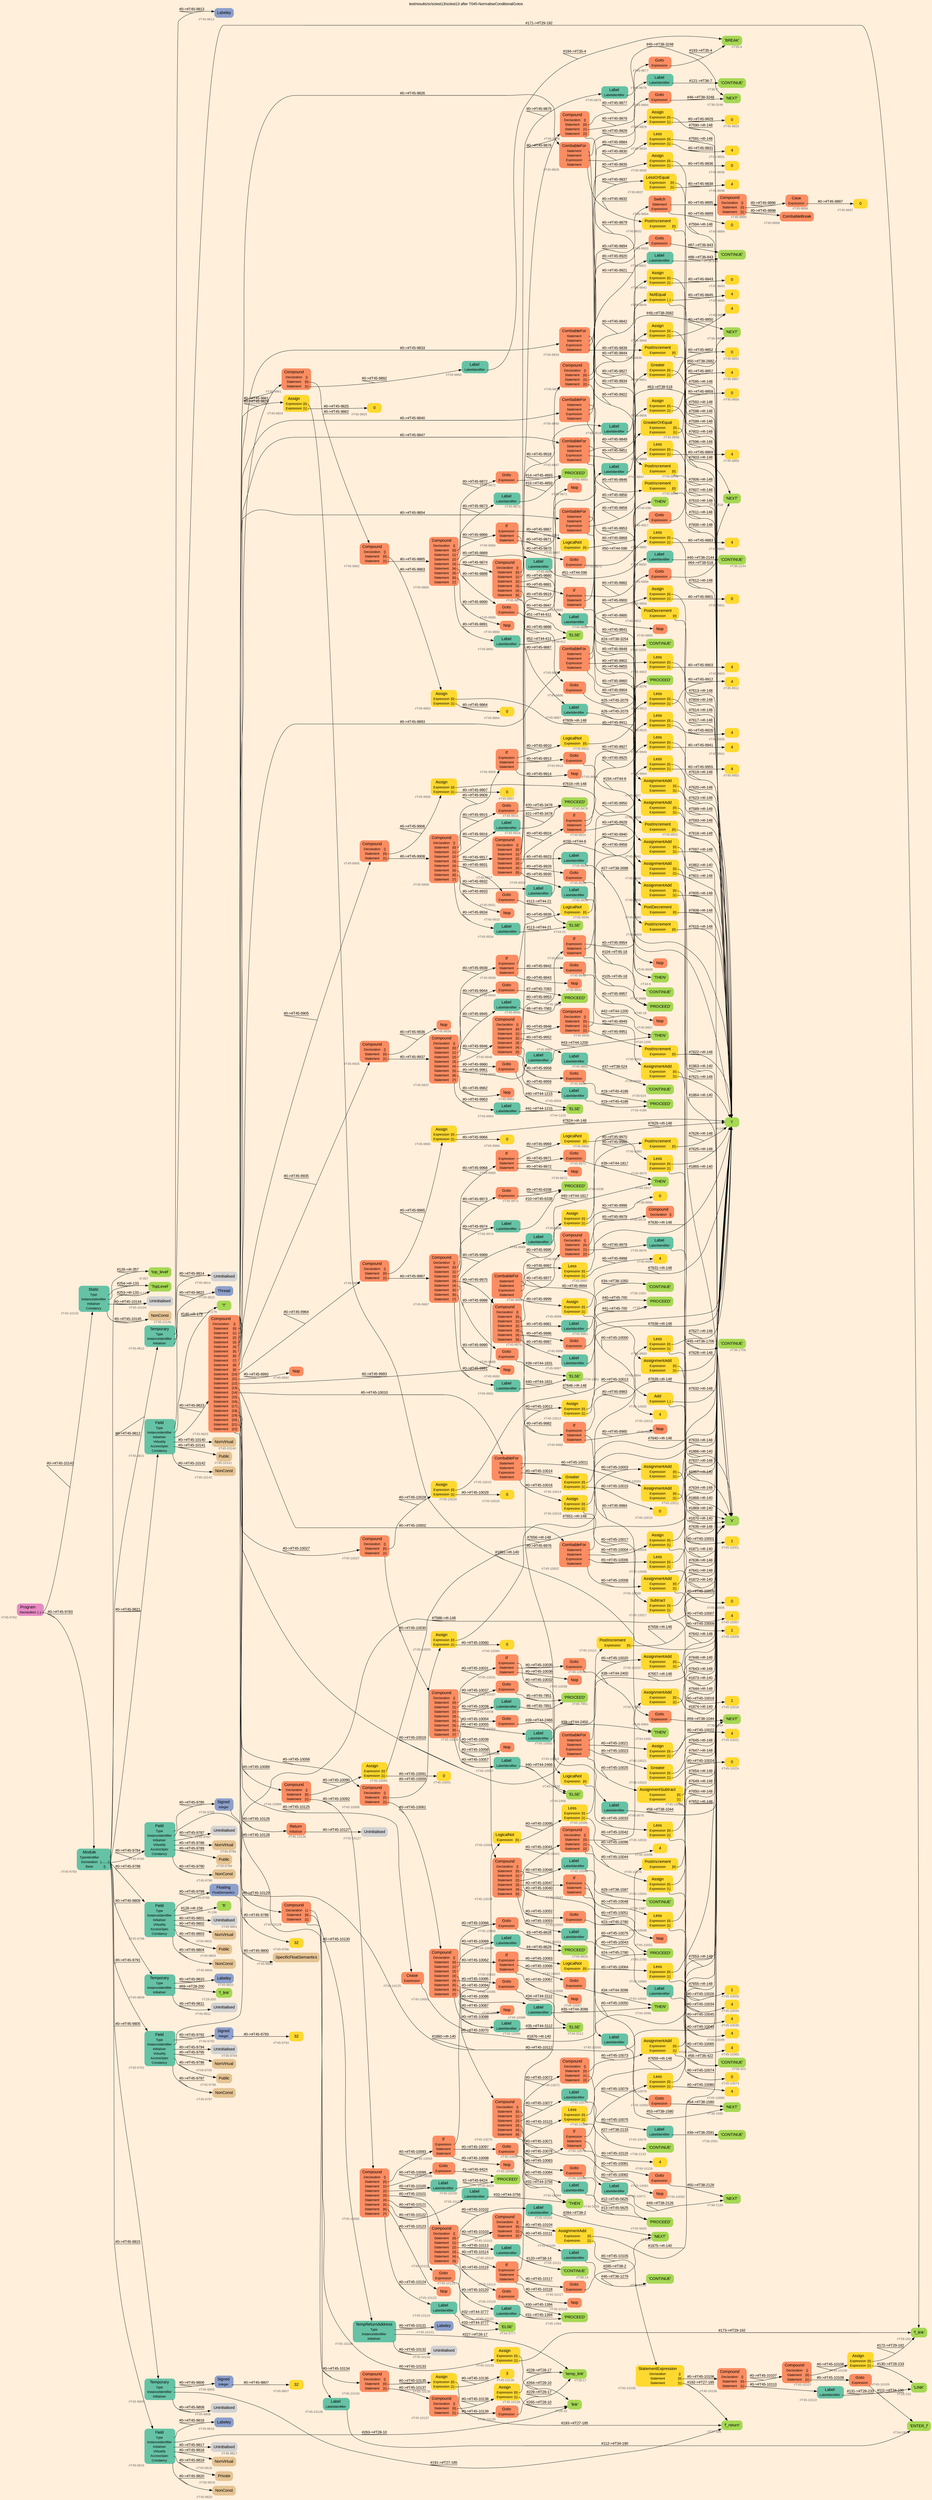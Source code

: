 digraph "test/results/sr/sctest13/sctest13 after T045-NormaliseConditionalGotos" {
label = "test/results/sr/sctest13/sctest13 after T045-NormaliseConditionalGotos"
labelloc = t
graph [
    rankdir = "LR"
    ranksep = 0.3
    bgcolor = antiquewhite1
    color = black
    fontcolor = black
    fontname = "Arial"
];
node [
    fontname = "Arial"
];
edge [
    fontname = "Arial"
];

// -------------------- node figure --------------------
// -------- block #T45-9782 ----------
"#T45-9782" [
    fillcolor = "/set28/4"
    xlabel = "#T45-9782"
    fontsize = "12"
    fontcolor = grey40
    shape = "plaintext"
    label = <<TABLE BORDER="0" CELLBORDER="0" CELLSPACING="0">
     <TR><TD><FONT COLOR="black" POINT-SIZE="15">Program</FONT></TD></TR>
     <TR><TD><FONT COLOR="black" POINT-SIZE="12">Declaration</FONT></TD><TD PORT="port0"><FONT COLOR="black" POINT-SIZE="12">{..}</FONT></TD></TR>
    </TABLE>>
    style = "rounded,filled"
];

// -------- block #T45-9783 ----------
"#T45-9783" [
    fillcolor = "/set28/1"
    xlabel = "#T45-9783"
    fontsize = "12"
    fontcolor = grey40
    shape = "plaintext"
    label = <<TABLE BORDER="0" CELLBORDER="0" CELLSPACING="0">
     <TR><TD><FONT COLOR="black" POINT-SIZE="15">Module</FONT></TD></TR>
     <TR><TD><FONT COLOR="black" POINT-SIZE="12">TypeIdentifier</FONT></TD><TD PORT="port0"></TD></TR>
     <TR><TD><FONT COLOR="black" POINT-SIZE="12">Declaration</FONT></TD><TD PORT="port1"><FONT COLOR="black" POINT-SIZE="12">{........}</FONT></TD></TR>
     <TR><TD><FONT COLOR="black" POINT-SIZE="12">Base</FONT></TD><TD PORT="port2"><FONT COLOR="black" POINT-SIZE="12">{}</FONT></TD></TR>
    </TABLE>>
    style = "rounded,filled"
];

// -------- block #I-133 ----------
"#I-133" [
    fillcolor = "/set28/5"
    xlabel = "#I-133"
    fontsize = "12"
    fontcolor = grey40
    shape = "plaintext"
    label = <<TABLE BORDER="0" CELLBORDER="0" CELLSPACING="0">
     <TR><TD><FONT COLOR="black" POINT-SIZE="15">'TopLevel'</FONT></TD></TR>
    </TABLE>>
    style = "rounded,filled"
];

// -------- block #T45-9784 ----------
"#T45-9784" [
    fillcolor = "/set28/1"
    xlabel = "#T45-9784"
    fontsize = "12"
    fontcolor = grey40
    shape = "plaintext"
    label = <<TABLE BORDER="0" CELLBORDER="0" CELLSPACING="0">
     <TR><TD><FONT COLOR="black" POINT-SIZE="15">Field</FONT></TD></TR>
     <TR><TD><FONT COLOR="black" POINT-SIZE="12">Type</FONT></TD><TD PORT="port0"></TD></TR>
     <TR><TD><FONT COLOR="black" POINT-SIZE="12">InstanceIdentifier</FONT></TD><TD PORT="port1"></TD></TR>
     <TR><TD><FONT COLOR="black" POINT-SIZE="12">Initialiser</FONT></TD><TD PORT="port2"></TD></TR>
     <TR><TD><FONT COLOR="black" POINT-SIZE="12">Virtuality</FONT></TD><TD PORT="port3"></TD></TR>
     <TR><TD><FONT COLOR="black" POINT-SIZE="12">AccessSpec</FONT></TD><TD PORT="port4"></TD></TR>
     <TR><TD><FONT COLOR="black" POINT-SIZE="12">Constancy</FONT></TD><TD PORT="port5"></TD></TR>
    </TABLE>>
    style = "rounded,filled"
];

// -------- block #T45-9785 ----------
"#T45-9785" [
    fillcolor = "/set28/3"
    xlabel = "#T45-9785"
    fontsize = "12"
    fontcolor = grey40
    shape = "plaintext"
    label = <<TABLE BORDER="0" CELLBORDER="0" CELLSPACING="0">
     <TR><TD><FONT COLOR="black" POINT-SIZE="15">Signed</FONT></TD></TR>
     <TR><TD><FONT COLOR="black" POINT-SIZE="12">Integer</FONT></TD><TD PORT="port0"></TD></TR>
    </TABLE>>
    style = "rounded,filled"
];

// -------- block #T45-9786 ----------
"#T45-9786" [
    fillcolor = "/set28/6"
    xlabel = "#T45-9786"
    fontsize = "12"
    fontcolor = grey40
    shape = "plaintext"
    label = <<TABLE BORDER="0" CELLBORDER="0" CELLSPACING="0">
     <TR><TD><FONT COLOR="black" POINT-SIZE="15">32</FONT></TD></TR>
    </TABLE>>
    style = "rounded,filled"
];

// -------- block #I-140 ----------
"#I-140" [
    fillcolor = "/set28/5"
    xlabel = "#I-140"
    fontsize = "12"
    fontcolor = grey40
    shape = "plaintext"
    label = <<TABLE BORDER="0" CELLBORDER="0" CELLSPACING="0">
     <TR><TD><FONT COLOR="black" POINT-SIZE="15">'x'</FONT></TD></TR>
    </TABLE>>
    style = "rounded,filled"
];

// -------- block #T45-9787 ----------
"#T45-9787" [
    xlabel = "#T45-9787"
    fontsize = "12"
    fontcolor = grey40
    shape = "plaintext"
    label = <<TABLE BORDER="0" CELLBORDER="0" CELLSPACING="0">
     <TR><TD><FONT COLOR="black" POINT-SIZE="15">Uninitialised</FONT></TD></TR>
    </TABLE>>
    style = "rounded,filled"
];

// -------- block #T45-9788 ----------
"#T45-9788" [
    fillcolor = "/set28/7"
    xlabel = "#T45-9788"
    fontsize = "12"
    fontcolor = grey40
    shape = "plaintext"
    label = <<TABLE BORDER="0" CELLBORDER="0" CELLSPACING="0">
     <TR><TD><FONT COLOR="black" POINT-SIZE="15">NonVirtual</FONT></TD></TR>
    </TABLE>>
    style = "rounded,filled"
];

// -------- block #T45-9789 ----------
"#T45-9789" [
    fillcolor = "/set28/7"
    xlabel = "#T45-9789"
    fontsize = "12"
    fontcolor = grey40
    shape = "plaintext"
    label = <<TABLE BORDER="0" CELLBORDER="0" CELLSPACING="0">
     <TR><TD><FONT COLOR="black" POINT-SIZE="15">Public</FONT></TD></TR>
    </TABLE>>
    style = "rounded,filled"
];

// -------- block #T45-9790 ----------
"#T45-9790" [
    fillcolor = "/set28/7"
    xlabel = "#T45-9790"
    fontsize = "12"
    fontcolor = grey40
    shape = "plaintext"
    label = <<TABLE BORDER="0" CELLBORDER="0" CELLSPACING="0">
     <TR><TD><FONT COLOR="black" POINT-SIZE="15">NonConst</FONT></TD></TR>
    </TABLE>>
    style = "rounded,filled"
];

// -------- block #T45-9791 ----------
"#T45-9791" [
    fillcolor = "/set28/1"
    xlabel = "#T45-9791"
    fontsize = "12"
    fontcolor = grey40
    shape = "plaintext"
    label = <<TABLE BORDER="0" CELLBORDER="0" CELLSPACING="0">
     <TR><TD><FONT COLOR="black" POINT-SIZE="15">Field</FONT></TD></TR>
     <TR><TD><FONT COLOR="black" POINT-SIZE="12">Type</FONT></TD><TD PORT="port0"></TD></TR>
     <TR><TD><FONT COLOR="black" POINT-SIZE="12">InstanceIdentifier</FONT></TD><TD PORT="port1"></TD></TR>
     <TR><TD><FONT COLOR="black" POINT-SIZE="12">Initialiser</FONT></TD><TD PORT="port2"></TD></TR>
     <TR><TD><FONT COLOR="black" POINT-SIZE="12">Virtuality</FONT></TD><TD PORT="port3"></TD></TR>
     <TR><TD><FONT COLOR="black" POINT-SIZE="12">AccessSpec</FONT></TD><TD PORT="port4"></TD></TR>
     <TR><TD><FONT COLOR="black" POINT-SIZE="12">Constancy</FONT></TD><TD PORT="port5"></TD></TR>
    </TABLE>>
    style = "rounded,filled"
];

// -------- block #T45-9792 ----------
"#T45-9792" [
    fillcolor = "/set28/3"
    xlabel = "#T45-9792"
    fontsize = "12"
    fontcolor = grey40
    shape = "plaintext"
    label = <<TABLE BORDER="0" CELLBORDER="0" CELLSPACING="0">
     <TR><TD><FONT COLOR="black" POINT-SIZE="15">Signed</FONT></TD></TR>
     <TR><TD><FONT COLOR="black" POINT-SIZE="12">Integer</FONT></TD><TD PORT="port0"></TD></TR>
    </TABLE>>
    style = "rounded,filled"
];

// -------- block #T45-9793 ----------
"#T45-9793" [
    fillcolor = "/set28/6"
    xlabel = "#T45-9793"
    fontsize = "12"
    fontcolor = grey40
    shape = "plaintext"
    label = <<TABLE BORDER="0" CELLBORDER="0" CELLSPACING="0">
     <TR><TD><FONT COLOR="black" POINT-SIZE="15">32</FONT></TD></TR>
    </TABLE>>
    style = "rounded,filled"
];

// -------- block #I-148 ----------
"#I-148" [
    fillcolor = "/set28/5"
    xlabel = "#I-148"
    fontsize = "12"
    fontcolor = grey40
    shape = "plaintext"
    label = <<TABLE BORDER="0" CELLBORDER="0" CELLSPACING="0">
     <TR><TD><FONT COLOR="black" POINT-SIZE="15">'i'</FONT></TD></TR>
    </TABLE>>
    style = "rounded,filled"
];

// -------- block #T45-9794 ----------
"#T45-9794" [
    xlabel = "#T45-9794"
    fontsize = "12"
    fontcolor = grey40
    shape = "plaintext"
    label = <<TABLE BORDER="0" CELLBORDER="0" CELLSPACING="0">
     <TR><TD><FONT COLOR="black" POINT-SIZE="15">Uninitialised</FONT></TD></TR>
    </TABLE>>
    style = "rounded,filled"
];

// -------- block #T45-9795 ----------
"#T45-9795" [
    fillcolor = "/set28/7"
    xlabel = "#T45-9795"
    fontsize = "12"
    fontcolor = grey40
    shape = "plaintext"
    label = <<TABLE BORDER="0" CELLBORDER="0" CELLSPACING="0">
     <TR><TD><FONT COLOR="black" POINT-SIZE="15">NonVirtual</FONT></TD></TR>
    </TABLE>>
    style = "rounded,filled"
];

// -------- block #T45-9796 ----------
"#T45-9796" [
    fillcolor = "/set28/7"
    xlabel = "#T45-9796"
    fontsize = "12"
    fontcolor = grey40
    shape = "plaintext"
    label = <<TABLE BORDER="0" CELLBORDER="0" CELLSPACING="0">
     <TR><TD><FONT COLOR="black" POINT-SIZE="15">Public</FONT></TD></TR>
    </TABLE>>
    style = "rounded,filled"
];

// -------- block #T45-9797 ----------
"#T45-9797" [
    fillcolor = "/set28/7"
    xlabel = "#T45-9797"
    fontsize = "12"
    fontcolor = grey40
    shape = "plaintext"
    label = <<TABLE BORDER="0" CELLBORDER="0" CELLSPACING="0">
     <TR><TD><FONT COLOR="black" POINT-SIZE="15">NonConst</FONT></TD></TR>
    </TABLE>>
    style = "rounded,filled"
];

// -------- block #T45-9798 ----------
"#T45-9798" [
    fillcolor = "/set28/1"
    xlabel = "#T45-9798"
    fontsize = "12"
    fontcolor = grey40
    shape = "plaintext"
    label = <<TABLE BORDER="0" CELLBORDER="0" CELLSPACING="0">
     <TR><TD><FONT COLOR="black" POINT-SIZE="15">Field</FONT></TD></TR>
     <TR><TD><FONT COLOR="black" POINT-SIZE="12">Type</FONT></TD><TD PORT="port0"></TD></TR>
     <TR><TD><FONT COLOR="black" POINT-SIZE="12">InstanceIdentifier</FONT></TD><TD PORT="port1"></TD></TR>
     <TR><TD><FONT COLOR="black" POINT-SIZE="12">Initialiser</FONT></TD><TD PORT="port2"></TD></TR>
     <TR><TD><FONT COLOR="black" POINT-SIZE="12">Virtuality</FONT></TD><TD PORT="port3"></TD></TR>
     <TR><TD><FONT COLOR="black" POINT-SIZE="12">AccessSpec</FONT></TD><TD PORT="port4"></TD></TR>
     <TR><TD><FONT COLOR="black" POINT-SIZE="12">Constancy</FONT></TD><TD PORT="port5"></TD></TR>
    </TABLE>>
    style = "rounded,filled"
];

// -------- block #T45-9799 ----------
"#T45-9799" [
    fillcolor = "/set28/3"
    xlabel = "#T45-9799"
    fontsize = "12"
    fontcolor = grey40
    shape = "plaintext"
    label = <<TABLE BORDER="0" CELLBORDER="0" CELLSPACING="0">
     <TR><TD><FONT COLOR="black" POINT-SIZE="15">Floating</FONT></TD></TR>
     <TR><TD><FONT COLOR="black" POINT-SIZE="12">FloatSemantics</FONT></TD><TD PORT="port0"></TD></TR>
    </TABLE>>
    style = "rounded,filled"
];

// -------- block #T45-9800 ----------
"#T45-9800" [
    fillcolor = "/set28/7"
    xlabel = "#T45-9800"
    fontsize = "12"
    fontcolor = grey40
    shape = "plaintext"
    label = <<TABLE BORDER="0" CELLBORDER="0" CELLSPACING="0">
     <TR><TD><FONT COLOR="black" POINT-SIZE="15">SpecificFloatSemantics</FONT></TD></TR>
    </TABLE>>
    style = "rounded,filled"
];

// -------- block #I-156 ----------
"#I-156" [
    fillcolor = "/set28/5"
    xlabel = "#I-156"
    fontsize = "12"
    fontcolor = grey40
    shape = "plaintext"
    label = <<TABLE BORDER="0" CELLBORDER="0" CELLSPACING="0">
     <TR><TD><FONT COLOR="black" POINT-SIZE="15">'fi'</FONT></TD></TR>
    </TABLE>>
    style = "rounded,filled"
];

// -------- block #T45-9801 ----------
"#T45-9801" [
    xlabel = "#T45-9801"
    fontsize = "12"
    fontcolor = grey40
    shape = "plaintext"
    label = <<TABLE BORDER="0" CELLBORDER="0" CELLSPACING="0">
     <TR><TD><FONT COLOR="black" POINT-SIZE="15">Uninitialised</FONT></TD></TR>
    </TABLE>>
    style = "rounded,filled"
];

// -------- block #T45-9802 ----------
"#T45-9802" [
    fillcolor = "/set28/7"
    xlabel = "#T45-9802"
    fontsize = "12"
    fontcolor = grey40
    shape = "plaintext"
    label = <<TABLE BORDER="0" CELLBORDER="0" CELLSPACING="0">
     <TR><TD><FONT COLOR="black" POINT-SIZE="15">NonVirtual</FONT></TD></TR>
    </TABLE>>
    style = "rounded,filled"
];

// -------- block #T45-9803 ----------
"#T45-9803" [
    fillcolor = "/set28/7"
    xlabel = "#T45-9803"
    fontsize = "12"
    fontcolor = grey40
    shape = "plaintext"
    label = <<TABLE BORDER="0" CELLBORDER="0" CELLSPACING="0">
     <TR><TD><FONT COLOR="black" POINT-SIZE="15">Public</FONT></TD></TR>
    </TABLE>>
    style = "rounded,filled"
];

// -------- block #T45-9804 ----------
"#T45-9804" [
    fillcolor = "/set28/7"
    xlabel = "#T45-9804"
    fontsize = "12"
    fontcolor = grey40
    shape = "plaintext"
    label = <<TABLE BORDER="0" CELLBORDER="0" CELLSPACING="0">
     <TR><TD><FONT COLOR="black" POINT-SIZE="15">NonConst</FONT></TD></TR>
    </TABLE>>
    style = "rounded,filled"
];

// -------- block #T45-9805 ----------
"#T45-9805" [
    fillcolor = "/set28/1"
    xlabel = "#T45-9805"
    fontsize = "12"
    fontcolor = grey40
    shape = "plaintext"
    label = <<TABLE BORDER="0" CELLBORDER="0" CELLSPACING="0">
     <TR><TD><FONT COLOR="black" POINT-SIZE="15">Temporary</FONT></TD></TR>
     <TR><TD><FONT COLOR="black" POINT-SIZE="12">Type</FONT></TD><TD PORT="port0"></TD></TR>
     <TR><TD><FONT COLOR="black" POINT-SIZE="12">InstanceIdentifier</FONT></TD><TD PORT="port1"></TD></TR>
     <TR><TD><FONT COLOR="black" POINT-SIZE="12">Initialiser</FONT></TD><TD PORT="port2"></TD></TR>
    </TABLE>>
    style = "rounded,filled"
];

// -------- block #T45-9806 ----------
"#T45-9806" [
    fillcolor = "/set28/3"
    xlabel = "#T45-9806"
    fontsize = "12"
    fontcolor = grey40
    shape = "plaintext"
    label = <<TABLE BORDER="0" CELLBORDER="0" CELLSPACING="0">
     <TR><TD><FONT COLOR="black" POINT-SIZE="15">Signed</FONT></TD></TR>
     <TR><TD><FONT COLOR="black" POINT-SIZE="12">Integer</FONT></TD><TD PORT="port0"></TD></TR>
    </TABLE>>
    style = "rounded,filled"
];

// -------- block #T45-9807 ----------
"#T45-9807" [
    fillcolor = "/set28/6"
    xlabel = "#T45-9807"
    fontsize = "12"
    fontcolor = grey40
    shape = "plaintext"
    label = <<TABLE BORDER="0" CELLBORDER="0" CELLSPACING="0">
     <TR><TD><FONT COLOR="black" POINT-SIZE="15">32</FONT></TD></TR>
    </TABLE>>
    style = "rounded,filled"
];

// -------- block #T27-185 ----------
"#T27-185" [
    fillcolor = "/set28/5"
    xlabel = "#T27-185"
    fontsize = "12"
    fontcolor = grey40
    shape = "plaintext"
    label = <<TABLE BORDER="0" CELLBORDER="0" CELLSPACING="0">
     <TR><TD><FONT COLOR="black" POINT-SIZE="15">'f_return'</FONT></TD></TR>
    </TABLE>>
    style = "rounded,filled"
];

// -------- block #T45-9808 ----------
"#T45-9808" [
    xlabel = "#T45-9808"
    fontsize = "12"
    fontcolor = grey40
    shape = "plaintext"
    label = <<TABLE BORDER="0" CELLBORDER="0" CELLSPACING="0">
     <TR><TD><FONT COLOR="black" POINT-SIZE="15">Uninitialised</FONT></TD></TR>
    </TABLE>>
    style = "rounded,filled"
];

// -------- block #T45-9809 ----------
"#T45-9809" [
    fillcolor = "/set28/1"
    xlabel = "#T45-9809"
    fontsize = "12"
    fontcolor = grey40
    shape = "plaintext"
    label = <<TABLE BORDER="0" CELLBORDER="0" CELLSPACING="0">
     <TR><TD><FONT COLOR="black" POINT-SIZE="15">Temporary</FONT></TD></TR>
     <TR><TD><FONT COLOR="black" POINT-SIZE="12">Type</FONT></TD><TD PORT="port0"></TD></TR>
     <TR><TD><FONT COLOR="black" POINT-SIZE="12">InstanceIdentifier</FONT></TD><TD PORT="port1"></TD></TR>
     <TR><TD><FONT COLOR="black" POINT-SIZE="12">Initialiser</FONT></TD><TD PORT="port2"></TD></TR>
    </TABLE>>
    style = "rounded,filled"
];

// -------- block #T45-9810 ----------
"#T45-9810" [
    fillcolor = "/set28/3"
    xlabel = "#T45-9810"
    fontsize = "12"
    fontcolor = grey40
    shape = "plaintext"
    label = <<TABLE BORDER="0" CELLBORDER="0" CELLSPACING="0">
     <TR><TD><FONT COLOR="black" POINT-SIZE="15">Labeley</FONT></TD></TR>
    </TABLE>>
    style = "rounded,filled"
];

// -------- block #T28-200 ----------
"#T28-200" [
    fillcolor = "/set28/5"
    xlabel = "#T28-200"
    fontsize = "12"
    fontcolor = grey40
    shape = "plaintext"
    label = <<TABLE BORDER="0" CELLBORDER="0" CELLSPACING="0">
     <TR><TD><FONT COLOR="black" POINT-SIZE="15">'f_link'</FONT></TD></TR>
    </TABLE>>
    style = "rounded,filled"
];

// -------- block #T45-9811 ----------
"#T45-9811" [
    xlabel = "#T45-9811"
    fontsize = "12"
    fontcolor = grey40
    shape = "plaintext"
    label = <<TABLE BORDER="0" CELLBORDER="0" CELLSPACING="0">
     <TR><TD><FONT COLOR="black" POINT-SIZE="15">Uninitialised</FONT></TD></TR>
    </TABLE>>
    style = "rounded,filled"
];

// -------- block #T45-9812 ----------
"#T45-9812" [
    fillcolor = "/set28/1"
    xlabel = "#T45-9812"
    fontsize = "12"
    fontcolor = grey40
    shape = "plaintext"
    label = <<TABLE BORDER="0" CELLBORDER="0" CELLSPACING="0">
     <TR><TD><FONT COLOR="black" POINT-SIZE="15">Temporary</FONT></TD></TR>
     <TR><TD><FONT COLOR="black" POINT-SIZE="12">Type</FONT></TD><TD PORT="port0"></TD></TR>
     <TR><TD><FONT COLOR="black" POINT-SIZE="12">InstanceIdentifier</FONT></TD><TD PORT="port1"></TD></TR>
     <TR><TD><FONT COLOR="black" POINT-SIZE="12">Initialiser</FONT></TD><TD PORT="port2"></TD></TR>
    </TABLE>>
    style = "rounded,filled"
];

// -------- block #T45-9813 ----------
"#T45-9813" [
    fillcolor = "/set28/3"
    xlabel = "#T45-9813"
    fontsize = "12"
    fontcolor = grey40
    shape = "plaintext"
    label = <<TABLE BORDER="0" CELLBORDER="0" CELLSPACING="0">
     <TR><TD><FONT COLOR="black" POINT-SIZE="15">Labeley</FONT></TD></TR>
    </TABLE>>
    style = "rounded,filled"
];

// -------- block #T29-192 ----------
"#T29-192" [
    fillcolor = "/set28/5"
    xlabel = "#T29-192"
    fontsize = "12"
    fontcolor = grey40
    shape = "plaintext"
    label = <<TABLE BORDER="0" CELLBORDER="0" CELLSPACING="0">
     <TR><TD><FONT COLOR="black" POINT-SIZE="15">'f_link'</FONT></TD></TR>
    </TABLE>>
    style = "rounded,filled"
];

// -------- block #T45-9814 ----------
"#T45-9814" [
    xlabel = "#T45-9814"
    fontsize = "12"
    fontcolor = grey40
    shape = "plaintext"
    label = <<TABLE BORDER="0" CELLBORDER="0" CELLSPACING="0">
     <TR><TD><FONT COLOR="black" POINT-SIZE="15">Uninitialised</FONT></TD></TR>
    </TABLE>>
    style = "rounded,filled"
];

// -------- block #T45-9815 ----------
"#T45-9815" [
    fillcolor = "/set28/1"
    xlabel = "#T45-9815"
    fontsize = "12"
    fontcolor = grey40
    shape = "plaintext"
    label = <<TABLE BORDER="0" CELLBORDER="0" CELLSPACING="0">
     <TR><TD><FONT COLOR="black" POINT-SIZE="15">Field</FONT></TD></TR>
     <TR><TD><FONT COLOR="black" POINT-SIZE="12">Type</FONT></TD><TD PORT="port0"></TD></TR>
     <TR><TD><FONT COLOR="black" POINT-SIZE="12">InstanceIdentifier</FONT></TD><TD PORT="port1"></TD></TR>
     <TR><TD><FONT COLOR="black" POINT-SIZE="12">Initialiser</FONT></TD><TD PORT="port2"></TD></TR>
     <TR><TD><FONT COLOR="black" POINT-SIZE="12">Virtuality</FONT></TD><TD PORT="port3"></TD></TR>
     <TR><TD><FONT COLOR="black" POINT-SIZE="12">AccessSpec</FONT></TD><TD PORT="port4"></TD></TR>
     <TR><TD><FONT COLOR="black" POINT-SIZE="12">Constancy</FONT></TD><TD PORT="port5"></TD></TR>
    </TABLE>>
    style = "rounded,filled"
];

// -------- block #T45-9816 ----------
"#T45-9816" [
    fillcolor = "/set28/3"
    xlabel = "#T45-9816"
    fontsize = "12"
    fontcolor = grey40
    shape = "plaintext"
    label = <<TABLE BORDER="0" CELLBORDER="0" CELLSPACING="0">
     <TR><TD><FONT COLOR="black" POINT-SIZE="15">Labeley</FONT></TD></TR>
    </TABLE>>
    style = "rounded,filled"
];

// -------- block #T28-10 ----------
"#T28-10" [
    fillcolor = "/set28/5"
    xlabel = "#T28-10"
    fontsize = "12"
    fontcolor = grey40
    shape = "plaintext"
    label = <<TABLE BORDER="0" CELLBORDER="0" CELLSPACING="0">
     <TR><TD><FONT COLOR="black" POINT-SIZE="15">'link'</FONT></TD></TR>
    </TABLE>>
    style = "rounded,filled"
];

// -------- block #T45-9817 ----------
"#T45-9817" [
    xlabel = "#T45-9817"
    fontsize = "12"
    fontcolor = grey40
    shape = "plaintext"
    label = <<TABLE BORDER="0" CELLBORDER="0" CELLSPACING="0">
     <TR><TD><FONT COLOR="black" POINT-SIZE="15">Uninitialised</FONT></TD></TR>
    </TABLE>>
    style = "rounded,filled"
];

// -------- block #T45-9818 ----------
"#T45-9818" [
    fillcolor = "/set28/7"
    xlabel = "#T45-9818"
    fontsize = "12"
    fontcolor = grey40
    shape = "plaintext"
    label = <<TABLE BORDER="0" CELLBORDER="0" CELLSPACING="0">
     <TR><TD><FONT COLOR="black" POINT-SIZE="15">NonVirtual</FONT></TD></TR>
    </TABLE>>
    style = "rounded,filled"
];

// -------- block #T45-9819 ----------
"#T45-9819" [
    fillcolor = "/set28/7"
    xlabel = "#T45-9819"
    fontsize = "12"
    fontcolor = grey40
    shape = "plaintext"
    label = <<TABLE BORDER="0" CELLBORDER="0" CELLSPACING="0">
     <TR><TD><FONT COLOR="black" POINT-SIZE="15">Private</FONT></TD></TR>
    </TABLE>>
    style = "rounded,filled"
];

// -------- block #T45-9820 ----------
"#T45-9820" [
    fillcolor = "/set28/7"
    xlabel = "#T45-9820"
    fontsize = "12"
    fontcolor = grey40
    shape = "plaintext"
    label = <<TABLE BORDER="0" CELLBORDER="0" CELLSPACING="0">
     <TR><TD><FONT COLOR="black" POINT-SIZE="15">NonConst</FONT></TD></TR>
    </TABLE>>
    style = "rounded,filled"
];

// -------- block #T45-9821 ----------
"#T45-9821" [
    fillcolor = "/set28/1"
    xlabel = "#T45-9821"
    fontsize = "12"
    fontcolor = grey40
    shape = "plaintext"
    label = <<TABLE BORDER="0" CELLBORDER="0" CELLSPACING="0">
     <TR><TD><FONT COLOR="black" POINT-SIZE="15">Field</FONT></TD></TR>
     <TR><TD><FONT COLOR="black" POINT-SIZE="12">Type</FONT></TD><TD PORT="port0"></TD></TR>
     <TR><TD><FONT COLOR="black" POINT-SIZE="12">InstanceIdentifier</FONT></TD><TD PORT="port1"></TD></TR>
     <TR><TD><FONT COLOR="black" POINT-SIZE="12">Initialiser</FONT></TD><TD PORT="port2"></TD></TR>
     <TR><TD><FONT COLOR="black" POINT-SIZE="12">Virtuality</FONT></TD><TD PORT="port3"></TD></TR>
     <TR><TD><FONT COLOR="black" POINT-SIZE="12">AccessSpec</FONT></TD><TD PORT="port4"></TD></TR>
     <TR><TD><FONT COLOR="black" POINT-SIZE="12">Constancy</FONT></TD><TD PORT="port5"></TD></TR>
    </TABLE>>
    style = "rounded,filled"
];

// -------- block #T45-9822 ----------
"#T45-9822" [
    fillcolor = "/set28/3"
    xlabel = "#T45-9822"
    fontsize = "12"
    fontcolor = grey40
    shape = "plaintext"
    label = <<TABLE BORDER="0" CELLBORDER="0" CELLSPACING="0">
     <TR><TD><FONT COLOR="black" POINT-SIZE="15">Thread</FONT></TD></TR>
    </TABLE>>
    style = "rounded,filled"
];

// -------- block #I-179 ----------
"#I-179" [
    fillcolor = "/set28/5"
    xlabel = "#I-179"
    fontsize = "12"
    fontcolor = grey40
    shape = "plaintext"
    label = <<TABLE BORDER="0" CELLBORDER="0" CELLSPACING="0">
     <TR><TD><FONT COLOR="black" POINT-SIZE="15">'T'</FONT></TD></TR>
    </TABLE>>
    style = "rounded,filled"
];

// -------- block #T45-9823 ----------
"#T45-9823" [
    fillcolor = "/set28/2"
    xlabel = "#T45-9823"
    fontsize = "12"
    fontcolor = grey40
    shape = "plaintext"
    label = <<TABLE BORDER="0" CELLBORDER="0" CELLSPACING="0">
     <TR><TD><FONT COLOR="black" POINT-SIZE="15">Compound</FONT></TD></TR>
     <TR><TD><FONT COLOR="black" POINT-SIZE="12">Declaration</FONT></TD><TD PORT="port0"><FONT COLOR="black" POINT-SIZE="12">{}</FONT></TD></TR>
     <TR><TD><FONT COLOR="black" POINT-SIZE="12">Statement</FONT></TD><TD PORT="port1"><FONT COLOR="black" POINT-SIZE="12">[0]</FONT></TD></TR>
     <TR><TD><FONT COLOR="black" POINT-SIZE="12">Statement</FONT></TD><TD PORT="port2"><FONT COLOR="black" POINT-SIZE="12">[1]</FONT></TD></TR>
     <TR><TD><FONT COLOR="black" POINT-SIZE="12">Statement</FONT></TD><TD PORT="port3"><FONT COLOR="black" POINT-SIZE="12">[2]</FONT></TD></TR>
     <TR><TD><FONT COLOR="black" POINT-SIZE="12">Statement</FONT></TD><TD PORT="port4"><FONT COLOR="black" POINT-SIZE="12">[3]</FONT></TD></TR>
     <TR><TD><FONT COLOR="black" POINT-SIZE="12">Statement</FONT></TD><TD PORT="port5"><FONT COLOR="black" POINT-SIZE="12">[4]</FONT></TD></TR>
     <TR><TD><FONT COLOR="black" POINT-SIZE="12">Statement</FONT></TD><TD PORT="port6"><FONT COLOR="black" POINT-SIZE="12">[5]</FONT></TD></TR>
     <TR><TD><FONT COLOR="black" POINT-SIZE="12">Statement</FONT></TD><TD PORT="port7"><FONT COLOR="black" POINT-SIZE="12">[6]</FONT></TD></TR>
     <TR><TD><FONT COLOR="black" POINT-SIZE="12">Statement</FONT></TD><TD PORT="port8"><FONT COLOR="black" POINT-SIZE="12">[7]</FONT></TD></TR>
     <TR><TD><FONT COLOR="black" POINT-SIZE="12">Statement</FONT></TD><TD PORT="port9"><FONT COLOR="black" POINT-SIZE="12">[8]</FONT></TD></TR>
     <TR><TD><FONT COLOR="black" POINT-SIZE="12">Statement</FONT></TD><TD PORT="port10"><FONT COLOR="black" POINT-SIZE="12">[9]</FONT></TD></TR>
     <TR><TD><FONT COLOR="black" POINT-SIZE="12">Statement</FONT></TD><TD PORT="port11"><FONT COLOR="black" POINT-SIZE="12">[10]</FONT></TD></TR>
     <TR><TD><FONT COLOR="black" POINT-SIZE="12">Statement</FONT></TD><TD PORT="port12"><FONT COLOR="black" POINT-SIZE="12">[11]</FONT></TD></TR>
     <TR><TD><FONT COLOR="black" POINT-SIZE="12">Statement</FONT></TD><TD PORT="port13"><FONT COLOR="black" POINT-SIZE="12">[12]</FONT></TD></TR>
     <TR><TD><FONT COLOR="black" POINT-SIZE="12">Statement</FONT></TD><TD PORT="port14"><FONT COLOR="black" POINT-SIZE="12">[13]</FONT></TD></TR>
     <TR><TD><FONT COLOR="black" POINT-SIZE="12">Statement</FONT></TD><TD PORT="port15"><FONT COLOR="black" POINT-SIZE="12">[14]</FONT></TD></TR>
     <TR><TD><FONT COLOR="black" POINT-SIZE="12">Statement</FONT></TD><TD PORT="port16"><FONT COLOR="black" POINT-SIZE="12">[15]</FONT></TD></TR>
     <TR><TD><FONT COLOR="black" POINT-SIZE="12">Statement</FONT></TD><TD PORT="port17"><FONT COLOR="black" POINT-SIZE="12">[16]</FONT></TD></TR>
     <TR><TD><FONT COLOR="black" POINT-SIZE="12">Statement</FONT></TD><TD PORT="port18"><FONT COLOR="black" POINT-SIZE="12">[17]</FONT></TD></TR>
     <TR><TD><FONT COLOR="black" POINT-SIZE="12">Statement</FONT></TD><TD PORT="port19"><FONT COLOR="black" POINT-SIZE="12">[18]</FONT></TD></TR>
     <TR><TD><FONT COLOR="black" POINT-SIZE="12">Statement</FONT></TD><TD PORT="port20"><FONT COLOR="black" POINT-SIZE="12">[19]</FONT></TD></TR>
     <TR><TD><FONT COLOR="black" POINT-SIZE="12">Statement</FONT></TD><TD PORT="port21"><FONT COLOR="black" POINT-SIZE="12">[20]</FONT></TD></TR>
     <TR><TD><FONT COLOR="black" POINT-SIZE="12">Statement</FONT></TD><TD PORT="port22"><FONT COLOR="black" POINT-SIZE="12">[21]</FONT></TD></TR>
     <TR><TD><FONT COLOR="black" POINT-SIZE="12">Statement</FONT></TD><TD PORT="port23"><FONT COLOR="black" POINT-SIZE="12">[22]</FONT></TD></TR>
    </TABLE>>
    style = "rounded,filled"
];

// -------- block #T45-9824 ----------
"#T45-9824" [
    fillcolor = "/set28/6"
    xlabel = "#T45-9824"
    fontsize = "12"
    fontcolor = grey40
    shape = "plaintext"
    label = <<TABLE BORDER="0" CELLBORDER="0" CELLSPACING="0">
     <TR><TD><FONT COLOR="black" POINT-SIZE="15">Assign</FONT></TD></TR>
     <TR><TD><FONT COLOR="black" POINT-SIZE="12">Expression</FONT></TD><TD PORT="port0"><FONT COLOR="black" POINT-SIZE="12">[0]</FONT></TD></TR>
     <TR><TD><FONT COLOR="black" POINT-SIZE="12">Expression</FONT></TD><TD PORT="port1"><FONT COLOR="black" POINT-SIZE="12">[1]</FONT></TD></TR>
    </TABLE>>
    style = "rounded,filled"
];

// -------- block #T45-9825 ----------
"#T45-9825" [
    fillcolor = "/set28/6"
    xlabel = "#T45-9825"
    fontsize = "12"
    fontcolor = grey40
    shape = "plaintext"
    label = <<TABLE BORDER="0" CELLBORDER="0" CELLSPACING="0">
     <TR><TD><FONT COLOR="black" POINT-SIZE="15">0</FONT></TD></TR>
    </TABLE>>
    style = "rounded,filled"
];

// -------- block #T45-9826 ----------
"#T45-9826" [
    fillcolor = "/set28/2"
    xlabel = "#T45-9826"
    fontsize = "12"
    fontcolor = grey40
    shape = "plaintext"
    label = <<TABLE BORDER="0" CELLBORDER="0" CELLSPACING="0">
     <TR><TD><FONT COLOR="black" POINT-SIZE="15">CombableFor</FONT></TD></TR>
     <TR><TD><FONT COLOR="black" POINT-SIZE="12">Statement</FONT></TD><TD PORT="port0"></TD></TR>
     <TR><TD><FONT COLOR="black" POINT-SIZE="12">Statement</FONT></TD><TD PORT="port1"></TD></TR>
     <TR><TD><FONT COLOR="black" POINT-SIZE="12">Expression</FONT></TD><TD PORT="port2"></TD></TR>
     <TR><TD><FONT COLOR="black" POINT-SIZE="12">Statement</FONT></TD><TD PORT="port3"></TD></TR>
    </TABLE>>
    style = "rounded,filled"
];

// -------- block #T45-9827 ----------
"#T45-9827" [
    fillcolor = "/set28/6"
    xlabel = "#T45-9827"
    fontsize = "12"
    fontcolor = grey40
    shape = "plaintext"
    label = <<TABLE BORDER="0" CELLBORDER="0" CELLSPACING="0">
     <TR><TD><FONT COLOR="black" POINT-SIZE="15">AssignmentAdd</FONT></TD></TR>
     <TR><TD><FONT COLOR="black" POINT-SIZE="12">Expression</FONT></TD><TD PORT="port0"><FONT COLOR="black" POINT-SIZE="12">[0]</FONT></TD></TR>
     <TR><TD><FONT COLOR="black" POINT-SIZE="12">Expression</FONT></TD><TD PORT="port1"><FONT COLOR="black" POINT-SIZE="12">[1]</FONT></TD></TR>
    </TABLE>>
    style = "rounded,filled"
];

// -------- block #T45-9828 ----------
"#T45-9828" [
    fillcolor = "/set28/6"
    xlabel = "#T45-9828"
    fontsize = "12"
    fontcolor = grey40
    shape = "plaintext"
    label = <<TABLE BORDER="0" CELLBORDER="0" CELLSPACING="0">
     <TR><TD><FONT COLOR="black" POINT-SIZE="15">Assign</FONT></TD></TR>
     <TR><TD><FONT COLOR="black" POINT-SIZE="12">Expression</FONT></TD><TD PORT="port0"><FONT COLOR="black" POINT-SIZE="12">[0]</FONT></TD></TR>
     <TR><TD><FONT COLOR="black" POINT-SIZE="12">Expression</FONT></TD><TD PORT="port1"><FONT COLOR="black" POINT-SIZE="12">[1]</FONT></TD></TR>
    </TABLE>>
    style = "rounded,filled"
];

// -------- block #T45-9829 ----------
"#T45-9829" [
    fillcolor = "/set28/6"
    xlabel = "#T45-9829"
    fontsize = "12"
    fontcolor = grey40
    shape = "plaintext"
    label = <<TABLE BORDER="0" CELLBORDER="0" CELLSPACING="0">
     <TR><TD><FONT COLOR="black" POINT-SIZE="15">0</FONT></TD></TR>
    </TABLE>>
    style = "rounded,filled"
];

// -------- block #T45-9830 ----------
"#T45-9830" [
    fillcolor = "/set28/6"
    xlabel = "#T45-9830"
    fontsize = "12"
    fontcolor = grey40
    shape = "plaintext"
    label = <<TABLE BORDER="0" CELLBORDER="0" CELLSPACING="0">
     <TR><TD><FONT COLOR="black" POINT-SIZE="15">Less</FONT></TD></TR>
     <TR><TD><FONT COLOR="black" POINT-SIZE="12">Expression</FONT></TD><TD PORT="port0"><FONT COLOR="black" POINT-SIZE="12">[0]</FONT></TD></TR>
     <TR><TD><FONT COLOR="black" POINT-SIZE="12">Expression</FONT></TD><TD PORT="port1"><FONT COLOR="black" POINT-SIZE="12">[1]</FONT></TD></TR>
    </TABLE>>
    style = "rounded,filled"
];

// -------- block #T45-9831 ----------
"#T45-9831" [
    fillcolor = "/set28/6"
    xlabel = "#T45-9831"
    fontsize = "12"
    fontcolor = grey40
    shape = "plaintext"
    label = <<TABLE BORDER="0" CELLBORDER="0" CELLSPACING="0">
     <TR><TD><FONT COLOR="black" POINT-SIZE="15">4</FONT></TD></TR>
    </TABLE>>
    style = "rounded,filled"
];

// -------- block #T45-9832 ----------
"#T45-9832" [
    fillcolor = "/set28/6"
    xlabel = "#T45-9832"
    fontsize = "12"
    fontcolor = grey40
    shape = "plaintext"
    label = <<TABLE BORDER="0" CELLBORDER="0" CELLSPACING="0">
     <TR><TD><FONT COLOR="black" POINT-SIZE="15">PostIncrement</FONT></TD></TR>
     <TR><TD><FONT COLOR="black" POINT-SIZE="12">Expression</FONT></TD><TD PORT="port0"><FONT COLOR="black" POINT-SIZE="12">[0]</FONT></TD></TR>
    </TABLE>>
    style = "rounded,filled"
];

// -------- block #T45-9833 ----------
"#T45-9833" [
    fillcolor = "/set28/2"
    xlabel = "#T45-9833"
    fontsize = "12"
    fontcolor = grey40
    shape = "plaintext"
    label = <<TABLE BORDER="0" CELLBORDER="0" CELLSPACING="0">
     <TR><TD><FONT COLOR="black" POINT-SIZE="15">CombableFor</FONT></TD></TR>
     <TR><TD><FONT COLOR="black" POINT-SIZE="12">Statement</FONT></TD><TD PORT="port0"></TD></TR>
     <TR><TD><FONT COLOR="black" POINT-SIZE="12">Statement</FONT></TD><TD PORT="port1"></TD></TR>
     <TR><TD><FONT COLOR="black" POINT-SIZE="12">Expression</FONT></TD><TD PORT="port2"></TD></TR>
     <TR><TD><FONT COLOR="black" POINT-SIZE="12">Statement</FONT></TD><TD PORT="port3"></TD></TR>
    </TABLE>>
    style = "rounded,filled"
];

// -------- block #T45-9834 ----------
"#T45-9834" [
    fillcolor = "/set28/6"
    xlabel = "#T45-9834"
    fontsize = "12"
    fontcolor = grey40
    shape = "plaintext"
    label = <<TABLE BORDER="0" CELLBORDER="0" CELLSPACING="0">
     <TR><TD><FONT COLOR="black" POINT-SIZE="15">AssignmentAdd</FONT></TD></TR>
     <TR><TD><FONT COLOR="black" POINT-SIZE="12">Expression</FONT></TD><TD PORT="port0"><FONT COLOR="black" POINT-SIZE="12">[0]</FONT></TD></TR>
     <TR><TD><FONT COLOR="black" POINT-SIZE="12">Expression</FONT></TD><TD PORT="port1"><FONT COLOR="black" POINT-SIZE="12">[1]</FONT></TD></TR>
    </TABLE>>
    style = "rounded,filled"
];

// -------- block #T45-9835 ----------
"#T45-9835" [
    fillcolor = "/set28/6"
    xlabel = "#T45-9835"
    fontsize = "12"
    fontcolor = grey40
    shape = "plaintext"
    label = <<TABLE BORDER="0" CELLBORDER="0" CELLSPACING="0">
     <TR><TD><FONT COLOR="black" POINT-SIZE="15">Assign</FONT></TD></TR>
     <TR><TD><FONT COLOR="black" POINT-SIZE="12">Expression</FONT></TD><TD PORT="port0"><FONT COLOR="black" POINT-SIZE="12">[0]</FONT></TD></TR>
     <TR><TD><FONT COLOR="black" POINT-SIZE="12">Expression</FONT></TD><TD PORT="port1"><FONT COLOR="black" POINT-SIZE="12">[1]</FONT></TD></TR>
    </TABLE>>
    style = "rounded,filled"
];

// -------- block #T45-9836 ----------
"#T45-9836" [
    fillcolor = "/set28/6"
    xlabel = "#T45-9836"
    fontsize = "12"
    fontcolor = grey40
    shape = "plaintext"
    label = <<TABLE BORDER="0" CELLBORDER="0" CELLSPACING="0">
     <TR><TD><FONT COLOR="black" POINT-SIZE="15">0</FONT></TD></TR>
    </TABLE>>
    style = "rounded,filled"
];

// -------- block #T45-9837 ----------
"#T45-9837" [
    fillcolor = "/set28/6"
    xlabel = "#T45-9837"
    fontsize = "12"
    fontcolor = grey40
    shape = "plaintext"
    label = <<TABLE BORDER="0" CELLBORDER="0" CELLSPACING="0">
     <TR><TD><FONT COLOR="black" POINT-SIZE="15">LessOrEqual</FONT></TD></TR>
     <TR><TD><FONT COLOR="black" POINT-SIZE="12">Expression</FONT></TD><TD PORT="port0"><FONT COLOR="black" POINT-SIZE="12">[0]</FONT></TD></TR>
     <TR><TD><FONT COLOR="black" POINT-SIZE="12">Expression</FONT></TD><TD PORT="port1"><FONT COLOR="black" POINT-SIZE="12">[1]</FONT></TD></TR>
    </TABLE>>
    style = "rounded,filled"
];

// -------- block #T45-9838 ----------
"#T45-9838" [
    fillcolor = "/set28/6"
    xlabel = "#T45-9838"
    fontsize = "12"
    fontcolor = grey40
    shape = "plaintext"
    label = <<TABLE BORDER="0" CELLBORDER="0" CELLSPACING="0">
     <TR><TD><FONT COLOR="black" POINT-SIZE="15">4</FONT></TD></TR>
    </TABLE>>
    style = "rounded,filled"
];

// -------- block #T45-9839 ----------
"#T45-9839" [
    fillcolor = "/set28/6"
    xlabel = "#T45-9839"
    fontsize = "12"
    fontcolor = grey40
    shape = "plaintext"
    label = <<TABLE BORDER="0" CELLBORDER="0" CELLSPACING="0">
     <TR><TD><FONT COLOR="black" POINT-SIZE="15">PostIncrement</FONT></TD></TR>
     <TR><TD><FONT COLOR="black" POINT-SIZE="12">Expression</FONT></TD><TD PORT="port0"><FONT COLOR="black" POINT-SIZE="12">[0]</FONT></TD></TR>
    </TABLE>>
    style = "rounded,filled"
];

// -------- block #T45-9840 ----------
"#T45-9840" [
    fillcolor = "/set28/2"
    xlabel = "#T45-9840"
    fontsize = "12"
    fontcolor = grey40
    shape = "plaintext"
    label = <<TABLE BORDER="0" CELLBORDER="0" CELLSPACING="0">
     <TR><TD><FONT COLOR="black" POINT-SIZE="15">CombableFor</FONT></TD></TR>
     <TR><TD><FONT COLOR="black" POINT-SIZE="12">Statement</FONT></TD><TD PORT="port0"></TD></TR>
     <TR><TD><FONT COLOR="black" POINT-SIZE="12">Statement</FONT></TD><TD PORT="port1"></TD></TR>
     <TR><TD><FONT COLOR="black" POINT-SIZE="12">Expression</FONT></TD><TD PORT="port2"></TD></TR>
     <TR><TD><FONT COLOR="black" POINT-SIZE="12">Statement</FONT></TD><TD PORT="port3"></TD></TR>
    </TABLE>>
    style = "rounded,filled"
];

// -------- block #T45-9841 ----------
"#T45-9841" [
    fillcolor = "/set28/6"
    xlabel = "#T45-9841"
    fontsize = "12"
    fontcolor = grey40
    shape = "plaintext"
    label = <<TABLE BORDER="0" CELLBORDER="0" CELLSPACING="0">
     <TR><TD><FONT COLOR="black" POINT-SIZE="15">AssignmentAdd</FONT></TD></TR>
     <TR><TD><FONT COLOR="black" POINT-SIZE="12">Expression</FONT></TD><TD PORT="port0"><FONT COLOR="black" POINT-SIZE="12">[0]</FONT></TD></TR>
     <TR><TD><FONT COLOR="black" POINT-SIZE="12">Expression</FONT></TD><TD PORT="port1"><FONT COLOR="black" POINT-SIZE="12">[1]</FONT></TD></TR>
    </TABLE>>
    style = "rounded,filled"
];

// -------- block #T45-9842 ----------
"#T45-9842" [
    fillcolor = "/set28/6"
    xlabel = "#T45-9842"
    fontsize = "12"
    fontcolor = grey40
    shape = "plaintext"
    label = <<TABLE BORDER="0" CELLBORDER="0" CELLSPACING="0">
     <TR><TD><FONT COLOR="black" POINT-SIZE="15">Assign</FONT></TD></TR>
     <TR><TD><FONT COLOR="black" POINT-SIZE="12">Expression</FONT></TD><TD PORT="port0"><FONT COLOR="black" POINT-SIZE="12">[0]</FONT></TD></TR>
     <TR><TD><FONT COLOR="black" POINT-SIZE="12">Expression</FONT></TD><TD PORT="port1"><FONT COLOR="black" POINT-SIZE="12">[1]</FONT></TD></TR>
    </TABLE>>
    style = "rounded,filled"
];

// -------- block #T45-9843 ----------
"#T45-9843" [
    fillcolor = "/set28/6"
    xlabel = "#T45-9843"
    fontsize = "12"
    fontcolor = grey40
    shape = "plaintext"
    label = <<TABLE BORDER="0" CELLBORDER="0" CELLSPACING="0">
     <TR><TD><FONT COLOR="black" POINT-SIZE="15">0</FONT></TD></TR>
    </TABLE>>
    style = "rounded,filled"
];

// -------- block #T45-9844 ----------
"#T45-9844" [
    fillcolor = "/set28/6"
    xlabel = "#T45-9844"
    fontsize = "12"
    fontcolor = grey40
    shape = "plaintext"
    label = <<TABLE BORDER="0" CELLBORDER="0" CELLSPACING="0">
     <TR><TD><FONT COLOR="black" POINT-SIZE="15">NotEqual</FONT></TD></TR>
     <TR><TD><FONT COLOR="black" POINT-SIZE="12">Expression</FONT></TD><TD PORT="port0"><FONT COLOR="black" POINT-SIZE="12">{..}</FONT></TD></TR>
    </TABLE>>
    style = "rounded,filled"
];

// -------- block #T45-9845 ----------
"#T45-9845" [
    fillcolor = "/set28/6"
    xlabel = "#T45-9845"
    fontsize = "12"
    fontcolor = grey40
    shape = "plaintext"
    label = <<TABLE BORDER="0" CELLBORDER="0" CELLSPACING="0">
     <TR><TD><FONT COLOR="black" POINT-SIZE="15">4</FONT></TD></TR>
    </TABLE>>
    style = "rounded,filled"
];

// -------- block #T45-9846 ----------
"#T45-9846" [
    fillcolor = "/set28/6"
    xlabel = "#T45-9846"
    fontsize = "12"
    fontcolor = grey40
    shape = "plaintext"
    label = <<TABLE BORDER="0" CELLBORDER="0" CELLSPACING="0">
     <TR><TD><FONT COLOR="black" POINT-SIZE="15">PostIncrement</FONT></TD></TR>
     <TR><TD><FONT COLOR="black" POINT-SIZE="12">Expression</FONT></TD><TD PORT="port0"><FONT COLOR="black" POINT-SIZE="12">[0]</FONT></TD></TR>
    </TABLE>>
    style = "rounded,filled"
];

// -------- block #T45-9847 ----------
"#T45-9847" [
    fillcolor = "/set28/2"
    xlabel = "#T45-9847"
    fontsize = "12"
    fontcolor = grey40
    shape = "plaintext"
    label = <<TABLE BORDER="0" CELLBORDER="0" CELLSPACING="0">
     <TR><TD><FONT COLOR="black" POINT-SIZE="15">CombableFor</FONT></TD></TR>
     <TR><TD><FONT COLOR="black" POINT-SIZE="12">Statement</FONT></TD><TD PORT="port0"></TD></TR>
     <TR><TD><FONT COLOR="black" POINT-SIZE="12">Statement</FONT></TD><TD PORT="port1"></TD></TR>
     <TR><TD><FONT COLOR="black" POINT-SIZE="12">Expression</FONT></TD><TD PORT="port2"></TD></TR>
     <TR><TD><FONT COLOR="black" POINT-SIZE="12">Statement</FONT></TD><TD PORT="port3"></TD></TR>
    </TABLE>>
    style = "rounded,filled"
];

// -------- block #T45-9848 ----------
"#T45-9848" [
    fillcolor = "/set28/6"
    xlabel = "#T45-9848"
    fontsize = "12"
    fontcolor = grey40
    shape = "plaintext"
    label = <<TABLE BORDER="0" CELLBORDER="0" CELLSPACING="0">
     <TR><TD><FONT COLOR="black" POINT-SIZE="15">AssignmentAdd</FONT></TD></TR>
     <TR><TD><FONT COLOR="black" POINT-SIZE="12">Expression</FONT></TD><TD PORT="port0"><FONT COLOR="black" POINT-SIZE="12">[0]</FONT></TD></TR>
     <TR><TD><FONT COLOR="black" POINT-SIZE="12">Expression</FONT></TD><TD PORT="port1"><FONT COLOR="black" POINT-SIZE="12">[1]</FONT></TD></TR>
    </TABLE>>
    style = "rounded,filled"
];

// -------- block #T45-9849 ----------
"#T45-9849" [
    fillcolor = "/set28/6"
    xlabel = "#T45-9849"
    fontsize = "12"
    fontcolor = grey40
    shape = "plaintext"
    label = <<TABLE BORDER="0" CELLBORDER="0" CELLSPACING="0">
     <TR><TD><FONT COLOR="black" POINT-SIZE="15">Assign</FONT></TD></TR>
     <TR><TD><FONT COLOR="black" POINT-SIZE="12">Expression</FONT></TD><TD PORT="port0"><FONT COLOR="black" POINT-SIZE="12">[0]</FONT></TD></TR>
     <TR><TD><FONT COLOR="black" POINT-SIZE="12">Expression</FONT></TD><TD PORT="port1"><FONT COLOR="black" POINT-SIZE="12">[1]</FONT></TD></TR>
    </TABLE>>
    style = "rounded,filled"
];

// -------- block #T45-9850 ----------
"#T45-9850" [
    fillcolor = "/set28/6"
    xlabel = "#T45-9850"
    fontsize = "12"
    fontcolor = grey40
    shape = "plaintext"
    label = <<TABLE BORDER="0" CELLBORDER="0" CELLSPACING="0">
     <TR><TD><FONT COLOR="black" POINT-SIZE="15">4</FONT></TD></TR>
    </TABLE>>
    style = "rounded,filled"
];

// -------- block #T45-9851 ----------
"#T45-9851" [
    fillcolor = "/set28/6"
    xlabel = "#T45-9851"
    fontsize = "12"
    fontcolor = grey40
    shape = "plaintext"
    label = <<TABLE BORDER="0" CELLBORDER="0" CELLSPACING="0">
     <TR><TD><FONT COLOR="black" POINT-SIZE="15">Greater</FONT></TD></TR>
     <TR><TD><FONT COLOR="black" POINT-SIZE="12">Expression</FONT></TD><TD PORT="port0"><FONT COLOR="black" POINT-SIZE="12">[0]</FONT></TD></TR>
     <TR><TD><FONT COLOR="black" POINT-SIZE="12">Expression</FONT></TD><TD PORT="port1"><FONT COLOR="black" POINT-SIZE="12">[1]</FONT></TD></TR>
    </TABLE>>
    style = "rounded,filled"
];

// -------- block #T45-9852 ----------
"#T45-9852" [
    fillcolor = "/set28/6"
    xlabel = "#T45-9852"
    fontsize = "12"
    fontcolor = grey40
    shape = "plaintext"
    label = <<TABLE BORDER="0" CELLBORDER="0" CELLSPACING="0">
     <TR><TD><FONT COLOR="black" POINT-SIZE="15">0</FONT></TD></TR>
    </TABLE>>
    style = "rounded,filled"
];

// -------- block #T45-9853 ----------
"#T45-9853" [
    fillcolor = "/set28/6"
    xlabel = "#T45-9853"
    fontsize = "12"
    fontcolor = grey40
    shape = "plaintext"
    label = <<TABLE BORDER="0" CELLBORDER="0" CELLSPACING="0">
     <TR><TD><FONT COLOR="black" POINT-SIZE="15">PostDecrement</FONT></TD></TR>
     <TR><TD><FONT COLOR="black" POINT-SIZE="12">Expression</FONT></TD><TD PORT="port0"><FONT COLOR="black" POINT-SIZE="12">[0]</FONT></TD></TR>
    </TABLE>>
    style = "rounded,filled"
];

// -------- block #T45-9854 ----------
"#T45-9854" [
    fillcolor = "/set28/2"
    xlabel = "#T45-9854"
    fontsize = "12"
    fontcolor = grey40
    shape = "plaintext"
    label = <<TABLE BORDER="0" CELLBORDER="0" CELLSPACING="0">
     <TR><TD><FONT COLOR="black" POINT-SIZE="15">CombableFor</FONT></TD></TR>
     <TR><TD><FONT COLOR="black" POINT-SIZE="12">Statement</FONT></TD><TD PORT="port0"></TD></TR>
     <TR><TD><FONT COLOR="black" POINT-SIZE="12">Statement</FONT></TD><TD PORT="port1"></TD></TR>
     <TR><TD><FONT COLOR="black" POINT-SIZE="12">Expression</FONT></TD><TD PORT="port2"></TD></TR>
     <TR><TD><FONT COLOR="black" POINT-SIZE="12">Statement</FONT></TD><TD PORT="port3"></TD></TR>
    </TABLE>>
    style = "rounded,filled"
];

// -------- block #T45-9855 ----------
"#T45-9855" [
    fillcolor = "/set28/6"
    xlabel = "#T45-9855"
    fontsize = "12"
    fontcolor = grey40
    shape = "plaintext"
    label = <<TABLE BORDER="0" CELLBORDER="0" CELLSPACING="0">
     <TR><TD><FONT COLOR="black" POINT-SIZE="15">AssignmentAdd</FONT></TD></TR>
     <TR><TD><FONT COLOR="black" POINT-SIZE="12">Expression</FONT></TD><TD PORT="port0"><FONT COLOR="black" POINT-SIZE="12">[0]</FONT></TD></TR>
     <TR><TD><FONT COLOR="black" POINT-SIZE="12">Expression</FONT></TD><TD PORT="port1"><FONT COLOR="black" POINT-SIZE="12">[1]</FONT></TD></TR>
    </TABLE>>
    style = "rounded,filled"
];

// -------- block #T45-9856 ----------
"#T45-9856" [
    fillcolor = "/set28/6"
    xlabel = "#T45-9856"
    fontsize = "12"
    fontcolor = grey40
    shape = "plaintext"
    label = <<TABLE BORDER="0" CELLBORDER="0" CELLSPACING="0">
     <TR><TD><FONT COLOR="black" POINT-SIZE="15">Assign</FONT></TD></TR>
     <TR><TD><FONT COLOR="black" POINT-SIZE="12">Expression</FONT></TD><TD PORT="port0"><FONT COLOR="black" POINT-SIZE="12">[0]</FONT></TD></TR>
     <TR><TD><FONT COLOR="black" POINT-SIZE="12">Expression</FONT></TD><TD PORT="port1"><FONT COLOR="black" POINT-SIZE="12">[1]</FONT></TD></TR>
    </TABLE>>
    style = "rounded,filled"
];

// -------- block #T45-9857 ----------
"#T45-9857" [
    fillcolor = "/set28/6"
    xlabel = "#T45-9857"
    fontsize = "12"
    fontcolor = grey40
    shape = "plaintext"
    label = <<TABLE BORDER="0" CELLBORDER="0" CELLSPACING="0">
     <TR><TD><FONT COLOR="black" POINT-SIZE="15">4</FONT></TD></TR>
    </TABLE>>
    style = "rounded,filled"
];

// -------- block #T45-9858 ----------
"#T45-9858" [
    fillcolor = "/set28/6"
    xlabel = "#T45-9858"
    fontsize = "12"
    fontcolor = grey40
    shape = "plaintext"
    label = <<TABLE BORDER="0" CELLBORDER="0" CELLSPACING="0">
     <TR><TD><FONT COLOR="black" POINT-SIZE="15">GreaterOrEqual</FONT></TD></TR>
     <TR><TD><FONT COLOR="black" POINT-SIZE="12">Expression</FONT></TD><TD PORT="port0"><FONT COLOR="black" POINT-SIZE="12">[0]</FONT></TD></TR>
     <TR><TD><FONT COLOR="black" POINT-SIZE="12">Expression</FONT></TD><TD PORT="port1"><FONT COLOR="black" POINT-SIZE="12">[1]</FONT></TD></TR>
    </TABLE>>
    style = "rounded,filled"
];

// -------- block #T45-9859 ----------
"#T45-9859" [
    fillcolor = "/set28/6"
    xlabel = "#T45-9859"
    fontsize = "12"
    fontcolor = grey40
    shape = "plaintext"
    label = <<TABLE BORDER="0" CELLBORDER="0" CELLSPACING="0">
     <TR><TD><FONT COLOR="black" POINT-SIZE="15">0</FONT></TD></TR>
    </TABLE>>
    style = "rounded,filled"
];

// -------- block #T45-9860 ----------
"#T45-9860" [
    fillcolor = "/set28/6"
    xlabel = "#T45-9860"
    fontsize = "12"
    fontcolor = grey40
    shape = "plaintext"
    label = <<TABLE BORDER="0" CELLBORDER="0" CELLSPACING="0">
     <TR><TD><FONT COLOR="black" POINT-SIZE="15">PostDecrement</FONT></TD></TR>
     <TR><TD><FONT COLOR="black" POINT-SIZE="12">Expression</FONT></TD><TD PORT="port0"><FONT COLOR="black" POINT-SIZE="12">[0]</FONT></TD></TR>
    </TABLE>>
    style = "rounded,filled"
];

// -------- block #T45-9861 ----------
"#T45-9861" [
    fillcolor = "/set28/2"
    xlabel = "#T45-9861"
    fontsize = "12"
    fontcolor = grey40
    shape = "plaintext"
    label = <<TABLE BORDER="0" CELLBORDER="0" CELLSPACING="0">
     <TR><TD><FONT COLOR="black" POINT-SIZE="15">Compound</FONT></TD></TR>
     <TR><TD><FONT COLOR="black" POINT-SIZE="12">Declaration</FONT></TD><TD PORT="port0"><FONT COLOR="black" POINT-SIZE="12">{}</FONT></TD></TR>
     <TR><TD><FONT COLOR="black" POINT-SIZE="12">Statement</FONT></TD><TD PORT="port1"><FONT COLOR="black" POINT-SIZE="12">[0]</FONT></TD></TR>
     <TR><TD><FONT COLOR="black" POINT-SIZE="12">Statement</FONT></TD><TD PORT="port2"><FONT COLOR="black" POINT-SIZE="12">[1]</FONT></TD></TR>
    </TABLE>>
    style = "rounded,filled"
];

// -------- block #T45-9862 ----------
"#T45-9862" [
    fillcolor = "/set28/2"
    xlabel = "#T45-9862"
    fontsize = "12"
    fontcolor = grey40
    shape = "plaintext"
    label = <<TABLE BORDER="0" CELLBORDER="0" CELLSPACING="0">
     <TR><TD><FONT COLOR="black" POINT-SIZE="15">Compound</FONT></TD></TR>
     <TR><TD><FONT COLOR="black" POINT-SIZE="12">Declaration</FONT></TD><TD PORT="port0"><FONT COLOR="black" POINT-SIZE="12">{}</FONT></TD></TR>
     <TR><TD><FONT COLOR="black" POINT-SIZE="12">Statement</FONT></TD><TD PORT="port1"><FONT COLOR="black" POINT-SIZE="12">[0]</FONT></TD></TR>
     <TR><TD><FONT COLOR="black" POINT-SIZE="12">Statement</FONT></TD><TD PORT="port2"><FONT COLOR="black" POINT-SIZE="12">[1]</FONT></TD></TR>
    </TABLE>>
    style = "rounded,filled"
];

// -------- block #T45-9863 ----------
"#T45-9863" [
    fillcolor = "/set28/6"
    xlabel = "#T45-9863"
    fontsize = "12"
    fontcolor = grey40
    shape = "plaintext"
    label = <<TABLE BORDER="0" CELLBORDER="0" CELLSPACING="0">
     <TR><TD><FONT COLOR="black" POINT-SIZE="15">Assign</FONT></TD></TR>
     <TR><TD><FONT COLOR="black" POINT-SIZE="12">Expression</FONT></TD><TD PORT="port0"><FONT COLOR="black" POINT-SIZE="12">[0]</FONT></TD></TR>
     <TR><TD><FONT COLOR="black" POINT-SIZE="12">Expression</FONT></TD><TD PORT="port1"><FONT COLOR="black" POINT-SIZE="12">[1]</FONT></TD></TR>
    </TABLE>>
    style = "rounded,filled"
];

// -------- block #T45-9864 ----------
"#T45-9864" [
    fillcolor = "/set28/6"
    xlabel = "#T45-9864"
    fontsize = "12"
    fontcolor = grey40
    shape = "plaintext"
    label = <<TABLE BORDER="0" CELLBORDER="0" CELLSPACING="0">
     <TR><TD><FONT COLOR="black" POINT-SIZE="15">0</FONT></TD></TR>
    </TABLE>>
    style = "rounded,filled"
];

// -------- block #T45-9865 ----------
"#T45-9865" [
    fillcolor = "/set28/2"
    xlabel = "#T45-9865"
    fontsize = "12"
    fontcolor = grey40
    shape = "plaintext"
    label = <<TABLE BORDER="0" CELLBORDER="0" CELLSPACING="0">
     <TR><TD><FONT COLOR="black" POINT-SIZE="15">Compound</FONT></TD></TR>
     <TR><TD><FONT COLOR="black" POINT-SIZE="12">Declaration</FONT></TD><TD PORT="port0"><FONT COLOR="black" POINT-SIZE="12">{}</FONT></TD></TR>
     <TR><TD><FONT COLOR="black" POINT-SIZE="12">Statement</FONT></TD><TD PORT="port1"><FONT COLOR="black" POINT-SIZE="12">[0]</FONT></TD></TR>
     <TR><TD><FONT COLOR="black" POINT-SIZE="12">Statement</FONT></TD><TD PORT="port2"><FONT COLOR="black" POINT-SIZE="12">[1]</FONT></TD></TR>
     <TR><TD><FONT COLOR="black" POINT-SIZE="12">Statement</FONT></TD><TD PORT="port3"><FONT COLOR="black" POINT-SIZE="12">[2]</FONT></TD></TR>
     <TR><TD><FONT COLOR="black" POINT-SIZE="12">Statement</FONT></TD><TD PORT="port4"><FONT COLOR="black" POINT-SIZE="12">[3]</FONT></TD></TR>
     <TR><TD><FONT COLOR="black" POINT-SIZE="12">Statement</FONT></TD><TD PORT="port5"><FONT COLOR="black" POINT-SIZE="12">[4]</FONT></TD></TR>
     <TR><TD><FONT COLOR="black" POINT-SIZE="12">Statement</FONT></TD><TD PORT="port6"><FONT COLOR="black" POINT-SIZE="12">[5]</FONT></TD></TR>
     <TR><TD><FONT COLOR="black" POINT-SIZE="12">Statement</FONT></TD><TD PORT="port7"><FONT COLOR="black" POINT-SIZE="12">[6]</FONT></TD></TR>
     <TR><TD><FONT COLOR="black" POINT-SIZE="12">Statement</FONT></TD><TD PORT="port8"><FONT COLOR="black" POINT-SIZE="12">[7]</FONT></TD></TR>
    </TABLE>>
    style = "rounded,filled"
];

// -------- block #T45-9866 ----------
"#T45-9866" [
    fillcolor = "/set28/2"
    xlabel = "#T45-9866"
    fontsize = "12"
    fontcolor = grey40
    shape = "plaintext"
    label = <<TABLE BORDER="0" CELLBORDER="0" CELLSPACING="0">
     <TR><TD><FONT COLOR="black" POINT-SIZE="15">If</FONT></TD></TR>
     <TR><TD><FONT COLOR="black" POINT-SIZE="12">Expression</FONT></TD><TD PORT="port0"></TD></TR>
     <TR><TD><FONT COLOR="black" POINT-SIZE="12">Statement</FONT></TD><TD PORT="port1"></TD></TR>
     <TR><TD><FONT COLOR="black" POINT-SIZE="12">Statement</FONT></TD><TD PORT="port2"></TD></TR>
    </TABLE>>
    style = "rounded,filled"
];

// -------- block #T45-9867 ----------
"#T45-9867" [
    fillcolor = "/set28/6"
    xlabel = "#T45-9867"
    fontsize = "12"
    fontcolor = grey40
    shape = "plaintext"
    label = <<TABLE BORDER="0" CELLBORDER="0" CELLSPACING="0">
     <TR><TD><FONT COLOR="black" POINT-SIZE="15">LogicalNot</FONT></TD></TR>
     <TR><TD><FONT COLOR="black" POINT-SIZE="12">Expression</FONT></TD><TD PORT="port0"><FONT COLOR="black" POINT-SIZE="12">[0]</FONT></TD></TR>
    </TABLE>>
    style = "rounded,filled"
];

// -------- block #T45-9868 ----------
"#T45-9868" [
    fillcolor = "/set28/6"
    xlabel = "#T45-9868"
    fontsize = "12"
    fontcolor = grey40
    shape = "plaintext"
    label = <<TABLE BORDER="0" CELLBORDER="0" CELLSPACING="0">
     <TR><TD><FONT COLOR="black" POINT-SIZE="15">Less</FONT></TD></TR>
     <TR><TD><FONT COLOR="black" POINT-SIZE="12">Expression</FONT></TD><TD PORT="port0"><FONT COLOR="black" POINT-SIZE="12">[0]</FONT></TD></TR>
     <TR><TD><FONT COLOR="black" POINT-SIZE="12">Expression</FONT></TD><TD PORT="port1"><FONT COLOR="black" POINT-SIZE="12">[1]</FONT></TD></TR>
    </TABLE>>
    style = "rounded,filled"
];

// -------- block #T45-9869 ----------
"#T45-9869" [
    fillcolor = "/set28/6"
    xlabel = "#T45-9869"
    fontsize = "12"
    fontcolor = grey40
    shape = "plaintext"
    label = <<TABLE BORDER="0" CELLBORDER="0" CELLSPACING="0">
     <TR><TD><FONT COLOR="black" POINT-SIZE="15">4</FONT></TD></TR>
    </TABLE>>
    style = "rounded,filled"
];

// -------- block #T45-9870 ----------
"#T45-9870" [
    fillcolor = "/set28/2"
    xlabel = "#T45-9870"
    fontsize = "12"
    fontcolor = grey40
    shape = "plaintext"
    label = <<TABLE BORDER="0" CELLBORDER="0" CELLSPACING="0">
     <TR><TD><FONT COLOR="black" POINT-SIZE="15">Goto</FONT></TD></TR>
     <TR><TD><FONT COLOR="black" POINT-SIZE="12">Expression</FONT></TD><TD PORT="port0"></TD></TR>
    </TABLE>>
    style = "rounded,filled"
];

// -------- block #T44-596 ----------
"#T44-596" [
    fillcolor = "/set28/5"
    xlabel = "#T44-596"
    fontsize = "12"
    fontcolor = grey40
    shape = "plaintext"
    label = <<TABLE BORDER="0" CELLBORDER="0" CELLSPACING="0">
     <TR><TD><FONT COLOR="black" POINT-SIZE="15">'THEN'</FONT></TD></TR>
    </TABLE>>
    style = "rounded,filled"
];

// -------- block #T45-9871 ----------
"#T45-9871" [
    fillcolor = "/set28/2"
    xlabel = "#T45-9871"
    fontsize = "12"
    fontcolor = grey40
    shape = "plaintext"
    label = <<TABLE BORDER="0" CELLBORDER="0" CELLSPACING="0">
     <TR><TD><FONT COLOR="black" POINT-SIZE="15">Nop</FONT></TD></TR>
    </TABLE>>
    style = "rounded,filled"
];

// -------- block #T45-9872 ----------
"#T45-9872" [
    fillcolor = "/set28/2"
    xlabel = "#T45-9872"
    fontsize = "12"
    fontcolor = grey40
    shape = "plaintext"
    label = <<TABLE BORDER="0" CELLBORDER="0" CELLSPACING="0">
     <TR><TD><FONT COLOR="black" POINT-SIZE="15">Goto</FONT></TD></TR>
     <TR><TD><FONT COLOR="black" POINT-SIZE="12">Expression</FONT></TD><TD PORT="port0"></TD></TR>
    </TABLE>>
    style = "rounded,filled"
];

// -------- block #T45-4893 ----------
"#T45-4893" [
    fillcolor = "/set28/5"
    xlabel = "#T45-4893"
    fontsize = "12"
    fontcolor = grey40
    shape = "plaintext"
    label = <<TABLE BORDER="0" CELLBORDER="0" CELLSPACING="0">
     <TR><TD><FONT COLOR="black" POINT-SIZE="15">'PROCEED'</FONT></TD></TR>
    </TABLE>>
    style = "rounded,filled"
];

// -------- block #T45-9873 ----------
"#T45-9873" [
    fillcolor = "/set28/1"
    xlabel = "#T45-9873"
    fontsize = "12"
    fontcolor = grey40
    shape = "plaintext"
    label = <<TABLE BORDER="0" CELLBORDER="0" CELLSPACING="0">
     <TR><TD><FONT COLOR="black" POINT-SIZE="15">Label</FONT></TD></TR>
     <TR><TD><FONT COLOR="black" POINT-SIZE="12">LabelIdentifier</FONT></TD><TD PORT="port0"></TD></TR>
    </TABLE>>
    style = "rounded,filled"
];

// -------- block #T45-9874 ----------
"#T45-9874" [
    fillcolor = "/set28/2"
    xlabel = "#T45-9874"
    fontsize = "12"
    fontcolor = grey40
    shape = "plaintext"
    label = <<TABLE BORDER="0" CELLBORDER="0" CELLSPACING="0">
     <TR><TD><FONT COLOR="black" POINT-SIZE="15">Compound</FONT></TD></TR>
     <TR><TD><FONT COLOR="black" POINT-SIZE="12">Declaration</FONT></TD><TD PORT="port0"><FONT COLOR="black" POINT-SIZE="12">{}</FONT></TD></TR>
     <TR><TD><FONT COLOR="black" POINT-SIZE="12">Statement</FONT></TD><TD PORT="port1"><FONT COLOR="black" POINT-SIZE="12">[0]</FONT></TD></TR>
     <TR><TD><FONT COLOR="black" POINT-SIZE="12">Statement</FONT></TD><TD PORT="port2"><FONT COLOR="black" POINT-SIZE="12">[1]</FONT></TD></TR>
     <TR><TD><FONT COLOR="black" POINT-SIZE="12">Statement</FONT></TD><TD PORT="port3"><FONT COLOR="black" POINT-SIZE="12">[2]</FONT></TD></TR>
     <TR><TD><FONT COLOR="black" POINT-SIZE="12">Statement</FONT></TD><TD PORT="port4"><FONT COLOR="black" POINT-SIZE="12">[3]</FONT></TD></TR>
     <TR><TD><FONT COLOR="black" POINT-SIZE="12">Statement</FONT></TD><TD PORT="port5"><FONT COLOR="black" POINT-SIZE="12">[4]</FONT></TD></TR>
     <TR><TD><FONT COLOR="black" POINT-SIZE="12">Statement</FONT></TD><TD PORT="port6"><FONT COLOR="black" POINT-SIZE="12">[5]</FONT></TD></TR>
    </TABLE>>
    style = "rounded,filled"
];

// -------- block #T45-9875 ----------
"#T45-9875" [
    fillcolor = "/set28/1"
    xlabel = "#T45-9875"
    fontsize = "12"
    fontcolor = grey40
    shape = "plaintext"
    label = <<TABLE BORDER="0" CELLBORDER="0" CELLSPACING="0">
     <TR><TD><FONT COLOR="black" POINT-SIZE="15">Label</FONT></TD></TR>
     <TR><TD><FONT COLOR="black" POINT-SIZE="12">LabelIdentifier</FONT></TD><TD PORT="port0"></TD></TR>
    </TABLE>>
    style = "rounded,filled"
];

// -------- block #T38-3248 ----------
"#T38-3248" [
    fillcolor = "/set28/5"
    xlabel = "#T38-3248"
    fontsize = "12"
    fontcolor = grey40
    shape = "plaintext"
    label = <<TABLE BORDER="0" CELLBORDER="0" CELLSPACING="0">
     <TR><TD><FONT COLOR="black" POINT-SIZE="15">'NEXT'</FONT></TD></TR>
    </TABLE>>
    style = "rounded,filled"
];

// -------- block #T45-9876 ----------
"#T45-9876" [
    fillcolor = "/set28/2"
    xlabel = "#T45-9876"
    fontsize = "12"
    fontcolor = grey40
    shape = "plaintext"
    label = <<TABLE BORDER="0" CELLBORDER="0" CELLSPACING="0">
     <TR><TD><FONT COLOR="black" POINT-SIZE="15">Compound</FONT></TD></TR>
     <TR><TD><FONT COLOR="black" POINT-SIZE="12">Declaration</FONT></TD><TD PORT="port0"><FONT COLOR="black" POINT-SIZE="12">{}</FONT></TD></TR>
     <TR><TD><FONT COLOR="black" POINT-SIZE="12">Statement</FONT></TD><TD PORT="port1"><FONT COLOR="black" POINT-SIZE="12">[0]</FONT></TD></TR>
     <TR><TD><FONT COLOR="black" POINT-SIZE="12">Statement</FONT></TD><TD PORT="port2"><FONT COLOR="black" POINT-SIZE="12">[1]</FONT></TD></TR>
     <TR><TD><FONT COLOR="black" POINT-SIZE="12">Statement</FONT></TD><TD PORT="port3"><FONT COLOR="black" POINT-SIZE="12">[2]</FONT></TD></TR>
    </TABLE>>
    style = "rounded,filled"
];

// -------- block #T45-9877 ----------
"#T45-9877" [
    fillcolor = "/set28/2"
    xlabel = "#T45-9877"
    fontsize = "12"
    fontcolor = grey40
    shape = "plaintext"
    label = <<TABLE BORDER="0" CELLBORDER="0" CELLSPACING="0">
     <TR><TD><FONT COLOR="black" POINT-SIZE="15">Goto</FONT></TD></TR>
     <TR><TD><FONT COLOR="black" POINT-SIZE="12">Expression</FONT></TD><TD PORT="port0"></TD></TR>
    </TABLE>>
    style = "rounded,filled"
];

// -------- block #T35-4 ----------
"#T35-4" [
    fillcolor = "/set28/5"
    xlabel = "#T35-4"
    fontsize = "12"
    fontcolor = grey40
    shape = "plaintext"
    label = <<TABLE BORDER="0" CELLBORDER="0" CELLSPACING="0">
     <TR><TD><FONT COLOR="black" POINT-SIZE="15">'BREAK'</FONT></TD></TR>
    </TABLE>>
    style = "rounded,filled"
];

// -------- block #T45-9878 ----------
"#T45-9878" [
    fillcolor = "/set28/1"
    xlabel = "#T45-9878"
    fontsize = "12"
    fontcolor = grey40
    shape = "plaintext"
    label = <<TABLE BORDER="0" CELLBORDER="0" CELLSPACING="0">
     <TR><TD><FONT COLOR="black" POINT-SIZE="15">Label</FONT></TD></TR>
     <TR><TD><FONT COLOR="black" POINT-SIZE="12">LabelIdentifier</FONT></TD><TD PORT="port0"></TD></TR>
    </TABLE>>
    style = "rounded,filled"
];

// -------- block #T36-7 ----------
"#T36-7" [
    fillcolor = "/set28/5"
    xlabel = "#T36-7"
    fontsize = "12"
    fontcolor = grey40
    shape = "plaintext"
    label = <<TABLE BORDER="0" CELLBORDER="0" CELLSPACING="0">
     <TR><TD><FONT COLOR="black" POINT-SIZE="15">'CONTINUE'</FONT></TD></TR>
    </TABLE>>
    style = "rounded,filled"
];

// -------- block #T45-9879 ----------
"#T45-9879" [
    fillcolor = "/set28/6"
    xlabel = "#T45-9879"
    fontsize = "12"
    fontcolor = grey40
    shape = "plaintext"
    label = <<TABLE BORDER="0" CELLBORDER="0" CELLSPACING="0">
     <TR><TD><FONT COLOR="black" POINT-SIZE="15">PostIncrement</FONT></TD></TR>
     <TR><TD><FONT COLOR="black" POINT-SIZE="12">Expression</FONT></TD><TD PORT="port0"><FONT COLOR="black" POINT-SIZE="12">[0]</FONT></TD></TR>
    </TABLE>>
    style = "rounded,filled"
];

// -------- block #T45-9880 ----------
"#T45-9880" [
    fillcolor = "/set28/1"
    xlabel = "#T45-9880"
    fontsize = "12"
    fontcolor = grey40
    shape = "plaintext"
    label = <<TABLE BORDER="0" CELLBORDER="0" CELLSPACING="0">
     <TR><TD><FONT COLOR="black" POINT-SIZE="15">Label</FONT></TD></TR>
     <TR><TD><FONT COLOR="black" POINT-SIZE="12">LabelIdentifier</FONT></TD><TD PORT="port0"></TD></TR>
    </TABLE>>
    style = "rounded,filled"
];

// -------- block #T38-3254 ----------
"#T38-3254" [
    fillcolor = "/set28/5"
    xlabel = "#T38-3254"
    fontsize = "12"
    fontcolor = grey40
    shape = "plaintext"
    label = <<TABLE BORDER="0" CELLBORDER="0" CELLSPACING="0">
     <TR><TD><FONT COLOR="black" POINT-SIZE="15">'CONTINUE'</FONT></TD></TR>
    </TABLE>>
    style = "rounded,filled"
];

// -------- block #T45-9881 ----------
"#T45-9881" [
    fillcolor = "/set28/2"
    xlabel = "#T45-9881"
    fontsize = "12"
    fontcolor = grey40
    shape = "plaintext"
    label = <<TABLE BORDER="0" CELLBORDER="0" CELLSPACING="0">
     <TR><TD><FONT COLOR="black" POINT-SIZE="15">If</FONT></TD></TR>
     <TR><TD><FONT COLOR="black" POINT-SIZE="12">Expression</FONT></TD><TD PORT="port0"></TD></TR>
     <TR><TD><FONT COLOR="black" POINT-SIZE="12">Statement</FONT></TD><TD PORT="port1"></TD></TR>
     <TR><TD><FONT COLOR="black" POINT-SIZE="12">Statement</FONT></TD><TD PORT="port2"></TD></TR>
    </TABLE>>
    style = "rounded,filled"
];

// -------- block #T45-9882 ----------
"#T45-9882" [
    fillcolor = "/set28/6"
    xlabel = "#T45-9882"
    fontsize = "12"
    fontcolor = grey40
    shape = "plaintext"
    label = <<TABLE BORDER="0" CELLBORDER="0" CELLSPACING="0">
     <TR><TD><FONT COLOR="black" POINT-SIZE="15">Less</FONT></TD></TR>
     <TR><TD><FONT COLOR="black" POINT-SIZE="12">Expression</FONT></TD><TD PORT="port0"><FONT COLOR="black" POINT-SIZE="12">[0]</FONT></TD></TR>
     <TR><TD><FONT COLOR="black" POINT-SIZE="12">Expression</FONT></TD><TD PORT="port1"><FONT COLOR="black" POINT-SIZE="12">[1]</FONT></TD></TR>
    </TABLE>>
    style = "rounded,filled"
];

// -------- block #T45-9883 ----------
"#T45-9883" [
    fillcolor = "/set28/6"
    xlabel = "#T45-9883"
    fontsize = "12"
    fontcolor = grey40
    shape = "plaintext"
    label = <<TABLE BORDER="0" CELLBORDER="0" CELLSPACING="0">
     <TR><TD><FONT COLOR="black" POINT-SIZE="15">4</FONT></TD></TR>
    </TABLE>>
    style = "rounded,filled"
];

// -------- block #T45-9884 ----------
"#T45-9884" [
    fillcolor = "/set28/2"
    xlabel = "#T45-9884"
    fontsize = "12"
    fontcolor = grey40
    shape = "plaintext"
    label = <<TABLE BORDER="0" CELLBORDER="0" CELLSPACING="0">
     <TR><TD><FONT COLOR="black" POINT-SIZE="15">Goto</FONT></TD></TR>
     <TR><TD><FONT COLOR="black" POINT-SIZE="12">Expression</FONT></TD><TD PORT="port0"></TD></TR>
    </TABLE>>
    style = "rounded,filled"
];

// -------- block #T45-9885 ----------
"#T45-9885" [
    fillcolor = "/set28/2"
    xlabel = "#T45-9885"
    fontsize = "12"
    fontcolor = grey40
    shape = "plaintext"
    label = <<TABLE BORDER="0" CELLBORDER="0" CELLSPACING="0">
     <TR><TD><FONT COLOR="black" POINT-SIZE="15">Nop</FONT></TD></TR>
    </TABLE>>
    style = "rounded,filled"
];

// -------- block #T45-9886 ----------
"#T45-9886" [
    fillcolor = "/set28/2"
    xlabel = "#T45-9886"
    fontsize = "12"
    fontcolor = grey40
    shape = "plaintext"
    label = <<TABLE BORDER="0" CELLBORDER="0" CELLSPACING="0">
     <TR><TD><FONT COLOR="black" POINT-SIZE="15">Goto</FONT></TD></TR>
     <TR><TD><FONT COLOR="black" POINT-SIZE="12">Expression</FONT></TD><TD PORT="port0"></TD></TR>
    </TABLE>>
    style = "rounded,filled"
];

// -------- block #T45-2079 ----------
"#T45-2079" [
    fillcolor = "/set28/5"
    xlabel = "#T45-2079"
    fontsize = "12"
    fontcolor = grey40
    shape = "plaintext"
    label = <<TABLE BORDER="0" CELLBORDER="0" CELLSPACING="0">
     <TR><TD><FONT COLOR="black" POINT-SIZE="15">'PROCEED'</FONT></TD></TR>
    </TABLE>>
    style = "rounded,filled"
];

// -------- block #T45-9887 ----------
"#T45-9887" [
    fillcolor = "/set28/1"
    xlabel = "#T45-9887"
    fontsize = "12"
    fontcolor = grey40
    shape = "plaintext"
    label = <<TABLE BORDER="0" CELLBORDER="0" CELLSPACING="0">
     <TR><TD><FONT COLOR="black" POINT-SIZE="15">Label</FONT></TD></TR>
     <TR><TD><FONT COLOR="black" POINT-SIZE="12">LabelIdentifier</FONT></TD><TD PORT="port0"></TD></TR>
    </TABLE>>
    style = "rounded,filled"
];

// -------- block #T45-9888 ----------
"#T45-9888" [
    fillcolor = "/set28/2"
    xlabel = "#T45-9888"
    fontsize = "12"
    fontcolor = grey40
    shape = "plaintext"
    label = <<TABLE BORDER="0" CELLBORDER="0" CELLSPACING="0">
     <TR><TD><FONT COLOR="black" POINT-SIZE="15">Goto</FONT></TD></TR>
     <TR><TD><FONT COLOR="black" POINT-SIZE="12">Expression</FONT></TD><TD PORT="port0"></TD></TR>
    </TABLE>>
    style = "rounded,filled"
];

// -------- block #T44-611 ----------
"#T44-611" [
    fillcolor = "/set28/5"
    xlabel = "#T44-611"
    fontsize = "12"
    fontcolor = grey40
    shape = "plaintext"
    label = <<TABLE BORDER="0" CELLBORDER="0" CELLSPACING="0">
     <TR><TD><FONT COLOR="black" POINT-SIZE="15">'ELSE'</FONT></TD></TR>
    </TABLE>>
    style = "rounded,filled"
];

// -------- block #T45-9889 ----------
"#T45-9889" [
    fillcolor = "/set28/1"
    xlabel = "#T45-9889"
    fontsize = "12"
    fontcolor = grey40
    shape = "plaintext"
    label = <<TABLE BORDER="0" CELLBORDER="0" CELLSPACING="0">
     <TR><TD><FONT COLOR="black" POINT-SIZE="15">Label</FONT></TD></TR>
     <TR><TD><FONT COLOR="black" POINT-SIZE="12">LabelIdentifier</FONT></TD><TD PORT="port0"></TD></TR>
    </TABLE>>
    style = "rounded,filled"
];

// -------- block #T45-9890 ----------
"#T45-9890" [
    fillcolor = "/set28/2"
    xlabel = "#T45-9890"
    fontsize = "12"
    fontcolor = grey40
    shape = "plaintext"
    label = <<TABLE BORDER="0" CELLBORDER="0" CELLSPACING="0">
     <TR><TD><FONT COLOR="black" POINT-SIZE="15">Nop</FONT></TD></TR>
    </TABLE>>
    style = "rounded,filled"
];

// -------- block #T45-9891 ----------
"#T45-9891" [
    fillcolor = "/set28/1"
    xlabel = "#T45-9891"
    fontsize = "12"
    fontcolor = grey40
    shape = "plaintext"
    label = <<TABLE BORDER="0" CELLBORDER="0" CELLSPACING="0">
     <TR><TD><FONT COLOR="black" POINT-SIZE="15">Label</FONT></TD></TR>
     <TR><TD><FONT COLOR="black" POINT-SIZE="12">LabelIdentifier</FONT></TD><TD PORT="port0"></TD></TR>
    </TABLE>>
    style = "rounded,filled"
];

// -------- block #T45-9892 ----------
"#T45-9892" [
    fillcolor = "/set28/1"
    xlabel = "#T45-9892"
    fontsize = "12"
    fontcolor = grey40
    shape = "plaintext"
    label = <<TABLE BORDER="0" CELLBORDER="0" CELLSPACING="0">
     <TR><TD><FONT COLOR="black" POINT-SIZE="15">Label</FONT></TD></TR>
     <TR><TD><FONT COLOR="black" POINT-SIZE="12">LabelIdentifier</FONT></TD><TD PORT="port0"></TD></TR>
    </TABLE>>
    style = "rounded,filled"
];

// -------- block #T45-9893 ----------
"#T45-9893" [
    fillcolor = "/set28/2"
    xlabel = "#T45-9893"
    fontsize = "12"
    fontcolor = grey40
    shape = "plaintext"
    label = <<TABLE BORDER="0" CELLBORDER="0" CELLSPACING="0">
     <TR><TD><FONT COLOR="black" POINT-SIZE="15">CombableFor</FONT></TD></TR>
     <TR><TD><FONT COLOR="black" POINT-SIZE="12">Statement</FONT></TD><TD PORT="port0"></TD></TR>
     <TR><TD><FONT COLOR="black" POINT-SIZE="12">Statement</FONT></TD><TD PORT="port1"></TD></TR>
     <TR><TD><FONT COLOR="black" POINT-SIZE="12">Expression</FONT></TD><TD PORT="port2"></TD></TR>
     <TR><TD><FONT COLOR="black" POINT-SIZE="12">Statement</FONT></TD><TD PORT="port3"></TD></TR>
    </TABLE>>
    style = "rounded,filled"
];

// -------- block #T45-9894 ----------
"#T45-9894" [
    fillcolor = "/set28/2"
    xlabel = "#T45-9894"
    fontsize = "12"
    fontcolor = grey40
    shape = "plaintext"
    label = <<TABLE BORDER="0" CELLBORDER="0" CELLSPACING="0">
     <TR><TD><FONT COLOR="black" POINT-SIZE="15">Switch</FONT></TD></TR>
     <TR><TD><FONT COLOR="black" POINT-SIZE="12">Statement</FONT></TD><TD PORT="port0"></TD></TR>
     <TR><TD><FONT COLOR="black" POINT-SIZE="12">Expression</FONT></TD><TD PORT="port1"></TD></TR>
    </TABLE>>
    style = "rounded,filled"
];

// -------- block #T45-9895 ----------
"#T45-9895" [
    fillcolor = "/set28/2"
    xlabel = "#T45-9895"
    fontsize = "12"
    fontcolor = grey40
    shape = "plaintext"
    label = <<TABLE BORDER="0" CELLBORDER="0" CELLSPACING="0">
     <TR><TD><FONT COLOR="black" POINT-SIZE="15">Compound</FONT></TD></TR>
     <TR><TD><FONT COLOR="black" POINT-SIZE="12">Declaration</FONT></TD><TD PORT="port0"><FONT COLOR="black" POINT-SIZE="12">{}</FONT></TD></TR>
     <TR><TD><FONT COLOR="black" POINT-SIZE="12">Statement</FONT></TD><TD PORT="port1"><FONT COLOR="black" POINT-SIZE="12">[0]</FONT></TD></TR>
     <TR><TD><FONT COLOR="black" POINT-SIZE="12">Statement</FONT></TD><TD PORT="port2"><FONT COLOR="black" POINT-SIZE="12">[1]</FONT></TD></TR>
    </TABLE>>
    style = "rounded,filled"
];

// -------- block #T45-9896 ----------
"#T45-9896" [
    fillcolor = "/set28/2"
    xlabel = "#T45-9896"
    fontsize = "12"
    fontcolor = grey40
    shape = "plaintext"
    label = <<TABLE BORDER="0" CELLBORDER="0" CELLSPACING="0">
     <TR><TD><FONT COLOR="black" POINT-SIZE="15">Case</FONT></TD></TR>
     <TR><TD><FONT COLOR="black" POINT-SIZE="12">Expression</FONT></TD><TD PORT="port0"></TD></TR>
    </TABLE>>
    style = "rounded,filled"
];

// -------- block #T45-9897 ----------
"#T45-9897" [
    fillcolor = "/set28/6"
    xlabel = "#T45-9897"
    fontsize = "12"
    fontcolor = grey40
    shape = "plaintext"
    label = <<TABLE BORDER="0" CELLBORDER="0" CELLSPACING="0">
     <TR><TD><FONT COLOR="black" POINT-SIZE="15">0</FONT></TD></TR>
    </TABLE>>
    style = "rounded,filled"
];

// -------- block #T45-9898 ----------
"#T45-9898" [
    fillcolor = "/set28/2"
    xlabel = "#T45-9898"
    fontsize = "12"
    fontcolor = grey40
    shape = "plaintext"
    label = <<TABLE BORDER="0" CELLBORDER="0" CELLSPACING="0">
     <TR><TD><FONT COLOR="black" POINT-SIZE="15">CombableBreak</FONT></TD></TR>
    </TABLE>>
    style = "rounded,filled"
];

// -------- block #T45-9899 ----------
"#T45-9899" [
    fillcolor = "/set28/6"
    xlabel = "#T45-9899"
    fontsize = "12"
    fontcolor = grey40
    shape = "plaintext"
    label = <<TABLE BORDER="0" CELLBORDER="0" CELLSPACING="0">
     <TR><TD><FONT COLOR="black" POINT-SIZE="15">0</FONT></TD></TR>
    </TABLE>>
    style = "rounded,filled"
];

// -------- block #T45-9900 ----------
"#T45-9900" [
    fillcolor = "/set28/6"
    xlabel = "#T45-9900"
    fontsize = "12"
    fontcolor = grey40
    shape = "plaintext"
    label = <<TABLE BORDER="0" CELLBORDER="0" CELLSPACING="0">
     <TR><TD><FONT COLOR="black" POINT-SIZE="15">Assign</FONT></TD></TR>
     <TR><TD><FONT COLOR="black" POINT-SIZE="12">Expression</FONT></TD><TD PORT="port0"><FONT COLOR="black" POINT-SIZE="12">[0]</FONT></TD></TR>
     <TR><TD><FONT COLOR="black" POINT-SIZE="12">Expression</FONT></TD><TD PORT="port1"><FONT COLOR="black" POINT-SIZE="12">[1]</FONT></TD></TR>
    </TABLE>>
    style = "rounded,filled"
];

// -------- block #T45-9901 ----------
"#T45-9901" [
    fillcolor = "/set28/6"
    xlabel = "#T45-9901"
    fontsize = "12"
    fontcolor = grey40
    shape = "plaintext"
    label = <<TABLE BORDER="0" CELLBORDER="0" CELLSPACING="0">
     <TR><TD><FONT COLOR="black" POINT-SIZE="15">0</FONT></TD></TR>
    </TABLE>>
    style = "rounded,filled"
];

// -------- block #T45-9902 ----------
"#T45-9902" [
    fillcolor = "/set28/6"
    xlabel = "#T45-9902"
    fontsize = "12"
    fontcolor = grey40
    shape = "plaintext"
    label = <<TABLE BORDER="0" CELLBORDER="0" CELLSPACING="0">
     <TR><TD><FONT COLOR="black" POINT-SIZE="15">Less</FONT></TD></TR>
     <TR><TD><FONT COLOR="black" POINT-SIZE="12">Expression</FONT></TD><TD PORT="port0"><FONT COLOR="black" POINT-SIZE="12">[0]</FONT></TD></TR>
     <TR><TD><FONT COLOR="black" POINT-SIZE="12">Expression</FONT></TD><TD PORT="port1"><FONT COLOR="black" POINT-SIZE="12">[1]</FONT></TD></TR>
    </TABLE>>
    style = "rounded,filled"
];

// -------- block #T45-9903 ----------
"#T45-9903" [
    fillcolor = "/set28/6"
    xlabel = "#T45-9903"
    fontsize = "12"
    fontcolor = grey40
    shape = "plaintext"
    label = <<TABLE BORDER="0" CELLBORDER="0" CELLSPACING="0">
     <TR><TD><FONT COLOR="black" POINT-SIZE="15">4</FONT></TD></TR>
    </TABLE>>
    style = "rounded,filled"
];

// -------- block #T45-9904 ----------
"#T45-9904" [
    fillcolor = "/set28/6"
    xlabel = "#T45-9904"
    fontsize = "12"
    fontcolor = grey40
    shape = "plaintext"
    label = <<TABLE BORDER="0" CELLBORDER="0" CELLSPACING="0">
     <TR><TD><FONT COLOR="black" POINT-SIZE="15">PostIncrement</FONT></TD></TR>
     <TR><TD><FONT COLOR="black" POINT-SIZE="12">Expression</FONT></TD><TD PORT="port0"><FONT COLOR="black" POINT-SIZE="12">[0]</FONT></TD></TR>
    </TABLE>>
    style = "rounded,filled"
];

// -------- block #T45-9905 ----------
"#T45-9905" [
    fillcolor = "/set28/2"
    xlabel = "#T45-9905"
    fontsize = "12"
    fontcolor = grey40
    shape = "plaintext"
    label = <<TABLE BORDER="0" CELLBORDER="0" CELLSPACING="0">
     <TR><TD><FONT COLOR="black" POINT-SIZE="15">Compound</FONT></TD></TR>
     <TR><TD><FONT COLOR="black" POINT-SIZE="12">Declaration</FONT></TD><TD PORT="port0"><FONT COLOR="black" POINT-SIZE="12">{}</FONT></TD></TR>
     <TR><TD><FONT COLOR="black" POINT-SIZE="12">Statement</FONT></TD><TD PORT="port1"><FONT COLOR="black" POINT-SIZE="12">[0]</FONT></TD></TR>
     <TR><TD><FONT COLOR="black" POINT-SIZE="12">Statement</FONT></TD><TD PORT="port2"><FONT COLOR="black" POINT-SIZE="12">[1]</FONT></TD></TR>
    </TABLE>>
    style = "rounded,filled"
];

// -------- block #T45-9906 ----------
"#T45-9906" [
    fillcolor = "/set28/6"
    xlabel = "#T45-9906"
    fontsize = "12"
    fontcolor = grey40
    shape = "plaintext"
    label = <<TABLE BORDER="0" CELLBORDER="0" CELLSPACING="0">
     <TR><TD><FONT COLOR="black" POINT-SIZE="15">Assign</FONT></TD></TR>
     <TR><TD><FONT COLOR="black" POINT-SIZE="12">Expression</FONT></TD><TD PORT="port0"><FONT COLOR="black" POINT-SIZE="12">[0]</FONT></TD></TR>
     <TR><TD><FONT COLOR="black" POINT-SIZE="12">Expression</FONT></TD><TD PORT="port1"><FONT COLOR="black" POINT-SIZE="12">[1]</FONT></TD></TR>
    </TABLE>>
    style = "rounded,filled"
];

// -------- block #T45-9907 ----------
"#T45-9907" [
    fillcolor = "/set28/6"
    xlabel = "#T45-9907"
    fontsize = "12"
    fontcolor = grey40
    shape = "plaintext"
    label = <<TABLE BORDER="0" CELLBORDER="0" CELLSPACING="0">
     <TR><TD><FONT COLOR="black" POINT-SIZE="15">0</FONT></TD></TR>
    </TABLE>>
    style = "rounded,filled"
];

// -------- block #T45-9908 ----------
"#T45-9908" [
    fillcolor = "/set28/2"
    xlabel = "#T45-9908"
    fontsize = "12"
    fontcolor = grey40
    shape = "plaintext"
    label = <<TABLE BORDER="0" CELLBORDER="0" CELLSPACING="0">
     <TR><TD><FONT COLOR="black" POINT-SIZE="15">Compound</FONT></TD></TR>
     <TR><TD><FONT COLOR="black" POINT-SIZE="12">Declaration</FONT></TD><TD PORT="port0"><FONT COLOR="black" POINT-SIZE="12">{}</FONT></TD></TR>
     <TR><TD><FONT COLOR="black" POINT-SIZE="12">Statement</FONT></TD><TD PORT="port1"><FONT COLOR="black" POINT-SIZE="12">[0]</FONT></TD></TR>
     <TR><TD><FONT COLOR="black" POINT-SIZE="12">Statement</FONT></TD><TD PORT="port2"><FONT COLOR="black" POINT-SIZE="12">[1]</FONT></TD></TR>
     <TR><TD><FONT COLOR="black" POINT-SIZE="12">Statement</FONT></TD><TD PORT="port3"><FONT COLOR="black" POINT-SIZE="12">[2]</FONT></TD></TR>
     <TR><TD><FONT COLOR="black" POINT-SIZE="12">Statement</FONT></TD><TD PORT="port4"><FONT COLOR="black" POINT-SIZE="12">[3]</FONT></TD></TR>
     <TR><TD><FONT COLOR="black" POINT-SIZE="12">Statement</FONT></TD><TD PORT="port5"><FONT COLOR="black" POINT-SIZE="12">[4]</FONT></TD></TR>
     <TR><TD><FONT COLOR="black" POINT-SIZE="12">Statement</FONT></TD><TD PORT="port6"><FONT COLOR="black" POINT-SIZE="12">[5]</FONT></TD></TR>
     <TR><TD><FONT COLOR="black" POINT-SIZE="12">Statement</FONT></TD><TD PORT="port7"><FONT COLOR="black" POINT-SIZE="12">[6]</FONT></TD></TR>
     <TR><TD><FONT COLOR="black" POINT-SIZE="12">Statement</FONT></TD><TD PORT="port8"><FONT COLOR="black" POINT-SIZE="12">[7]</FONT></TD></TR>
    </TABLE>>
    style = "rounded,filled"
];

// -------- block #T45-9909 ----------
"#T45-9909" [
    fillcolor = "/set28/2"
    xlabel = "#T45-9909"
    fontsize = "12"
    fontcolor = grey40
    shape = "plaintext"
    label = <<TABLE BORDER="0" CELLBORDER="0" CELLSPACING="0">
     <TR><TD><FONT COLOR="black" POINT-SIZE="15">If</FONT></TD></TR>
     <TR><TD><FONT COLOR="black" POINT-SIZE="12">Expression</FONT></TD><TD PORT="port0"></TD></TR>
     <TR><TD><FONT COLOR="black" POINT-SIZE="12">Statement</FONT></TD><TD PORT="port1"></TD></TR>
     <TR><TD><FONT COLOR="black" POINT-SIZE="12">Statement</FONT></TD><TD PORT="port2"></TD></TR>
    </TABLE>>
    style = "rounded,filled"
];

// -------- block #T45-9910 ----------
"#T45-9910" [
    fillcolor = "/set28/6"
    xlabel = "#T45-9910"
    fontsize = "12"
    fontcolor = grey40
    shape = "plaintext"
    label = <<TABLE BORDER="0" CELLBORDER="0" CELLSPACING="0">
     <TR><TD><FONT COLOR="black" POINT-SIZE="15">LogicalNot</FONT></TD></TR>
     <TR><TD><FONT COLOR="black" POINT-SIZE="12">Expression</FONT></TD><TD PORT="port0"><FONT COLOR="black" POINT-SIZE="12">[0]</FONT></TD></TR>
    </TABLE>>
    style = "rounded,filled"
];

// -------- block #T45-9911 ----------
"#T45-9911" [
    fillcolor = "/set28/6"
    xlabel = "#T45-9911"
    fontsize = "12"
    fontcolor = grey40
    shape = "plaintext"
    label = <<TABLE BORDER="0" CELLBORDER="0" CELLSPACING="0">
     <TR><TD><FONT COLOR="black" POINT-SIZE="15">Less</FONT></TD></TR>
     <TR><TD><FONT COLOR="black" POINT-SIZE="12">Expression</FONT></TD><TD PORT="port0"><FONT COLOR="black" POINT-SIZE="12">[0]</FONT></TD></TR>
     <TR><TD><FONT COLOR="black" POINT-SIZE="12">Expression</FONT></TD><TD PORT="port1"><FONT COLOR="black" POINT-SIZE="12">[1]</FONT></TD></TR>
    </TABLE>>
    style = "rounded,filled"
];

// -------- block #T45-9912 ----------
"#T45-9912" [
    fillcolor = "/set28/6"
    xlabel = "#T45-9912"
    fontsize = "12"
    fontcolor = grey40
    shape = "plaintext"
    label = <<TABLE BORDER="0" CELLBORDER="0" CELLSPACING="0">
     <TR><TD><FONT COLOR="black" POINT-SIZE="15">4</FONT></TD></TR>
    </TABLE>>
    style = "rounded,filled"
];

// -------- block #T45-9913 ----------
"#T45-9913" [
    fillcolor = "/set28/2"
    xlabel = "#T45-9913"
    fontsize = "12"
    fontcolor = grey40
    shape = "plaintext"
    label = <<TABLE BORDER="0" CELLBORDER="0" CELLSPACING="0">
     <TR><TD><FONT COLOR="black" POINT-SIZE="15">Goto</FONT></TD></TR>
     <TR><TD><FONT COLOR="black" POINT-SIZE="12">Expression</FONT></TD><TD PORT="port0"></TD></TR>
    </TABLE>>
    style = "rounded,filled"
];

// -------- block #T44-6 ----------
"#T44-6" [
    fillcolor = "/set28/5"
    xlabel = "#T44-6"
    fontsize = "12"
    fontcolor = grey40
    shape = "plaintext"
    label = <<TABLE BORDER="0" CELLBORDER="0" CELLSPACING="0">
     <TR><TD><FONT COLOR="black" POINT-SIZE="15">'THEN'</FONT></TD></TR>
    </TABLE>>
    style = "rounded,filled"
];

// -------- block #T45-9914 ----------
"#T45-9914" [
    fillcolor = "/set28/2"
    xlabel = "#T45-9914"
    fontsize = "12"
    fontcolor = grey40
    shape = "plaintext"
    label = <<TABLE BORDER="0" CELLBORDER="0" CELLSPACING="0">
     <TR><TD><FONT COLOR="black" POINT-SIZE="15">Nop</FONT></TD></TR>
    </TABLE>>
    style = "rounded,filled"
];

// -------- block #T45-9915 ----------
"#T45-9915" [
    fillcolor = "/set28/2"
    xlabel = "#T45-9915"
    fontsize = "12"
    fontcolor = grey40
    shape = "plaintext"
    label = <<TABLE BORDER="0" CELLBORDER="0" CELLSPACING="0">
     <TR><TD><FONT COLOR="black" POINT-SIZE="15">Goto</FONT></TD></TR>
     <TR><TD><FONT COLOR="black" POINT-SIZE="12">Expression</FONT></TD><TD PORT="port0"></TD></TR>
    </TABLE>>
    style = "rounded,filled"
];

// -------- block #T45-3478 ----------
"#T45-3478" [
    fillcolor = "/set28/5"
    xlabel = "#T45-3478"
    fontsize = "12"
    fontcolor = grey40
    shape = "plaintext"
    label = <<TABLE BORDER="0" CELLBORDER="0" CELLSPACING="0">
     <TR><TD><FONT COLOR="black" POINT-SIZE="15">'PROCEED'</FONT></TD></TR>
    </TABLE>>
    style = "rounded,filled"
];

// -------- block #T45-9916 ----------
"#T45-9916" [
    fillcolor = "/set28/1"
    xlabel = "#T45-9916"
    fontsize = "12"
    fontcolor = grey40
    shape = "plaintext"
    label = <<TABLE BORDER="0" CELLBORDER="0" CELLSPACING="0">
     <TR><TD><FONT COLOR="black" POINT-SIZE="15">Label</FONT></TD></TR>
     <TR><TD><FONT COLOR="black" POINT-SIZE="12">LabelIdentifier</FONT></TD><TD PORT="port0"></TD></TR>
    </TABLE>>
    style = "rounded,filled"
];

// -------- block #T45-9917 ----------
"#T45-9917" [
    fillcolor = "/set28/2"
    xlabel = "#T45-9917"
    fontsize = "12"
    fontcolor = grey40
    shape = "plaintext"
    label = <<TABLE BORDER="0" CELLBORDER="0" CELLSPACING="0">
     <TR><TD><FONT COLOR="black" POINT-SIZE="15">Compound</FONT></TD></TR>
     <TR><TD><FONT COLOR="black" POINT-SIZE="12">Declaration</FONT></TD><TD PORT="port0"><FONT COLOR="black" POINT-SIZE="12">{}</FONT></TD></TR>
     <TR><TD><FONT COLOR="black" POINT-SIZE="12">Statement</FONT></TD><TD PORT="port1"><FONT COLOR="black" POINT-SIZE="12">[0]</FONT></TD></TR>
     <TR><TD><FONT COLOR="black" POINT-SIZE="12">Statement</FONT></TD><TD PORT="port2"><FONT COLOR="black" POINT-SIZE="12">[1]</FONT></TD></TR>
     <TR><TD><FONT COLOR="black" POINT-SIZE="12">Statement</FONT></TD><TD PORT="port3"><FONT COLOR="black" POINT-SIZE="12">[2]</FONT></TD></TR>
     <TR><TD><FONT COLOR="black" POINT-SIZE="12">Statement</FONT></TD><TD PORT="port4"><FONT COLOR="black" POINT-SIZE="12">[3]</FONT></TD></TR>
     <TR><TD><FONT COLOR="black" POINT-SIZE="12">Statement</FONT></TD><TD PORT="port5"><FONT COLOR="black" POINT-SIZE="12">[4]</FONT></TD></TR>
     <TR><TD><FONT COLOR="black" POINT-SIZE="12">Statement</FONT></TD><TD PORT="port6"><FONT COLOR="black" POINT-SIZE="12">[5]</FONT></TD></TR>
    </TABLE>>
    style = "rounded,filled"
];

// -------- block #T45-9918 ----------
"#T45-9918" [
    fillcolor = "/set28/1"
    xlabel = "#T45-9918"
    fontsize = "12"
    fontcolor = grey40
    shape = "plaintext"
    label = <<TABLE BORDER="0" CELLBORDER="0" CELLSPACING="0">
     <TR><TD><FONT COLOR="black" POINT-SIZE="15">Label</FONT></TD></TR>
     <TR><TD><FONT COLOR="black" POINT-SIZE="12">LabelIdentifier</FONT></TD><TD PORT="port0"></TD></TR>
    </TABLE>>
    style = "rounded,filled"
];

// -------- block #T38-2682 ----------
"#T38-2682" [
    fillcolor = "/set28/5"
    xlabel = "#T38-2682"
    fontsize = "12"
    fontcolor = grey40
    shape = "plaintext"
    label = <<TABLE BORDER="0" CELLBORDER="0" CELLSPACING="0">
     <TR><TD><FONT COLOR="black" POINT-SIZE="15">'NEXT'</FONT></TD></TR>
    </TABLE>>
    style = "rounded,filled"
];

// -------- block #T45-9919 ----------
"#T45-9919" [
    fillcolor = "/set28/2"
    xlabel = "#T45-9919"
    fontsize = "12"
    fontcolor = grey40
    shape = "plaintext"
    label = <<TABLE BORDER="0" CELLBORDER="0" CELLSPACING="0">
     <TR><TD><FONT COLOR="black" POINT-SIZE="15">Compound</FONT></TD></TR>
     <TR><TD><FONT COLOR="black" POINT-SIZE="12">Declaration</FONT></TD><TD PORT="port0"><FONT COLOR="black" POINT-SIZE="12">{}</FONT></TD></TR>
     <TR><TD><FONT COLOR="black" POINT-SIZE="12">Statement</FONT></TD><TD PORT="port1"><FONT COLOR="black" POINT-SIZE="12">[0]</FONT></TD></TR>
     <TR><TD><FONT COLOR="black" POINT-SIZE="12">Statement</FONT></TD><TD PORT="port2"><FONT COLOR="black" POINT-SIZE="12">[1]</FONT></TD></TR>
     <TR><TD><FONT COLOR="black" POINT-SIZE="12">Statement</FONT></TD><TD PORT="port3"><FONT COLOR="black" POINT-SIZE="12">[2]</FONT></TD></TR>
    </TABLE>>
    style = "rounded,filled"
];

// -------- block #T45-9920 ----------
"#T45-9920" [
    fillcolor = "/set28/2"
    xlabel = "#T45-9920"
    fontsize = "12"
    fontcolor = grey40
    shape = "plaintext"
    label = <<TABLE BORDER="0" CELLBORDER="0" CELLSPACING="0">
     <TR><TD><FONT COLOR="black" POINT-SIZE="15">Goto</FONT></TD></TR>
     <TR><TD><FONT COLOR="black" POINT-SIZE="12">Expression</FONT></TD><TD PORT="port0"></TD></TR>
    </TABLE>>
    style = "rounded,filled"
];

// -------- block #T36-843 ----------
"#T36-843" [
    fillcolor = "/set28/5"
    xlabel = "#T36-843"
    fontsize = "12"
    fontcolor = grey40
    shape = "plaintext"
    label = <<TABLE BORDER="0" CELLBORDER="0" CELLSPACING="0">
     <TR><TD><FONT COLOR="black" POINT-SIZE="15">'CONTINUE'</FONT></TD></TR>
    </TABLE>>
    style = "rounded,filled"
];

// -------- block #T45-9921 ----------
"#T45-9921" [
    fillcolor = "/set28/1"
    xlabel = "#T45-9921"
    fontsize = "12"
    fontcolor = grey40
    shape = "plaintext"
    label = <<TABLE BORDER="0" CELLBORDER="0" CELLSPACING="0">
     <TR><TD><FONT COLOR="black" POINT-SIZE="15">Label</FONT></TD></TR>
     <TR><TD><FONT COLOR="black" POINT-SIZE="12">LabelIdentifier</FONT></TD><TD PORT="port0"></TD></TR>
    </TABLE>>
    style = "rounded,filled"
];

// -------- block #T45-9922 ----------
"#T45-9922" [
    fillcolor = "/set28/6"
    xlabel = "#T45-9922"
    fontsize = "12"
    fontcolor = grey40
    shape = "plaintext"
    label = <<TABLE BORDER="0" CELLBORDER="0" CELLSPACING="0">
     <TR><TD><FONT COLOR="black" POINT-SIZE="15">PostIncrement</FONT></TD></TR>
     <TR><TD><FONT COLOR="black" POINT-SIZE="12">Expression</FONT></TD><TD PORT="port0"><FONT COLOR="black" POINT-SIZE="12">[0]</FONT></TD></TR>
    </TABLE>>
    style = "rounded,filled"
];

// -------- block #T45-9923 ----------
"#T45-9923" [
    fillcolor = "/set28/1"
    xlabel = "#T45-9923"
    fontsize = "12"
    fontcolor = grey40
    shape = "plaintext"
    label = <<TABLE BORDER="0" CELLBORDER="0" CELLSPACING="0">
     <TR><TD><FONT COLOR="black" POINT-SIZE="15">Label</FONT></TD></TR>
     <TR><TD><FONT COLOR="black" POINT-SIZE="12">LabelIdentifier</FONT></TD><TD PORT="port0"></TD></TR>
    </TABLE>>
    style = "rounded,filled"
];

// -------- block #T38-2688 ----------
"#T38-2688" [
    fillcolor = "/set28/5"
    xlabel = "#T38-2688"
    fontsize = "12"
    fontcolor = grey40
    shape = "plaintext"
    label = <<TABLE BORDER="0" CELLBORDER="0" CELLSPACING="0">
     <TR><TD><FONT COLOR="black" POINT-SIZE="15">'CONTINUE'</FONT></TD></TR>
    </TABLE>>
    style = "rounded,filled"
];

// -------- block #T45-9924 ----------
"#T45-9924" [
    fillcolor = "/set28/2"
    xlabel = "#T45-9924"
    fontsize = "12"
    fontcolor = grey40
    shape = "plaintext"
    label = <<TABLE BORDER="0" CELLBORDER="0" CELLSPACING="0">
     <TR><TD><FONT COLOR="black" POINT-SIZE="15">If</FONT></TD></TR>
     <TR><TD><FONT COLOR="black" POINT-SIZE="12">Expression</FONT></TD><TD PORT="port0"></TD></TR>
     <TR><TD><FONT COLOR="black" POINT-SIZE="12">Statement</FONT></TD><TD PORT="port1"></TD></TR>
     <TR><TD><FONT COLOR="black" POINT-SIZE="12">Statement</FONT></TD><TD PORT="port2"></TD></TR>
    </TABLE>>
    style = "rounded,filled"
];

// -------- block #T45-9925 ----------
"#T45-9925" [
    fillcolor = "/set28/6"
    xlabel = "#T45-9925"
    fontsize = "12"
    fontcolor = grey40
    shape = "plaintext"
    label = <<TABLE BORDER="0" CELLBORDER="0" CELLSPACING="0">
     <TR><TD><FONT COLOR="black" POINT-SIZE="15">Less</FONT></TD></TR>
     <TR><TD><FONT COLOR="black" POINT-SIZE="12">Expression</FONT></TD><TD PORT="port0"><FONT COLOR="black" POINT-SIZE="12">[0]</FONT></TD></TR>
     <TR><TD><FONT COLOR="black" POINT-SIZE="12">Expression</FONT></TD><TD PORT="port1"><FONT COLOR="black" POINT-SIZE="12">[1]</FONT></TD></TR>
    </TABLE>>
    style = "rounded,filled"
];

// -------- block #T45-9926 ----------
"#T45-9926" [
    fillcolor = "/set28/6"
    xlabel = "#T45-9926"
    fontsize = "12"
    fontcolor = grey40
    shape = "plaintext"
    label = <<TABLE BORDER="0" CELLBORDER="0" CELLSPACING="0">
     <TR><TD><FONT COLOR="black" POINT-SIZE="15">4</FONT></TD></TR>
    </TABLE>>
    style = "rounded,filled"
];

// -------- block #T45-9927 ----------
"#T45-9927" [
    fillcolor = "/set28/2"
    xlabel = "#T45-9927"
    fontsize = "12"
    fontcolor = grey40
    shape = "plaintext"
    label = <<TABLE BORDER="0" CELLBORDER="0" CELLSPACING="0">
     <TR><TD><FONT COLOR="black" POINT-SIZE="15">Goto</FONT></TD></TR>
     <TR><TD><FONT COLOR="black" POINT-SIZE="12">Expression</FONT></TD><TD PORT="port0"></TD></TR>
    </TABLE>>
    style = "rounded,filled"
];

// -------- block #T45-9928 ----------
"#T45-9928" [
    fillcolor = "/set28/2"
    xlabel = "#T45-9928"
    fontsize = "12"
    fontcolor = grey40
    shape = "plaintext"
    label = <<TABLE BORDER="0" CELLBORDER="0" CELLSPACING="0">
     <TR><TD><FONT COLOR="black" POINT-SIZE="15">Nop</FONT></TD></TR>
    </TABLE>>
    style = "rounded,filled"
];

// -------- block #T45-9929 ----------
"#T45-9929" [
    fillcolor = "/set28/2"
    xlabel = "#T45-9929"
    fontsize = "12"
    fontcolor = grey40
    shape = "plaintext"
    label = <<TABLE BORDER="0" CELLBORDER="0" CELLSPACING="0">
     <TR><TD><FONT COLOR="black" POINT-SIZE="15">Goto</FONT></TD></TR>
     <TR><TD><FONT COLOR="black" POINT-SIZE="12">Expression</FONT></TD><TD PORT="port0"></TD></TR>
    </TABLE>>
    style = "rounded,filled"
];

// -------- block #T45-18 ----------
"#T45-18" [
    fillcolor = "/set28/5"
    xlabel = "#T45-18"
    fontsize = "12"
    fontcolor = grey40
    shape = "plaintext"
    label = <<TABLE BORDER="0" CELLBORDER="0" CELLSPACING="0">
     <TR><TD><FONT COLOR="black" POINT-SIZE="15">'PROCEED'</FONT></TD></TR>
    </TABLE>>
    style = "rounded,filled"
];

// -------- block #T45-9930 ----------
"#T45-9930" [
    fillcolor = "/set28/1"
    xlabel = "#T45-9930"
    fontsize = "12"
    fontcolor = grey40
    shape = "plaintext"
    label = <<TABLE BORDER="0" CELLBORDER="0" CELLSPACING="0">
     <TR><TD><FONT COLOR="black" POINT-SIZE="15">Label</FONT></TD></TR>
     <TR><TD><FONT COLOR="black" POINT-SIZE="12">LabelIdentifier</FONT></TD><TD PORT="port0"></TD></TR>
    </TABLE>>
    style = "rounded,filled"
];

// -------- block #T45-9931 ----------
"#T45-9931" [
    fillcolor = "/set28/2"
    xlabel = "#T45-9931"
    fontsize = "12"
    fontcolor = grey40
    shape = "plaintext"
    label = <<TABLE BORDER="0" CELLBORDER="0" CELLSPACING="0">
     <TR><TD><FONT COLOR="black" POINT-SIZE="15">Goto</FONT></TD></TR>
     <TR><TD><FONT COLOR="black" POINT-SIZE="12">Expression</FONT></TD><TD PORT="port0"></TD></TR>
    </TABLE>>
    style = "rounded,filled"
];

// -------- block #T44-21 ----------
"#T44-21" [
    fillcolor = "/set28/5"
    xlabel = "#T44-21"
    fontsize = "12"
    fontcolor = grey40
    shape = "plaintext"
    label = <<TABLE BORDER="0" CELLBORDER="0" CELLSPACING="0">
     <TR><TD><FONT COLOR="black" POINT-SIZE="15">'ELSE'</FONT></TD></TR>
    </TABLE>>
    style = "rounded,filled"
];

// -------- block #T45-9932 ----------
"#T45-9932" [
    fillcolor = "/set28/1"
    xlabel = "#T45-9932"
    fontsize = "12"
    fontcolor = grey40
    shape = "plaintext"
    label = <<TABLE BORDER="0" CELLBORDER="0" CELLSPACING="0">
     <TR><TD><FONT COLOR="black" POINT-SIZE="15">Label</FONT></TD></TR>
     <TR><TD><FONT COLOR="black" POINT-SIZE="12">LabelIdentifier</FONT></TD><TD PORT="port0"></TD></TR>
    </TABLE>>
    style = "rounded,filled"
];

// -------- block #T45-9933 ----------
"#T45-9933" [
    fillcolor = "/set28/2"
    xlabel = "#T45-9933"
    fontsize = "12"
    fontcolor = grey40
    shape = "plaintext"
    label = <<TABLE BORDER="0" CELLBORDER="0" CELLSPACING="0">
     <TR><TD><FONT COLOR="black" POINT-SIZE="15">Nop</FONT></TD></TR>
    </TABLE>>
    style = "rounded,filled"
];

// -------- block #T45-9934 ----------
"#T45-9934" [
    fillcolor = "/set28/1"
    xlabel = "#T45-9934"
    fontsize = "12"
    fontcolor = grey40
    shape = "plaintext"
    label = <<TABLE BORDER="0" CELLBORDER="0" CELLSPACING="0">
     <TR><TD><FONT COLOR="black" POINT-SIZE="15">Label</FONT></TD></TR>
     <TR><TD><FONT COLOR="black" POINT-SIZE="12">LabelIdentifier</FONT></TD><TD PORT="port0"></TD></TR>
    </TABLE>>
    style = "rounded,filled"
];

// -------- block #T45-9935 ----------
"#T45-9935" [
    fillcolor = "/set28/2"
    xlabel = "#T45-9935"
    fontsize = "12"
    fontcolor = grey40
    shape = "plaintext"
    label = <<TABLE BORDER="0" CELLBORDER="0" CELLSPACING="0">
     <TR><TD><FONT COLOR="black" POINT-SIZE="15">Compound</FONT></TD></TR>
     <TR><TD><FONT COLOR="black" POINT-SIZE="12">Declaration</FONT></TD><TD PORT="port0"><FONT COLOR="black" POINT-SIZE="12">{}</FONT></TD></TR>
     <TR><TD><FONT COLOR="black" POINT-SIZE="12">Statement</FONT></TD><TD PORT="port1"><FONT COLOR="black" POINT-SIZE="12">[0]</FONT></TD></TR>
     <TR><TD><FONT COLOR="black" POINT-SIZE="12">Statement</FONT></TD><TD PORT="port2"><FONT COLOR="black" POINT-SIZE="12">[1]</FONT></TD></TR>
    </TABLE>>
    style = "rounded,filled"
];

// -------- block #T45-9936 ----------
"#T45-9936" [
    fillcolor = "/set28/2"
    xlabel = "#T45-9936"
    fontsize = "12"
    fontcolor = grey40
    shape = "plaintext"
    label = <<TABLE BORDER="0" CELLBORDER="0" CELLSPACING="0">
     <TR><TD><FONT COLOR="black" POINT-SIZE="15">Nop</FONT></TD></TR>
    </TABLE>>
    style = "rounded,filled"
];

// -------- block #T45-9937 ----------
"#T45-9937" [
    fillcolor = "/set28/2"
    xlabel = "#T45-9937"
    fontsize = "12"
    fontcolor = grey40
    shape = "plaintext"
    label = <<TABLE BORDER="0" CELLBORDER="0" CELLSPACING="0">
     <TR><TD><FONT COLOR="black" POINT-SIZE="15">Compound</FONT></TD></TR>
     <TR><TD><FONT COLOR="black" POINT-SIZE="12">Declaration</FONT></TD><TD PORT="port0"><FONT COLOR="black" POINT-SIZE="12">{}</FONT></TD></TR>
     <TR><TD><FONT COLOR="black" POINT-SIZE="12">Statement</FONT></TD><TD PORT="port1"><FONT COLOR="black" POINT-SIZE="12">[0]</FONT></TD></TR>
     <TR><TD><FONT COLOR="black" POINT-SIZE="12">Statement</FONT></TD><TD PORT="port2"><FONT COLOR="black" POINT-SIZE="12">[1]</FONT></TD></TR>
     <TR><TD><FONT COLOR="black" POINT-SIZE="12">Statement</FONT></TD><TD PORT="port3"><FONT COLOR="black" POINT-SIZE="12">[2]</FONT></TD></TR>
     <TR><TD><FONT COLOR="black" POINT-SIZE="12">Statement</FONT></TD><TD PORT="port4"><FONT COLOR="black" POINT-SIZE="12">[3]</FONT></TD></TR>
     <TR><TD><FONT COLOR="black" POINT-SIZE="12">Statement</FONT></TD><TD PORT="port5"><FONT COLOR="black" POINT-SIZE="12">[4]</FONT></TD></TR>
     <TR><TD><FONT COLOR="black" POINT-SIZE="12">Statement</FONT></TD><TD PORT="port6"><FONT COLOR="black" POINT-SIZE="12">[5]</FONT></TD></TR>
     <TR><TD><FONT COLOR="black" POINT-SIZE="12">Statement</FONT></TD><TD PORT="port7"><FONT COLOR="black" POINT-SIZE="12">[6]</FONT></TD></TR>
     <TR><TD><FONT COLOR="black" POINT-SIZE="12">Statement</FONT></TD><TD PORT="port8"><FONT COLOR="black" POINT-SIZE="12">[7]</FONT></TD></TR>
    </TABLE>>
    style = "rounded,filled"
];

// -------- block #T45-9938 ----------
"#T45-9938" [
    fillcolor = "/set28/2"
    xlabel = "#T45-9938"
    fontsize = "12"
    fontcolor = grey40
    shape = "plaintext"
    label = <<TABLE BORDER="0" CELLBORDER="0" CELLSPACING="0">
     <TR><TD><FONT COLOR="black" POINT-SIZE="15">If</FONT></TD></TR>
     <TR><TD><FONT COLOR="black" POINT-SIZE="12">Expression</FONT></TD><TD PORT="port0"></TD></TR>
     <TR><TD><FONT COLOR="black" POINT-SIZE="12">Statement</FONT></TD><TD PORT="port1"></TD></TR>
     <TR><TD><FONT COLOR="black" POINT-SIZE="12">Statement</FONT></TD><TD PORT="port2"></TD></TR>
    </TABLE>>
    style = "rounded,filled"
];

// -------- block #T45-9939 ----------
"#T45-9939" [
    fillcolor = "/set28/6"
    xlabel = "#T45-9939"
    fontsize = "12"
    fontcolor = grey40
    shape = "plaintext"
    label = <<TABLE BORDER="0" CELLBORDER="0" CELLSPACING="0">
     <TR><TD><FONT COLOR="black" POINT-SIZE="15">LogicalNot</FONT></TD></TR>
     <TR><TD><FONT COLOR="black" POINT-SIZE="12">Expression</FONT></TD><TD PORT="port0"><FONT COLOR="black" POINT-SIZE="12">[0]</FONT></TD></TR>
    </TABLE>>
    style = "rounded,filled"
];

// -------- block #T45-9940 ----------
"#T45-9940" [
    fillcolor = "/set28/6"
    xlabel = "#T45-9940"
    fontsize = "12"
    fontcolor = grey40
    shape = "plaintext"
    label = <<TABLE BORDER="0" CELLBORDER="0" CELLSPACING="0">
     <TR><TD><FONT COLOR="black" POINT-SIZE="15">Less</FONT></TD></TR>
     <TR><TD><FONT COLOR="black" POINT-SIZE="12">Expression</FONT></TD><TD PORT="port0"><FONT COLOR="black" POINT-SIZE="12">[0]</FONT></TD></TR>
     <TR><TD><FONT COLOR="black" POINT-SIZE="12">Expression</FONT></TD><TD PORT="port1"><FONT COLOR="black" POINT-SIZE="12">[1]</FONT></TD></TR>
    </TABLE>>
    style = "rounded,filled"
];

// -------- block #T45-9941 ----------
"#T45-9941" [
    fillcolor = "/set28/6"
    xlabel = "#T45-9941"
    fontsize = "12"
    fontcolor = grey40
    shape = "plaintext"
    label = <<TABLE BORDER="0" CELLBORDER="0" CELLSPACING="0">
     <TR><TD><FONT COLOR="black" POINT-SIZE="15">4</FONT></TD></TR>
    </TABLE>>
    style = "rounded,filled"
];

// -------- block #T45-9942 ----------
"#T45-9942" [
    fillcolor = "/set28/2"
    xlabel = "#T45-9942"
    fontsize = "12"
    fontcolor = grey40
    shape = "plaintext"
    label = <<TABLE BORDER="0" CELLBORDER="0" CELLSPACING="0">
     <TR><TD><FONT COLOR="black" POINT-SIZE="15">Goto</FONT></TD></TR>
     <TR><TD><FONT COLOR="black" POINT-SIZE="12">Expression</FONT></TD><TD PORT="port0"></TD></TR>
    </TABLE>>
    style = "rounded,filled"
];

// -------- block #T44-1200 ----------
"#T44-1200" [
    fillcolor = "/set28/5"
    xlabel = "#T44-1200"
    fontsize = "12"
    fontcolor = grey40
    shape = "plaintext"
    label = <<TABLE BORDER="0" CELLBORDER="0" CELLSPACING="0">
     <TR><TD><FONT COLOR="black" POINT-SIZE="15">'THEN'</FONT></TD></TR>
    </TABLE>>
    style = "rounded,filled"
];

// -------- block #T45-9943 ----------
"#T45-9943" [
    fillcolor = "/set28/2"
    xlabel = "#T45-9943"
    fontsize = "12"
    fontcolor = grey40
    shape = "plaintext"
    label = <<TABLE BORDER="0" CELLBORDER="0" CELLSPACING="0">
     <TR><TD><FONT COLOR="black" POINT-SIZE="15">Nop</FONT></TD></TR>
    </TABLE>>
    style = "rounded,filled"
];

// -------- block #T45-9944 ----------
"#T45-9944" [
    fillcolor = "/set28/2"
    xlabel = "#T45-9944"
    fontsize = "12"
    fontcolor = grey40
    shape = "plaintext"
    label = <<TABLE BORDER="0" CELLBORDER="0" CELLSPACING="0">
     <TR><TD><FONT COLOR="black" POINT-SIZE="15">Goto</FONT></TD></TR>
     <TR><TD><FONT COLOR="black" POINT-SIZE="12">Expression</FONT></TD><TD PORT="port0"></TD></TR>
    </TABLE>>
    style = "rounded,filled"
];

// -------- block #T45-7083 ----------
"#T45-7083" [
    fillcolor = "/set28/5"
    xlabel = "#T45-7083"
    fontsize = "12"
    fontcolor = grey40
    shape = "plaintext"
    label = <<TABLE BORDER="0" CELLBORDER="0" CELLSPACING="0">
     <TR><TD><FONT COLOR="black" POINT-SIZE="15">'PROCEED'</FONT></TD></TR>
    </TABLE>>
    style = "rounded,filled"
];

// -------- block #T45-9945 ----------
"#T45-9945" [
    fillcolor = "/set28/1"
    xlabel = "#T45-9945"
    fontsize = "12"
    fontcolor = grey40
    shape = "plaintext"
    label = <<TABLE BORDER="0" CELLBORDER="0" CELLSPACING="0">
     <TR><TD><FONT COLOR="black" POINT-SIZE="15">Label</FONT></TD></TR>
     <TR><TD><FONT COLOR="black" POINT-SIZE="12">LabelIdentifier</FONT></TD><TD PORT="port0"></TD></TR>
    </TABLE>>
    style = "rounded,filled"
];

// -------- block #T45-9946 ----------
"#T45-9946" [
    fillcolor = "/set28/2"
    xlabel = "#T45-9946"
    fontsize = "12"
    fontcolor = grey40
    shape = "plaintext"
    label = <<TABLE BORDER="0" CELLBORDER="0" CELLSPACING="0">
     <TR><TD><FONT COLOR="black" POINT-SIZE="15">Compound</FONT></TD></TR>
     <TR><TD><FONT COLOR="black" POINT-SIZE="12">Declaration</FONT></TD><TD PORT="port0"><FONT COLOR="black" POINT-SIZE="12">{}</FONT></TD></TR>
     <TR><TD><FONT COLOR="black" POINT-SIZE="12">Statement</FONT></TD><TD PORT="port1"><FONT COLOR="black" POINT-SIZE="12">[0]</FONT></TD></TR>
     <TR><TD><FONT COLOR="black" POINT-SIZE="12">Statement</FONT></TD><TD PORT="port2"><FONT COLOR="black" POINT-SIZE="12">[1]</FONT></TD></TR>
     <TR><TD><FONT COLOR="black" POINT-SIZE="12">Statement</FONT></TD><TD PORT="port3"><FONT COLOR="black" POINT-SIZE="12">[2]</FONT></TD></TR>
     <TR><TD><FONT COLOR="black" POINT-SIZE="12">Statement</FONT></TD><TD PORT="port4"><FONT COLOR="black" POINT-SIZE="12">[3]</FONT></TD></TR>
     <TR><TD><FONT COLOR="black" POINT-SIZE="12">Statement</FONT></TD><TD PORT="port5"><FONT COLOR="black" POINT-SIZE="12">[4]</FONT></TD></TR>
     <TR><TD><FONT COLOR="black" POINT-SIZE="12">Statement</FONT></TD><TD PORT="port6"><FONT COLOR="black" POINT-SIZE="12">[5]</FONT></TD></TR>
    </TABLE>>
    style = "rounded,filled"
];

// -------- block #T45-9947 ----------
"#T45-9947" [
    fillcolor = "/set28/1"
    xlabel = "#T45-9947"
    fontsize = "12"
    fontcolor = grey40
    shape = "plaintext"
    label = <<TABLE BORDER="0" CELLBORDER="0" CELLSPACING="0">
     <TR><TD><FONT COLOR="black" POINT-SIZE="15">Label</FONT></TD></TR>
     <TR><TD><FONT COLOR="black" POINT-SIZE="12">LabelIdentifier</FONT></TD><TD PORT="port0"></TD></TR>
    </TABLE>>
    style = "rounded,filled"
];

// -------- block #T38-518 ----------
"#T38-518" [
    fillcolor = "/set28/5"
    xlabel = "#T38-518"
    fontsize = "12"
    fontcolor = grey40
    shape = "plaintext"
    label = <<TABLE BORDER="0" CELLBORDER="0" CELLSPACING="0">
     <TR><TD><FONT COLOR="black" POINT-SIZE="15">'NEXT'</FONT></TD></TR>
    </TABLE>>
    style = "rounded,filled"
];

// -------- block #T45-9948 ----------
"#T45-9948" [
    fillcolor = "/set28/2"
    xlabel = "#T45-9948"
    fontsize = "12"
    fontcolor = grey40
    shape = "plaintext"
    label = <<TABLE BORDER="0" CELLBORDER="0" CELLSPACING="0">
     <TR><TD><FONT COLOR="black" POINT-SIZE="15">Compound</FONT></TD></TR>
     <TR><TD><FONT COLOR="black" POINT-SIZE="12">Declaration</FONT></TD><TD PORT="port0"><FONT COLOR="black" POINT-SIZE="12">{}</FONT></TD></TR>
     <TR><TD><FONT COLOR="black" POINT-SIZE="12">Statement</FONT></TD><TD PORT="port1"><FONT COLOR="black" POINT-SIZE="12">[0]</FONT></TD></TR>
     <TR><TD><FONT COLOR="black" POINT-SIZE="12">Statement</FONT></TD><TD PORT="port2"><FONT COLOR="black" POINT-SIZE="12">[1]</FONT></TD></TR>
     <TR><TD><FONT COLOR="black" POINT-SIZE="12">Statement</FONT></TD><TD PORT="port3"><FONT COLOR="black" POINT-SIZE="12">[2]</FONT></TD></TR>
    </TABLE>>
    style = "rounded,filled"
];

// -------- block #T45-9949 ----------
"#T45-9949" [
    fillcolor = "/set28/6"
    xlabel = "#T45-9949"
    fontsize = "12"
    fontcolor = grey40
    shape = "plaintext"
    label = <<TABLE BORDER="0" CELLBORDER="0" CELLSPACING="0">
     <TR><TD><FONT COLOR="black" POINT-SIZE="15">AssignmentAdd</FONT></TD></TR>
     <TR><TD><FONT COLOR="black" POINT-SIZE="12">Expression</FONT></TD><TD PORT="port0"><FONT COLOR="black" POINT-SIZE="12">[0]</FONT></TD></TR>
     <TR><TD><FONT COLOR="black" POINT-SIZE="12">Expression</FONT></TD><TD PORT="port1"><FONT COLOR="black" POINT-SIZE="12">[1]</FONT></TD></TR>
    </TABLE>>
    style = "rounded,filled"
];

// -------- block #T45-9950 ----------
"#T45-9950" [
    fillcolor = "/set28/1"
    xlabel = "#T45-9950"
    fontsize = "12"
    fontcolor = grey40
    shape = "plaintext"
    label = <<TABLE BORDER="0" CELLBORDER="0" CELLSPACING="0">
     <TR><TD><FONT COLOR="black" POINT-SIZE="15">Label</FONT></TD></TR>
     <TR><TD><FONT COLOR="black" POINT-SIZE="12">LabelIdentifier</FONT></TD><TD PORT="port0"></TD></TR>
    </TABLE>>
    style = "rounded,filled"
];

// -------- block #T36-2144 ----------
"#T36-2144" [
    fillcolor = "/set28/5"
    xlabel = "#T36-2144"
    fontsize = "12"
    fontcolor = grey40
    shape = "plaintext"
    label = <<TABLE BORDER="0" CELLBORDER="0" CELLSPACING="0">
     <TR><TD><FONT COLOR="black" POINT-SIZE="15">'CONTINUE'</FONT></TD></TR>
    </TABLE>>
    style = "rounded,filled"
];

// -------- block #T45-9951 ----------
"#T45-9951" [
    fillcolor = "/set28/6"
    xlabel = "#T45-9951"
    fontsize = "12"
    fontcolor = grey40
    shape = "plaintext"
    label = <<TABLE BORDER="0" CELLBORDER="0" CELLSPACING="0">
     <TR><TD><FONT COLOR="black" POINT-SIZE="15">PostIncrement</FONT></TD></TR>
     <TR><TD><FONT COLOR="black" POINT-SIZE="12">Expression</FONT></TD><TD PORT="port0"><FONT COLOR="black" POINT-SIZE="12">[0]</FONT></TD></TR>
    </TABLE>>
    style = "rounded,filled"
];

// -------- block #T45-9952 ----------
"#T45-9952" [
    fillcolor = "/set28/1"
    xlabel = "#T45-9952"
    fontsize = "12"
    fontcolor = grey40
    shape = "plaintext"
    label = <<TABLE BORDER="0" CELLBORDER="0" CELLSPACING="0">
     <TR><TD><FONT COLOR="black" POINT-SIZE="15">Label</FONT></TD></TR>
     <TR><TD><FONT COLOR="black" POINT-SIZE="12">LabelIdentifier</FONT></TD><TD PORT="port0"></TD></TR>
    </TABLE>>
    style = "rounded,filled"
];

// -------- block #T38-524 ----------
"#T38-524" [
    fillcolor = "/set28/5"
    xlabel = "#T38-524"
    fontsize = "12"
    fontcolor = grey40
    shape = "plaintext"
    label = <<TABLE BORDER="0" CELLBORDER="0" CELLSPACING="0">
     <TR><TD><FONT COLOR="black" POINT-SIZE="15">'CONTINUE'</FONT></TD></TR>
    </TABLE>>
    style = "rounded,filled"
];

// -------- block #T45-9953 ----------
"#T45-9953" [
    fillcolor = "/set28/2"
    xlabel = "#T45-9953"
    fontsize = "12"
    fontcolor = grey40
    shape = "plaintext"
    label = <<TABLE BORDER="0" CELLBORDER="0" CELLSPACING="0">
     <TR><TD><FONT COLOR="black" POINT-SIZE="15">If</FONT></TD></TR>
     <TR><TD><FONT COLOR="black" POINT-SIZE="12">Expression</FONT></TD><TD PORT="port0"></TD></TR>
     <TR><TD><FONT COLOR="black" POINT-SIZE="12">Statement</FONT></TD><TD PORT="port1"></TD></TR>
     <TR><TD><FONT COLOR="black" POINT-SIZE="12">Statement</FONT></TD><TD PORT="port2"></TD></TR>
    </TABLE>>
    style = "rounded,filled"
];

// -------- block #T45-9954 ----------
"#T45-9954" [
    fillcolor = "/set28/6"
    xlabel = "#T45-9954"
    fontsize = "12"
    fontcolor = grey40
    shape = "plaintext"
    label = <<TABLE BORDER="0" CELLBORDER="0" CELLSPACING="0">
     <TR><TD><FONT COLOR="black" POINT-SIZE="15">Less</FONT></TD></TR>
     <TR><TD><FONT COLOR="black" POINT-SIZE="12">Expression</FONT></TD><TD PORT="port0"><FONT COLOR="black" POINT-SIZE="12">[0]</FONT></TD></TR>
     <TR><TD><FONT COLOR="black" POINT-SIZE="12">Expression</FONT></TD><TD PORT="port1"><FONT COLOR="black" POINT-SIZE="12">[1]</FONT></TD></TR>
    </TABLE>>
    style = "rounded,filled"
];

// -------- block #T45-9955 ----------
"#T45-9955" [
    fillcolor = "/set28/6"
    xlabel = "#T45-9955"
    fontsize = "12"
    fontcolor = grey40
    shape = "plaintext"
    label = <<TABLE BORDER="0" CELLBORDER="0" CELLSPACING="0">
     <TR><TD><FONT COLOR="black" POINT-SIZE="15">4</FONT></TD></TR>
    </TABLE>>
    style = "rounded,filled"
];

// -------- block #T45-9956 ----------
"#T45-9956" [
    fillcolor = "/set28/2"
    xlabel = "#T45-9956"
    fontsize = "12"
    fontcolor = grey40
    shape = "plaintext"
    label = <<TABLE BORDER="0" CELLBORDER="0" CELLSPACING="0">
     <TR><TD><FONT COLOR="black" POINT-SIZE="15">Goto</FONT></TD></TR>
     <TR><TD><FONT COLOR="black" POINT-SIZE="12">Expression</FONT></TD><TD PORT="port0"></TD></TR>
    </TABLE>>
    style = "rounded,filled"
];

// -------- block #T45-9957 ----------
"#T45-9957" [
    fillcolor = "/set28/2"
    xlabel = "#T45-9957"
    fontsize = "12"
    fontcolor = grey40
    shape = "plaintext"
    label = <<TABLE BORDER="0" CELLBORDER="0" CELLSPACING="0">
     <TR><TD><FONT COLOR="black" POINT-SIZE="15">Nop</FONT></TD></TR>
    </TABLE>>
    style = "rounded,filled"
];

// -------- block #T45-9958 ----------
"#T45-9958" [
    fillcolor = "/set28/2"
    xlabel = "#T45-9958"
    fontsize = "12"
    fontcolor = grey40
    shape = "plaintext"
    label = <<TABLE BORDER="0" CELLBORDER="0" CELLSPACING="0">
     <TR><TD><FONT COLOR="black" POINT-SIZE="15">Goto</FONT></TD></TR>
     <TR><TD><FONT COLOR="black" POINT-SIZE="12">Expression</FONT></TD><TD PORT="port0"></TD></TR>
    </TABLE>>
    style = "rounded,filled"
];

// -------- block #T45-4186 ----------
"#T45-4186" [
    fillcolor = "/set28/5"
    xlabel = "#T45-4186"
    fontsize = "12"
    fontcolor = grey40
    shape = "plaintext"
    label = <<TABLE BORDER="0" CELLBORDER="0" CELLSPACING="0">
     <TR><TD><FONT COLOR="black" POINT-SIZE="15">'PROCEED'</FONT></TD></TR>
    </TABLE>>
    style = "rounded,filled"
];

// -------- block #T45-9959 ----------
"#T45-9959" [
    fillcolor = "/set28/1"
    xlabel = "#T45-9959"
    fontsize = "12"
    fontcolor = grey40
    shape = "plaintext"
    label = <<TABLE BORDER="0" CELLBORDER="0" CELLSPACING="0">
     <TR><TD><FONT COLOR="black" POINT-SIZE="15">Label</FONT></TD></TR>
     <TR><TD><FONT COLOR="black" POINT-SIZE="12">LabelIdentifier</FONT></TD><TD PORT="port0"></TD></TR>
    </TABLE>>
    style = "rounded,filled"
];

// -------- block #T45-9960 ----------
"#T45-9960" [
    fillcolor = "/set28/2"
    xlabel = "#T45-9960"
    fontsize = "12"
    fontcolor = grey40
    shape = "plaintext"
    label = <<TABLE BORDER="0" CELLBORDER="0" CELLSPACING="0">
     <TR><TD><FONT COLOR="black" POINT-SIZE="15">Goto</FONT></TD></TR>
     <TR><TD><FONT COLOR="black" POINT-SIZE="12">Expression</FONT></TD><TD PORT="port0"></TD></TR>
    </TABLE>>
    style = "rounded,filled"
];

// -------- block #T44-1215 ----------
"#T44-1215" [
    fillcolor = "/set28/5"
    xlabel = "#T44-1215"
    fontsize = "12"
    fontcolor = grey40
    shape = "plaintext"
    label = <<TABLE BORDER="0" CELLBORDER="0" CELLSPACING="0">
     <TR><TD><FONT COLOR="black" POINT-SIZE="15">'ELSE'</FONT></TD></TR>
    </TABLE>>
    style = "rounded,filled"
];

// -------- block #T45-9961 ----------
"#T45-9961" [
    fillcolor = "/set28/1"
    xlabel = "#T45-9961"
    fontsize = "12"
    fontcolor = grey40
    shape = "plaintext"
    label = <<TABLE BORDER="0" CELLBORDER="0" CELLSPACING="0">
     <TR><TD><FONT COLOR="black" POINT-SIZE="15">Label</FONT></TD></TR>
     <TR><TD><FONT COLOR="black" POINT-SIZE="12">LabelIdentifier</FONT></TD><TD PORT="port0"></TD></TR>
    </TABLE>>
    style = "rounded,filled"
];

// -------- block #T45-9962 ----------
"#T45-9962" [
    fillcolor = "/set28/2"
    xlabel = "#T45-9962"
    fontsize = "12"
    fontcolor = grey40
    shape = "plaintext"
    label = <<TABLE BORDER="0" CELLBORDER="0" CELLSPACING="0">
     <TR><TD><FONT COLOR="black" POINT-SIZE="15">Nop</FONT></TD></TR>
    </TABLE>>
    style = "rounded,filled"
];

// -------- block #T45-9963 ----------
"#T45-9963" [
    fillcolor = "/set28/1"
    xlabel = "#T45-9963"
    fontsize = "12"
    fontcolor = grey40
    shape = "plaintext"
    label = <<TABLE BORDER="0" CELLBORDER="0" CELLSPACING="0">
     <TR><TD><FONT COLOR="black" POINT-SIZE="15">Label</FONT></TD></TR>
     <TR><TD><FONT COLOR="black" POINT-SIZE="12">LabelIdentifier</FONT></TD><TD PORT="port0"></TD></TR>
    </TABLE>>
    style = "rounded,filled"
];

// -------- block #T45-9964 ----------
"#T45-9964" [
    fillcolor = "/set28/2"
    xlabel = "#T45-9964"
    fontsize = "12"
    fontcolor = grey40
    shape = "plaintext"
    label = <<TABLE BORDER="0" CELLBORDER="0" CELLSPACING="0">
     <TR><TD><FONT COLOR="black" POINT-SIZE="15">Compound</FONT></TD></TR>
     <TR><TD><FONT COLOR="black" POINT-SIZE="12">Declaration</FONT></TD><TD PORT="port0"><FONT COLOR="black" POINT-SIZE="12">{}</FONT></TD></TR>
     <TR><TD><FONT COLOR="black" POINT-SIZE="12">Statement</FONT></TD><TD PORT="port1"><FONT COLOR="black" POINT-SIZE="12">[0]</FONT></TD></TR>
     <TR><TD><FONT COLOR="black" POINT-SIZE="12">Statement</FONT></TD><TD PORT="port2"><FONT COLOR="black" POINT-SIZE="12">[1]</FONT></TD></TR>
    </TABLE>>
    style = "rounded,filled"
];

// -------- block #T45-9965 ----------
"#T45-9965" [
    fillcolor = "/set28/6"
    xlabel = "#T45-9965"
    fontsize = "12"
    fontcolor = grey40
    shape = "plaintext"
    label = <<TABLE BORDER="0" CELLBORDER="0" CELLSPACING="0">
     <TR><TD><FONT COLOR="black" POINT-SIZE="15">Assign</FONT></TD></TR>
     <TR><TD><FONT COLOR="black" POINT-SIZE="12">Expression</FONT></TD><TD PORT="port0"><FONT COLOR="black" POINT-SIZE="12">[0]</FONT></TD></TR>
     <TR><TD><FONT COLOR="black" POINT-SIZE="12">Expression</FONT></TD><TD PORT="port1"><FONT COLOR="black" POINT-SIZE="12">[1]</FONT></TD></TR>
    </TABLE>>
    style = "rounded,filled"
];

// -------- block #T45-9966 ----------
"#T45-9966" [
    fillcolor = "/set28/6"
    xlabel = "#T45-9966"
    fontsize = "12"
    fontcolor = grey40
    shape = "plaintext"
    label = <<TABLE BORDER="0" CELLBORDER="0" CELLSPACING="0">
     <TR><TD><FONT COLOR="black" POINT-SIZE="15">0</FONT></TD></TR>
    </TABLE>>
    style = "rounded,filled"
];

// -------- block #T45-9967 ----------
"#T45-9967" [
    fillcolor = "/set28/2"
    xlabel = "#T45-9967"
    fontsize = "12"
    fontcolor = grey40
    shape = "plaintext"
    label = <<TABLE BORDER="0" CELLBORDER="0" CELLSPACING="0">
     <TR><TD><FONT COLOR="black" POINT-SIZE="15">Compound</FONT></TD></TR>
     <TR><TD><FONT COLOR="black" POINT-SIZE="12">Declaration</FONT></TD><TD PORT="port0"><FONT COLOR="black" POINT-SIZE="12">{}</FONT></TD></TR>
     <TR><TD><FONT COLOR="black" POINT-SIZE="12">Statement</FONT></TD><TD PORT="port1"><FONT COLOR="black" POINT-SIZE="12">[0]</FONT></TD></TR>
     <TR><TD><FONT COLOR="black" POINT-SIZE="12">Statement</FONT></TD><TD PORT="port2"><FONT COLOR="black" POINT-SIZE="12">[1]</FONT></TD></TR>
     <TR><TD><FONT COLOR="black" POINT-SIZE="12">Statement</FONT></TD><TD PORT="port3"><FONT COLOR="black" POINT-SIZE="12">[2]</FONT></TD></TR>
     <TR><TD><FONT COLOR="black" POINT-SIZE="12">Statement</FONT></TD><TD PORT="port4"><FONT COLOR="black" POINT-SIZE="12">[3]</FONT></TD></TR>
     <TR><TD><FONT COLOR="black" POINT-SIZE="12">Statement</FONT></TD><TD PORT="port5"><FONT COLOR="black" POINT-SIZE="12">[4]</FONT></TD></TR>
     <TR><TD><FONT COLOR="black" POINT-SIZE="12">Statement</FONT></TD><TD PORT="port6"><FONT COLOR="black" POINT-SIZE="12">[5]</FONT></TD></TR>
     <TR><TD><FONT COLOR="black" POINT-SIZE="12">Statement</FONT></TD><TD PORT="port7"><FONT COLOR="black" POINT-SIZE="12">[6]</FONT></TD></TR>
     <TR><TD><FONT COLOR="black" POINT-SIZE="12">Statement</FONT></TD><TD PORT="port8"><FONT COLOR="black" POINT-SIZE="12">[7]</FONT></TD></TR>
    </TABLE>>
    style = "rounded,filled"
];

// -------- block #T45-9968 ----------
"#T45-9968" [
    fillcolor = "/set28/2"
    xlabel = "#T45-9968"
    fontsize = "12"
    fontcolor = grey40
    shape = "plaintext"
    label = <<TABLE BORDER="0" CELLBORDER="0" CELLSPACING="0">
     <TR><TD><FONT COLOR="black" POINT-SIZE="15">If</FONT></TD></TR>
     <TR><TD><FONT COLOR="black" POINT-SIZE="12">Expression</FONT></TD><TD PORT="port0"></TD></TR>
     <TR><TD><FONT COLOR="black" POINT-SIZE="12">Statement</FONT></TD><TD PORT="port1"></TD></TR>
     <TR><TD><FONT COLOR="black" POINT-SIZE="12">Statement</FONT></TD><TD PORT="port2"></TD></TR>
    </TABLE>>
    style = "rounded,filled"
];

// -------- block #T45-9969 ----------
"#T45-9969" [
    fillcolor = "/set28/6"
    xlabel = "#T45-9969"
    fontsize = "12"
    fontcolor = grey40
    shape = "plaintext"
    label = <<TABLE BORDER="0" CELLBORDER="0" CELLSPACING="0">
     <TR><TD><FONT COLOR="black" POINT-SIZE="15">LogicalNot</FONT></TD></TR>
     <TR><TD><FONT COLOR="black" POINT-SIZE="12">Expression</FONT></TD><TD PORT="port0"><FONT COLOR="black" POINT-SIZE="12">[0]</FONT></TD></TR>
    </TABLE>>
    style = "rounded,filled"
];

// -------- block #T45-9970 ----------
"#T45-9970" [
    fillcolor = "/set28/6"
    xlabel = "#T45-9970"
    fontsize = "12"
    fontcolor = grey40
    shape = "plaintext"
    label = <<TABLE BORDER="0" CELLBORDER="0" CELLSPACING="0">
     <TR><TD><FONT COLOR="black" POINT-SIZE="15">Less</FONT></TD></TR>
     <TR><TD><FONT COLOR="black" POINT-SIZE="12">Expression</FONT></TD><TD PORT="port0"><FONT COLOR="black" POINT-SIZE="12">[0]</FONT></TD></TR>
     <TR><TD><FONT COLOR="black" POINT-SIZE="12">Expression</FONT></TD><TD PORT="port1"><FONT COLOR="black" POINT-SIZE="12">[1]</FONT></TD></TR>
    </TABLE>>
    style = "rounded,filled"
];

// -------- block #T45-9971 ----------
"#T45-9971" [
    fillcolor = "/set28/2"
    xlabel = "#T45-9971"
    fontsize = "12"
    fontcolor = grey40
    shape = "plaintext"
    label = <<TABLE BORDER="0" CELLBORDER="0" CELLSPACING="0">
     <TR><TD><FONT COLOR="black" POINT-SIZE="15">Goto</FONT></TD></TR>
     <TR><TD><FONT COLOR="black" POINT-SIZE="12">Expression</FONT></TD><TD PORT="port0"></TD></TR>
    </TABLE>>
    style = "rounded,filled"
];

// -------- block #T44-1817 ----------
"#T44-1817" [
    fillcolor = "/set28/5"
    xlabel = "#T44-1817"
    fontsize = "12"
    fontcolor = grey40
    shape = "plaintext"
    label = <<TABLE BORDER="0" CELLBORDER="0" CELLSPACING="0">
     <TR><TD><FONT COLOR="black" POINT-SIZE="15">'THEN'</FONT></TD></TR>
    </TABLE>>
    style = "rounded,filled"
];

// -------- block #T45-9972 ----------
"#T45-9972" [
    fillcolor = "/set28/2"
    xlabel = "#T45-9972"
    fontsize = "12"
    fontcolor = grey40
    shape = "plaintext"
    label = <<TABLE BORDER="0" CELLBORDER="0" CELLSPACING="0">
     <TR><TD><FONT COLOR="black" POINT-SIZE="15">Nop</FONT></TD></TR>
    </TABLE>>
    style = "rounded,filled"
];

// -------- block #T45-9973 ----------
"#T45-9973" [
    fillcolor = "/set28/2"
    xlabel = "#T45-9973"
    fontsize = "12"
    fontcolor = grey40
    shape = "plaintext"
    label = <<TABLE BORDER="0" CELLBORDER="0" CELLSPACING="0">
     <TR><TD><FONT COLOR="black" POINT-SIZE="15">Goto</FONT></TD></TR>
     <TR><TD><FONT COLOR="black" POINT-SIZE="12">Expression</FONT></TD><TD PORT="port0"></TD></TR>
    </TABLE>>
    style = "rounded,filled"
];

// -------- block #T45-6338 ----------
"#T45-6338" [
    fillcolor = "/set28/5"
    xlabel = "#T45-6338"
    fontsize = "12"
    fontcolor = grey40
    shape = "plaintext"
    label = <<TABLE BORDER="0" CELLBORDER="0" CELLSPACING="0">
     <TR><TD><FONT COLOR="black" POINT-SIZE="15">'PROCEED'</FONT></TD></TR>
    </TABLE>>
    style = "rounded,filled"
];

// -------- block #T45-9974 ----------
"#T45-9974" [
    fillcolor = "/set28/1"
    xlabel = "#T45-9974"
    fontsize = "12"
    fontcolor = grey40
    shape = "plaintext"
    label = <<TABLE BORDER="0" CELLBORDER="0" CELLSPACING="0">
     <TR><TD><FONT COLOR="black" POINT-SIZE="15">Label</FONT></TD></TR>
     <TR><TD><FONT COLOR="black" POINT-SIZE="12">LabelIdentifier</FONT></TD><TD PORT="port0"></TD></TR>
    </TABLE>>
    style = "rounded,filled"
];

// -------- block #T45-9975 ----------
"#T45-9975" [
    fillcolor = "/set28/2"
    xlabel = "#T45-9975"
    fontsize = "12"
    fontcolor = grey40
    shape = "plaintext"
    label = <<TABLE BORDER="0" CELLBORDER="0" CELLSPACING="0">
     <TR><TD><FONT COLOR="black" POINT-SIZE="15">Compound</FONT></TD></TR>
     <TR><TD><FONT COLOR="black" POINT-SIZE="12">Declaration</FONT></TD><TD PORT="port0"><FONT COLOR="black" POINT-SIZE="12">{}</FONT></TD></TR>
     <TR><TD><FONT COLOR="black" POINT-SIZE="12">Statement</FONT></TD><TD PORT="port1"><FONT COLOR="black" POINT-SIZE="12">[0]</FONT></TD></TR>
     <TR><TD><FONT COLOR="black" POINT-SIZE="12">Statement</FONT></TD><TD PORT="port2"><FONT COLOR="black" POINT-SIZE="12">[1]</FONT></TD></TR>
     <TR><TD><FONT COLOR="black" POINT-SIZE="12">Statement</FONT></TD><TD PORT="port3"><FONT COLOR="black" POINT-SIZE="12">[2]</FONT></TD></TR>
     <TR><TD><FONT COLOR="black" POINT-SIZE="12">Statement</FONT></TD><TD PORT="port4"><FONT COLOR="black" POINT-SIZE="12">[3]</FONT></TD></TR>
     <TR><TD><FONT COLOR="black" POINT-SIZE="12">Statement</FONT></TD><TD PORT="port5"><FONT COLOR="black" POINT-SIZE="12">[4]</FONT></TD></TR>
     <TR><TD><FONT COLOR="black" POINT-SIZE="12">Statement</FONT></TD><TD PORT="port6"><FONT COLOR="black" POINT-SIZE="12">[5]</FONT></TD></TR>
    </TABLE>>
    style = "rounded,filled"
];

// -------- block #T45-9976 ----------
"#T45-9976" [
    fillcolor = "/set28/1"
    xlabel = "#T45-9976"
    fontsize = "12"
    fontcolor = grey40
    shape = "plaintext"
    label = <<TABLE BORDER="0" CELLBORDER="0" CELLSPACING="0">
     <TR><TD><FONT COLOR="black" POINT-SIZE="15">Label</FONT></TD></TR>
     <TR><TD><FONT COLOR="black" POINT-SIZE="12">LabelIdentifier</FONT></TD><TD PORT="port0"></TD></TR>
    </TABLE>>
    style = "rounded,filled"
];

// -------- block #T38-1044 ----------
"#T38-1044" [
    fillcolor = "/set28/5"
    xlabel = "#T38-1044"
    fontsize = "12"
    fontcolor = grey40
    shape = "plaintext"
    label = <<TABLE BORDER="0" CELLBORDER="0" CELLSPACING="0">
     <TR><TD><FONT COLOR="black" POINT-SIZE="15">'NEXT'</FONT></TD></TR>
    </TABLE>>
    style = "rounded,filled"
];

// -------- block #T45-9977 ----------
"#T45-9977" [
    fillcolor = "/set28/2"
    xlabel = "#T45-9977"
    fontsize = "12"
    fontcolor = grey40
    shape = "plaintext"
    label = <<TABLE BORDER="0" CELLBORDER="0" CELLSPACING="0">
     <TR><TD><FONT COLOR="black" POINT-SIZE="15">Compound</FONT></TD></TR>
     <TR><TD><FONT COLOR="black" POINT-SIZE="12">Declaration</FONT></TD><TD PORT="port0"><FONT COLOR="black" POINT-SIZE="12">{}</FONT></TD></TR>
     <TR><TD><FONT COLOR="black" POINT-SIZE="12">Statement</FONT></TD><TD PORT="port1"><FONT COLOR="black" POINT-SIZE="12">[0]</FONT></TD></TR>
     <TR><TD><FONT COLOR="black" POINT-SIZE="12">Statement</FONT></TD><TD PORT="port2"><FONT COLOR="black" POINT-SIZE="12">[1]</FONT></TD></TR>
     <TR><TD><FONT COLOR="black" POINT-SIZE="12">Statement</FONT></TD><TD PORT="port3"><FONT COLOR="black" POINT-SIZE="12">[2]</FONT></TD></TR>
    </TABLE>>
    style = "rounded,filled"
];

// -------- block #T45-9978 ----------
"#T45-9978" [
    fillcolor = "/set28/2"
    xlabel = "#T45-9978"
    fontsize = "12"
    fontcolor = grey40
    shape = "plaintext"
    label = <<TABLE BORDER="0" CELLBORDER="0" CELLSPACING="0">
     <TR><TD><FONT COLOR="black" POINT-SIZE="15">Compound</FONT></TD></TR>
     <TR><TD><FONT COLOR="black" POINT-SIZE="12">Declaration</FONT></TD><TD PORT="port0"><FONT COLOR="black" POINT-SIZE="12">{}</FONT></TD></TR>
    </TABLE>>
    style = "rounded,filled"
];

// -------- block #T45-9979 ----------
"#T45-9979" [
    fillcolor = "/set28/1"
    xlabel = "#T45-9979"
    fontsize = "12"
    fontcolor = grey40
    shape = "plaintext"
    label = <<TABLE BORDER="0" CELLBORDER="0" CELLSPACING="0">
     <TR><TD><FONT COLOR="black" POINT-SIZE="15">Label</FONT></TD></TR>
     <TR><TD><FONT COLOR="black" POINT-SIZE="12">LabelIdentifier</FONT></TD><TD PORT="port0"></TD></TR>
    </TABLE>>
    style = "rounded,filled"
];

// -------- block #T36-1706 ----------
"#T36-1706" [
    fillcolor = "/set28/5"
    xlabel = "#T36-1706"
    fontsize = "12"
    fontcolor = grey40
    shape = "plaintext"
    label = <<TABLE BORDER="0" CELLBORDER="0" CELLSPACING="0">
     <TR><TD><FONT COLOR="black" POINT-SIZE="15">'CONTINUE'</FONT></TD></TR>
    </TABLE>>
    style = "rounded,filled"
];

// -------- block #T45-9980 ----------
"#T45-9980" [
    fillcolor = "/set28/6"
    xlabel = "#T45-9980"
    fontsize = "12"
    fontcolor = grey40
    shape = "plaintext"
    label = <<TABLE BORDER="0" CELLBORDER="0" CELLSPACING="0">
     <TR><TD><FONT COLOR="black" POINT-SIZE="15">PostIncrement</FONT></TD></TR>
     <TR><TD><FONT COLOR="black" POINT-SIZE="12">Expression</FONT></TD><TD PORT="port0"><FONT COLOR="black" POINT-SIZE="12">[0]</FONT></TD></TR>
    </TABLE>>
    style = "rounded,filled"
];

// -------- block #T45-9981 ----------
"#T45-9981" [
    fillcolor = "/set28/1"
    xlabel = "#T45-9981"
    fontsize = "12"
    fontcolor = grey40
    shape = "plaintext"
    label = <<TABLE BORDER="0" CELLBORDER="0" CELLSPACING="0">
     <TR><TD><FONT COLOR="black" POINT-SIZE="15">Label</FONT></TD></TR>
     <TR><TD><FONT COLOR="black" POINT-SIZE="12">LabelIdentifier</FONT></TD><TD PORT="port0"></TD></TR>
    </TABLE>>
    style = "rounded,filled"
];

// -------- block #T38-1050 ----------
"#T38-1050" [
    fillcolor = "/set28/5"
    xlabel = "#T38-1050"
    fontsize = "12"
    fontcolor = grey40
    shape = "plaintext"
    label = <<TABLE BORDER="0" CELLBORDER="0" CELLSPACING="0">
     <TR><TD><FONT COLOR="black" POINT-SIZE="15">'CONTINUE'</FONT></TD></TR>
    </TABLE>>
    style = "rounded,filled"
];

// -------- block #T45-9982 ----------
"#T45-9982" [
    fillcolor = "/set28/2"
    xlabel = "#T45-9982"
    fontsize = "12"
    fontcolor = grey40
    shape = "plaintext"
    label = <<TABLE BORDER="0" CELLBORDER="0" CELLSPACING="0">
     <TR><TD><FONT COLOR="black" POINT-SIZE="15">If</FONT></TD></TR>
     <TR><TD><FONT COLOR="black" POINT-SIZE="12">Expression</FONT></TD><TD PORT="port0"></TD></TR>
     <TR><TD><FONT COLOR="black" POINT-SIZE="12">Statement</FONT></TD><TD PORT="port1"></TD></TR>
     <TR><TD><FONT COLOR="black" POINT-SIZE="12">Statement</FONT></TD><TD PORT="port2"></TD></TR>
    </TABLE>>
    style = "rounded,filled"
];

// -------- block #T45-9983 ----------
"#T45-9983" [
    fillcolor = "/set28/6"
    xlabel = "#T45-9983"
    fontsize = "12"
    fontcolor = grey40
    shape = "plaintext"
    label = <<TABLE BORDER="0" CELLBORDER="0" CELLSPACING="0">
     <TR><TD><FONT COLOR="black" POINT-SIZE="15">Less</FONT></TD></TR>
     <TR><TD><FONT COLOR="black" POINT-SIZE="12">Expression</FONT></TD><TD PORT="port0"><FONT COLOR="black" POINT-SIZE="12">[0]</FONT></TD></TR>
     <TR><TD><FONT COLOR="black" POINT-SIZE="12">Expression</FONT></TD><TD PORT="port1"><FONT COLOR="black" POINT-SIZE="12">[1]</FONT></TD></TR>
    </TABLE>>
    style = "rounded,filled"
];

// -------- block #T45-9984 ----------
"#T45-9984" [
    fillcolor = "/set28/2"
    xlabel = "#T45-9984"
    fontsize = "12"
    fontcolor = grey40
    shape = "plaintext"
    label = <<TABLE BORDER="0" CELLBORDER="0" CELLSPACING="0">
     <TR><TD><FONT COLOR="black" POINT-SIZE="15">Goto</FONT></TD></TR>
     <TR><TD><FONT COLOR="black" POINT-SIZE="12">Expression</FONT></TD><TD PORT="port0"></TD></TR>
    </TABLE>>
    style = "rounded,filled"
];

// -------- block #T45-9985 ----------
"#T45-9985" [
    fillcolor = "/set28/2"
    xlabel = "#T45-9985"
    fontsize = "12"
    fontcolor = grey40
    shape = "plaintext"
    label = <<TABLE BORDER="0" CELLBORDER="0" CELLSPACING="0">
     <TR><TD><FONT COLOR="black" POINT-SIZE="15">Nop</FONT></TD></TR>
    </TABLE>>
    style = "rounded,filled"
];

// -------- block #T45-9986 ----------
"#T45-9986" [
    fillcolor = "/set28/2"
    xlabel = "#T45-9986"
    fontsize = "12"
    fontcolor = grey40
    shape = "plaintext"
    label = <<TABLE BORDER="0" CELLBORDER="0" CELLSPACING="0">
     <TR><TD><FONT COLOR="black" POINT-SIZE="15">Goto</FONT></TD></TR>
     <TR><TD><FONT COLOR="black" POINT-SIZE="12">Expression</FONT></TD><TD PORT="port0"></TD></TR>
    </TABLE>>
    style = "rounded,filled"
];

// -------- block #T45-700 ----------
"#T45-700" [
    fillcolor = "/set28/5"
    xlabel = "#T45-700"
    fontsize = "12"
    fontcolor = grey40
    shape = "plaintext"
    label = <<TABLE BORDER="0" CELLBORDER="0" CELLSPACING="0">
     <TR><TD><FONT COLOR="black" POINT-SIZE="15">'PROCEED'</FONT></TD></TR>
    </TABLE>>
    style = "rounded,filled"
];

// -------- block #T45-9987 ----------
"#T45-9987" [
    fillcolor = "/set28/1"
    xlabel = "#T45-9987"
    fontsize = "12"
    fontcolor = grey40
    shape = "plaintext"
    label = <<TABLE BORDER="0" CELLBORDER="0" CELLSPACING="0">
     <TR><TD><FONT COLOR="black" POINT-SIZE="15">Label</FONT></TD></TR>
     <TR><TD><FONT COLOR="black" POINT-SIZE="12">LabelIdentifier</FONT></TD><TD PORT="port0"></TD></TR>
    </TABLE>>
    style = "rounded,filled"
];

// -------- block #T45-9988 ----------
"#T45-9988" [
    fillcolor = "/set28/2"
    xlabel = "#T45-9988"
    fontsize = "12"
    fontcolor = grey40
    shape = "plaintext"
    label = <<TABLE BORDER="0" CELLBORDER="0" CELLSPACING="0">
     <TR><TD><FONT COLOR="black" POINT-SIZE="15">Goto</FONT></TD></TR>
     <TR><TD><FONT COLOR="black" POINT-SIZE="12">Expression</FONT></TD><TD PORT="port0"></TD></TR>
    </TABLE>>
    style = "rounded,filled"
];

// -------- block #T44-1831 ----------
"#T44-1831" [
    fillcolor = "/set28/5"
    xlabel = "#T44-1831"
    fontsize = "12"
    fontcolor = grey40
    shape = "plaintext"
    label = <<TABLE BORDER="0" CELLBORDER="0" CELLSPACING="0">
     <TR><TD><FONT COLOR="black" POINT-SIZE="15">'ELSE'</FONT></TD></TR>
    </TABLE>>
    style = "rounded,filled"
];

// -------- block #T45-9989 ----------
"#T45-9989" [
    fillcolor = "/set28/1"
    xlabel = "#T45-9989"
    fontsize = "12"
    fontcolor = grey40
    shape = "plaintext"
    label = <<TABLE BORDER="0" CELLBORDER="0" CELLSPACING="0">
     <TR><TD><FONT COLOR="black" POINT-SIZE="15">Label</FONT></TD></TR>
     <TR><TD><FONT COLOR="black" POINT-SIZE="12">LabelIdentifier</FONT></TD><TD PORT="port0"></TD></TR>
    </TABLE>>
    style = "rounded,filled"
];

// -------- block #T45-9990 ----------
"#T45-9990" [
    fillcolor = "/set28/2"
    xlabel = "#T45-9990"
    fontsize = "12"
    fontcolor = grey40
    shape = "plaintext"
    label = <<TABLE BORDER="0" CELLBORDER="0" CELLSPACING="0">
     <TR><TD><FONT COLOR="black" POINT-SIZE="15">Nop</FONT></TD></TR>
    </TABLE>>
    style = "rounded,filled"
];

// -------- block #T45-9991 ----------
"#T45-9991" [
    fillcolor = "/set28/1"
    xlabel = "#T45-9991"
    fontsize = "12"
    fontcolor = grey40
    shape = "plaintext"
    label = <<TABLE BORDER="0" CELLBORDER="0" CELLSPACING="0">
     <TR><TD><FONT COLOR="black" POINT-SIZE="15">Label</FONT></TD></TR>
     <TR><TD><FONT COLOR="black" POINT-SIZE="12">LabelIdentifier</FONT></TD><TD PORT="port0"></TD></TR>
    </TABLE>>
    style = "rounded,filled"
];

// -------- block #T45-9992 ----------
"#T45-9992" [
    fillcolor = "/set28/2"
    xlabel = "#T45-9992"
    fontsize = "12"
    fontcolor = grey40
    shape = "plaintext"
    label = <<TABLE BORDER="0" CELLBORDER="0" CELLSPACING="0">
     <TR><TD><FONT COLOR="black" POINT-SIZE="15">Nop</FONT></TD></TR>
    </TABLE>>
    style = "rounded,filled"
];

// -------- block #T45-9993 ----------
"#T45-9993" [
    fillcolor = "/set28/2"
    xlabel = "#T45-9993"
    fontsize = "12"
    fontcolor = grey40
    shape = "plaintext"
    label = <<TABLE BORDER="0" CELLBORDER="0" CELLSPACING="0">
     <TR><TD><FONT COLOR="black" POINT-SIZE="15">CombableFor</FONT></TD></TR>
     <TR><TD><FONT COLOR="black" POINT-SIZE="12">Statement</FONT></TD><TD PORT="port0"></TD></TR>
     <TR><TD><FONT COLOR="black" POINT-SIZE="12">Statement</FONT></TD><TD PORT="port1"></TD></TR>
     <TR><TD><FONT COLOR="black" POINT-SIZE="12">Expression</FONT></TD><TD PORT="port2"></TD></TR>
     <TR><TD><FONT COLOR="black" POINT-SIZE="12">Statement</FONT></TD><TD PORT="port3"></TD></TR>
    </TABLE>>
    style = "rounded,filled"
];

// -------- block #T45-9994 ----------
"#T45-9994" [
    fillcolor = "/set28/6"
    xlabel = "#T45-9994"
    fontsize = "12"
    fontcolor = grey40
    shape = "plaintext"
    label = <<TABLE BORDER="0" CELLBORDER="0" CELLSPACING="0">
     <TR><TD><FONT COLOR="black" POINT-SIZE="15">AssignmentAdd</FONT></TD></TR>
     <TR><TD><FONT COLOR="black" POINT-SIZE="12">Expression</FONT></TD><TD PORT="port0"><FONT COLOR="black" POINT-SIZE="12">[0]</FONT></TD></TR>
     <TR><TD><FONT COLOR="black" POINT-SIZE="12">Expression</FONT></TD><TD PORT="port1"><FONT COLOR="black" POINT-SIZE="12">[1]</FONT></TD></TR>
    </TABLE>>
    style = "rounded,filled"
];

// -------- block #T45-9995 ----------
"#T45-9995" [
    fillcolor = "/set28/6"
    xlabel = "#T45-9995"
    fontsize = "12"
    fontcolor = grey40
    shape = "plaintext"
    label = <<TABLE BORDER="0" CELLBORDER="0" CELLSPACING="0">
     <TR><TD><FONT COLOR="black" POINT-SIZE="15">Assign</FONT></TD></TR>
     <TR><TD><FONT COLOR="black" POINT-SIZE="12">Expression</FONT></TD><TD PORT="port0"><FONT COLOR="black" POINT-SIZE="12">[0]</FONT></TD></TR>
     <TR><TD><FONT COLOR="black" POINT-SIZE="12">Expression</FONT></TD><TD PORT="port1"><FONT COLOR="black" POINT-SIZE="12">[1]</FONT></TD></TR>
    </TABLE>>
    style = "rounded,filled"
];

// -------- block #T45-9996 ----------
"#T45-9996" [
    fillcolor = "/set28/6"
    xlabel = "#T45-9996"
    fontsize = "12"
    fontcolor = grey40
    shape = "plaintext"
    label = <<TABLE BORDER="0" CELLBORDER="0" CELLSPACING="0">
     <TR><TD><FONT COLOR="black" POINT-SIZE="15">0</FONT></TD></TR>
    </TABLE>>
    style = "rounded,filled"
];

// -------- block #T45-9997 ----------
"#T45-9997" [
    fillcolor = "/set28/6"
    xlabel = "#T45-9997"
    fontsize = "12"
    fontcolor = grey40
    shape = "plaintext"
    label = <<TABLE BORDER="0" CELLBORDER="0" CELLSPACING="0">
     <TR><TD><FONT COLOR="black" POINT-SIZE="15">Less</FONT></TD></TR>
     <TR><TD><FONT COLOR="black" POINT-SIZE="12">Expression</FONT></TD><TD PORT="port0"><FONT COLOR="black" POINT-SIZE="12">[0]</FONT></TD></TR>
     <TR><TD><FONT COLOR="black" POINT-SIZE="12">Expression</FONT></TD><TD PORT="port1"><FONT COLOR="black" POINT-SIZE="12">[1]</FONT></TD></TR>
    </TABLE>>
    style = "rounded,filled"
];

// -------- block #T45-9998 ----------
"#T45-9998" [
    fillcolor = "/set28/6"
    xlabel = "#T45-9998"
    fontsize = "12"
    fontcolor = grey40
    shape = "plaintext"
    label = <<TABLE BORDER="0" CELLBORDER="0" CELLSPACING="0">
     <TR><TD><FONT COLOR="black" POINT-SIZE="15">4</FONT></TD></TR>
    </TABLE>>
    style = "rounded,filled"
];

// -------- block #T45-9999 ----------
"#T45-9999" [
    fillcolor = "/set28/6"
    xlabel = "#T45-9999"
    fontsize = "12"
    fontcolor = grey40
    shape = "plaintext"
    label = <<TABLE BORDER="0" CELLBORDER="0" CELLSPACING="0">
     <TR><TD><FONT COLOR="black" POINT-SIZE="15">Assign</FONT></TD></TR>
     <TR><TD><FONT COLOR="black" POINT-SIZE="12">Expression</FONT></TD><TD PORT="port0"><FONT COLOR="black" POINT-SIZE="12">[0]</FONT></TD></TR>
     <TR><TD><FONT COLOR="black" POINT-SIZE="12">Expression</FONT></TD><TD PORT="port1"><FONT COLOR="black" POINT-SIZE="12">[1]</FONT></TD></TR>
    </TABLE>>
    style = "rounded,filled"
];

// -------- block #T45-10000 ----------
"#T45-10000" [
    fillcolor = "/set28/6"
    xlabel = "#T45-10000"
    fontsize = "12"
    fontcolor = grey40
    shape = "plaintext"
    label = <<TABLE BORDER="0" CELLBORDER="0" CELLSPACING="0">
     <TR><TD><FONT COLOR="black" POINT-SIZE="15">Add</FONT></TD></TR>
     <TR><TD><FONT COLOR="black" POINT-SIZE="12">Expression</FONT></TD><TD PORT="port0"><FONT COLOR="black" POINT-SIZE="12">{..}</FONT></TD></TR>
    </TABLE>>
    style = "rounded,filled"
];

// -------- block #T45-10001 ----------
"#T45-10001" [
    fillcolor = "/set28/6"
    xlabel = "#T45-10001"
    fontsize = "12"
    fontcolor = grey40
    shape = "plaintext"
    label = <<TABLE BORDER="0" CELLBORDER="0" CELLSPACING="0">
     <TR><TD><FONT COLOR="black" POINT-SIZE="15">1</FONT></TD></TR>
    </TABLE>>
    style = "rounded,filled"
];

// -------- block #T45-10002 ----------
"#T45-10002" [
    fillcolor = "/set28/2"
    xlabel = "#T45-10002"
    fontsize = "12"
    fontcolor = grey40
    shape = "plaintext"
    label = <<TABLE BORDER="0" CELLBORDER="0" CELLSPACING="0">
     <TR><TD><FONT COLOR="black" POINT-SIZE="15">CombableFor</FONT></TD></TR>
     <TR><TD><FONT COLOR="black" POINT-SIZE="12">Statement</FONT></TD><TD PORT="port0"></TD></TR>
     <TR><TD><FONT COLOR="black" POINT-SIZE="12">Statement</FONT></TD><TD PORT="port1"></TD></TR>
     <TR><TD><FONT COLOR="black" POINT-SIZE="12">Expression</FONT></TD><TD PORT="port2"></TD></TR>
     <TR><TD><FONT COLOR="black" POINT-SIZE="12">Statement</FONT></TD><TD PORT="port3"></TD></TR>
    </TABLE>>
    style = "rounded,filled"
];

// -------- block #T45-10003 ----------
"#T45-10003" [
    fillcolor = "/set28/6"
    xlabel = "#T45-10003"
    fontsize = "12"
    fontcolor = grey40
    shape = "plaintext"
    label = <<TABLE BORDER="0" CELLBORDER="0" CELLSPACING="0">
     <TR><TD><FONT COLOR="black" POINT-SIZE="15">AssignmentAdd</FONT></TD></TR>
     <TR><TD><FONT COLOR="black" POINT-SIZE="12">Expression</FONT></TD><TD PORT="port0"><FONT COLOR="black" POINT-SIZE="12">[0]</FONT></TD></TR>
     <TR><TD><FONT COLOR="black" POINT-SIZE="12">Expression</FONT></TD><TD PORT="port1"><FONT COLOR="black" POINT-SIZE="12">[1]</FONT></TD></TR>
    </TABLE>>
    style = "rounded,filled"
];

// -------- block #T45-10004 ----------
"#T45-10004" [
    fillcolor = "/set28/6"
    xlabel = "#T45-10004"
    fontsize = "12"
    fontcolor = grey40
    shape = "plaintext"
    label = <<TABLE BORDER="0" CELLBORDER="0" CELLSPACING="0">
     <TR><TD><FONT COLOR="black" POINT-SIZE="15">Assign</FONT></TD></TR>
     <TR><TD><FONT COLOR="black" POINT-SIZE="12">Expression</FONT></TD><TD PORT="port0"><FONT COLOR="black" POINT-SIZE="12">[0]</FONT></TD></TR>
     <TR><TD><FONT COLOR="black" POINT-SIZE="12">Expression</FONT></TD><TD PORT="port1"><FONT COLOR="black" POINT-SIZE="12">[1]</FONT></TD></TR>
    </TABLE>>
    style = "rounded,filled"
];

// -------- block #T45-10005 ----------
"#T45-10005" [
    fillcolor = "/set28/6"
    xlabel = "#T45-10005"
    fontsize = "12"
    fontcolor = grey40
    shape = "plaintext"
    label = <<TABLE BORDER="0" CELLBORDER="0" CELLSPACING="0">
     <TR><TD><FONT COLOR="black" POINT-SIZE="15">0</FONT></TD></TR>
    </TABLE>>
    style = "rounded,filled"
];

// -------- block #T45-10006 ----------
"#T45-10006" [
    fillcolor = "/set28/6"
    xlabel = "#T45-10006"
    fontsize = "12"
    fontcolor = grey40
    shape = "plaintext"
    label = <<TABLE BORDER="0" CELLBORDER="0" CELLSPACING="0">
     <TR><TD><FONT COLOR="black" POINT-SIZE="15">Less</FONT></TD></TR>
     <TR><TD><FONT COLOR="black" POINT-SIZE="12">Expression</FONT></TD><TD PORT="port0"><FONT COLOR="black" POINT-SIZE="12">[0]</FONT></TD></TR>
     <TR><TD><FONT COLOR="black" POINT-SIZE="12">Expression</FONT></TD><TD PORT="port1"><FONT COLOR="black" POINT-SIZE="12">[1]</FONT></TD></TR>
    </TABLE>>
    style = "rounded,filled"
];

// -------- block #T45-10007 ----------
"#T45-10007" [
    fillcolor = "/set28/6"
    xlabel = "#T45-10007"
    fontsize = "12"
    fontcolor = grey40
    shape = "plaintext"
    label = <<TABLE BORDER="0" CELLBORDER="0" CELLSPACING="0">
     <TR><TD><FONT COLOR="black" POINT-SIZE="15">4</FONT></TD></TR>
    </TABLE>>
    style = "rounded,filled"
];

// -------- block #T45-10008 ----------
"#T45-10008" [
    fillcolor = "/set28/6"
    xlabel = "#T45-10008"
    fontsize = "12"
    fontcolor = grey40
    shape = "plaintext"
    label = <<TABLE BORDER="0" CELLBORDER="0" CELLSPACING="0">
     <TR><TD><FONT COLOR="black" POINT-SIZE="15">AssignmentAdd</FONT></TD></TR>
     <TR><TD><FONT COLOR="black" POINT-SIZE="12">Expression</FONT></TD><TD PORT="port0"><FONT COLOR="black" POINT-SIZE="12">[0]</FONT></TD></TR>
     <TR><TD><FONT COLOR="black" POINT-SIZE="12">Expression</FONT></TD><TD PORT="port1"><FONT COLOR="black" POINT-SIZE="12">[1]</FONT></TD></TR>
    </TABLE>>
    style = "rounded,filled"
];

// -------- block #T45-10009 ----------
"#T45-10009" [
    fillcolor = "/set28/6"
    xlabel = "#T45-10009"
    fontsize = "12"
    fontcolor = grey40
    shape = "plaintext"
    label = <<TABLE BORDER="0" CELLBORDER="0" CELLSPACING="0">
     <TR><TD><FONT COLOR="black" POINT-SIZE="15">1</FONT></TD></TR>
    </TABLE>>
    style = "rounded,filled"
];

// -------- block #T45-10010 ----------
"#T45-10010" [
    fillcolor = "/set28/2"
    xlabel = "#T45-10010"
    fontsize = "12"
    fontcolor = grey40
    shape = "plaintext"
    label = <<TABLE BORDER="0" CELLBORDER="0" CELLSPACING="0">
     <TR><TD><FONT COLOR="black" POINT-SIZE="15">CombableFor</FONT></TD></TR>
     <TR><TD><FONT COLOR="black" POINT-SIZE="12">Statement</FONT></TD><TD PORT="port0"></TD></TR>
     <TR><TD><FONT COLOR="black" POINT-SIZE="12">Statement</FONT></TD><TD PORT="port1"></TD></TR>
     <TR><TD><FONT COLOR="black" POINT-SIZE="12">Expression</FONT></TD><TD PORT="port2"></TD></TR>
     <TR><TD><FONT COLOR="black" POINT-SIZE="12">Statement</FONT></TD><TD PORT="port3"></TD></TR>
    </TABLE>>
    style = "rounded,filled"
];

// -------- block #T45-10011 ----------
"#T45-10011" [
    fillcolor = "/set28/6"
    xlabel = "#T45-10011"
    fontsize = "12"
    fontcolor = grey40
    shape = "plaintext"
    label = <<TABLE BORDER="0" CELLBORDER="0" CELLSPACING="0">
     <TR><TD><FONT COLOR="black" POINT-SIZE="15">AssignmentAdd</FONT></TD></TR>
     <TR><TD><FONT COLOR="black" POINT-SIZE="12">Expression</FONT></TD><TD PORT="port0"><FONT COLOR="black" POINT-SIZE="12">[0]</FONT></TD></TR>
     <TR><TD><FONT COLOR="black" POINT-SIZE="12">Expression</FONT></TD><TD PORT="port1"><FONT COLOR="black" POINT-SIZE="12">[1]</FONT></TD></TR>
    </TABLE>>
    style = "rounded,filled"
];

// -------- block #T45-10012 ----------
"#T45-10012" [
    fillcolor = "/set28/6"
    xlabel = "#T45-10012"
    fontsize = "12"
    fontcolor = grey40
    shape = "plaintext"
    label = <<TABLE BORDER="0" CELLBORDER="0" CELLSPACING="0">
     <TR><TD><FONT COLOR="black" POINT-SIZE="15">Assign</FONT></TD></TR>
     <TR><TD><FONT COLOR="black" POINT-SIZE="12">Expression</FONT></TD><TD PORT="port0"><FONT COLOR="black" POINT-SIZE="12">[0]</FONT></TD></TR>
     <TR><TD><FONT COLOR="black" POINT-SIZE="12">Expression</FONT></TD><TD PORT="port1"><FONT COLOR="black" POINT-SIZE="12">[1]</FONT></TD></TR>
    </TABLE>>
    style = "rounded,filled"
];

// -------- block #T45-10013 ----------
"#T45-10013" [
    fillcolor = "/set28/6"
    xlabel = "#T45-10013"
    fontsize = "12"
    fontcolor = grey40
    shape = "plaintext"
    label = <<TABLE BORDER="0" CELLBORDER="0" CELLSPACING="0">
     <TR><TD><FONT COLOR="black" POINT-SIZE="15">4</FONT></TD></TR>
    </TABLE>>
    style = "rounded,filled"
];

// -------- block #T45-10014 ----------
"#T45-10014" [
    fillcolor = "/set28/6"
    xlabel = "#T45-10014"
    fontsize = "12"
    fontcolor = grey40
    shape = "plaintext"
    label = <<TABLE BORDER="0" CELLBORDER="0" CELLSPACING="0">
     <TR><TD><FONT COLOR="black" POINT-SIZE="15">Greater</FONT></TD></TR>
     <TR><TD><FONT COLOR="black" POINT-SIZE="12">Expression</FONT></TD><TD PORT="port0"><FONT COLOR="black" POINT-SIZE="12">[0]</FONT></TD></TR>
     <TR><TD><FONT COLOR="black" POINT-SIZE="12">Expression</FONT></TD><TD PORT="port1"><FONT COLOR="black" POINT-SIZE="12">[1]</FONT></TD></TR>
    </TABLE>>
    style = "rounded,filled"
];

// -------- block #T45-10015 ----------
"#T45-10015" [
    fillcolor = "/set28/6"
    xlabel = "#T45-10015"
    fontsize = "12"
    fontcolor = grey40
    shape = "plaintext"
    label = <<TABLE BORDER="0" CELLBORDER="0" CELLSPACING="0">
     <TR><TD><FONT COLOR="black" POINT-SIZE="15">0</FONT></TD></TR>
    </TABLE>>
    style = "rounded,filled"
];

// -------- block #T45-10016 ----------
"#T45-10016" [
    fillcolor = "/set28/6"
    xlabel = "#T45-10016"
    fontsize = "12"
    fontcolor = grey40
    shape = "plaintext"
    label = <<TABLE BORDER="0" CELLBORDER="0" CELLSPACING="0">
     <TR><TD><FONT COLOR="black" POINT-SIZE="15">Assign</FONT></TD></TR>
     <TR><TD><FONT COLOR="black" POINT-SIZE="12">Expression</FONT></TD><TD PORT="port0"><FONT COLOR="black" POINT-SIZE="12">[0]</FONT></TD></TR>
     <TR><TD><FONT COLOR="black" POINT-SIZE="12">Expression</FONT></TD><TD PORT="port1"><FONT COLOR="black" POINT-SIZE="12">[1]</FONT></TD></TR>
    </TABLE>>
    style = "rounded,filled"
];

// -------- block #T45-10017 ----------
"#T45-10017" [
    fillcolor = "/set28/6"
    xlabel = "#T45-10017"
    fontsize = "12"
    fontcolor = grey40
    shape = "plaintext"
    label = <<TABLE BORDER="0" CELLBORDER="0" CELLSPACING="0">
     <TR><TD><FONT COLOR="black" POINT-SIZE="15">Subtract</FONT></TD></TR>
     <TR><TD><FONT COLOR="black" POINT-SIZE="12">Expression</FONT></TD><TD PORT="port0"><FONT COLOR="black" POINT-SIZE="12">[0]</FONT></TD></TR>
     <TR><TD><FONT COLOR="black" POINT-SIZE="12">Expression</FONT></TD><TD PORT="port1"><FONT COLOR="black" POINT-SIZE="12">[1]</FONT></TD></TR>
    </TABLE>>
    style = "rounded,filled"
];

// -------- block #T45-10018 ----------
"#T45-10018" [
    fillcolor = "/set28/6"
    xlabel = "#T45-10018"
    fontsize = "12"
    fontcolor = grey40
    shape = "plaintext"
    label = <<TABLE BORDER="0" CELLBORDER="0" CELLSPACING="0">
     <TR><TD><FONT COLOR="black" POINT-SIZE="15">1</FONT></TD></TR>
    </TABLE>>
    style = "rounded,filled"
];

// -------- block #T45-10019 ----------
"#T45-10019" [
    fillcolor = "/set28/2"
    xlabel = "#T45-10019"
    fontsize = "12"
    fontcolor = grey40
    shape = "plaintext"
    label = <<TABLE BORDER="0" CELLBORDER="0" CELLSPACING="0">
     <TR><TD><FONT COLOR="black" POINT-SIZE="15">CombableFor</FONT></TD></TR>
     <TR><TD><FONT COLOR="black" POINT-SIZE="12">Statement</FONT></TD><TD PORT="port0"></TD></TR>
     <TR><TD><FONT COLOR="black" POINT-SIZE="12">Statement</FONT></TD><TD PORT="port1"></TD></TR>
     <TR><TD><FONT COLOR="black" POINT-SIZE="12">Expression</FONT></TD><TD PORT="port2"></TD></TR>
     <TR><TD><FONT COLOR="black" POINT-SIZE="12">Statement</FONT></TD><TD PORT="port3"></TD></TR>
    </TABLE>>
    style = "rounded,filled"
];

// -------- block #T45-10020 ----------
"#T45-10020" [
    fillcolor = "/set28/6"
    xlabel = "#T45-10020"
    fontsize = "12"
    fontcolor = grey40
    shape = "plaintext"
    label = <<TABLE BORDER="0" CELLBORDER="0" CELLSPACING="0">
     <TR><TD><FONT COLOR="black" POINT-SIZE="15">AssignmentAdd</FONT></TD></TR>
     <TR><TD><FONT COLOR="black" POINT-SIZE="12">Expression</FONT></TD><TD PORT="port0"><FONT COLOR="black" POINT-SIZE="12">[0]</FONT></TD></TR>
     <TR><TD><FONT COLOR="black" POINT-SIZE="12">Expression</FONT></TD><TD PORT="port1"><FONT COLOR="black" POINT-SIZE="12">[1]</FONT></TD></TR>
    </TABLE>>
    style = "rounded,filled"
];

// -------- block #T45-10021 ----------
"#T45-10021" [
    fillcolor = "/set28/6"
    xlabel = "#T45-10021"
    fontsize = "12"
    fontcolor = grey40
    shape = "plaintext"
    label = <<TABLE BORDER="0" CELLBORDER="0" CELLSPACING="0">
     <TR><TD><FONT COLOR="black" POINT-SIZE="15">Assign</FONT></TD></TR>
     <TR><TD><FONT COLOR="black" POINT-SIZE="12">Expression</FONT></TD><TD PORT="port0"><FONT COLOR="black" POINT-SIZE="12">[0]</FONT></TD></TR>
     <TR><TD><FONT COLOR="black" POINT-SIZE="12">Expression</FONT></TD><TD PORT="port1"><FONT COLOR="black" POINT-SIZE="12">[1]</FONT></TD></TR>
    </TABLE>>
    style = "rounded,filled"
];

// -------- block #T45-10022 ----------
"#T45-10022" [
    fillcolor = "/set28/6"
    xlabel = "#T45-10022"
    fontsize = "12"
    fontcolor = grey40
    shape = "plaintext"
    label = <<TABLE BORDER="0" CELLBORDER="0" CELLSPACING="0">
     <TR><TD><FONT COLOR="black" POINT-SIZE="15">4</FONT></TD></TR>
    </TABLE>>
    style = "rounded,filled"
];

// -------- block #T45-10023 ----------
"#T45-10023" [
    fillcolor = "/set28/6"
    xlabel = "#T45-10023"
    fontsize = "12"
    fontcolor = grey40
    shape = "plaintext"
    label = <<TABLE BORDER="0" CELLBORDER="0" CELLSPACING="0">
     <TR><TD><FONT COLOR="black" POINT-SIZE="15">Greater</FONT></TD></TR>
     <TR><TD><FONT COLOR="black" POINT-SIZE="12">Expression</FONT></TD><TD PORT="port0"><FONT COLOR="black" POINT-SIZE="12">[0]</FONT></TD></TR>
     <TR><TD><FONT COLOR="black" POINT-SIZE="12">Expression</FONT></TD><TD PORT="port1"><FONT COLOR="black" POINT-SIZE="12">[1]</FONT></TD></TR>
    </TABLE>>
    style = "rounded,filled"
];

// -------- block #T45-10024 ----------
"#T45-10024" [
    fillcolor = "/set28/6"
    xlabel = "#T45-10024"
    fontsize = "12"
    fontcolor = grey40
    shape = "plaintext"
    label = <<TABLE BORDER="0" CELLBORDER="0" CELLSPACING="0">
     <TR><TD><FONT COLOR="black" POINT-SIZE="15">0</FONT></TD></TR>
    </TABLE>>
    style = "rounded,filled"
];

// -------- block #T45-10025 ----------
"#T45-10025" [
    fillcolor = "/set28/6"
    xlabel = "#T45-10025"
    fontsize = "12"
    fontcolor = grey40
    shape = "plaintext"
    label = <<TABLE BORDER="0" CELLBORDER="0" CELLSPACING="0">
     <TR><TD><FONT COLOR="black" POINT-SIZE="15">AssignmentSubtract</FONT></TD></TR>
     <TR><TD><FONT COLOR="black" POINT-SIZE="12">Expression</FONT></TD><TD PORT="port0"><FONT COLOR="black" POINT-SIZE="12">[0]</FONT></TD></TR>
     <TR><TD><FONT COLOR="black" POINT-SIZE="12">Expression</FONT></TD><TD PORT="port1"><FONT COLOR="black" POINT-SIZE="12">[1]</FONT></TD></TR>
    </TABLE>>
    style = "rounded,filled"
];

// -------- block #T45-10026 ----------
"#T45-10026" [
    fillcolor = "/set28/6"
    xlabel = "#T45-10026"
    fontsize = "12"
    fontcolor = grey40
    shape = "plaintext"
    label = <<TABLE BORDER="0" CELLBORDER="0" CELLSPACING="0">
     <TR><TD><FONT COLOR="black" POINT-SIZE="15">1</FONT></TD></TR>
    </TABLE>>
    style = "rounded,filled"
];

// -------- block #T45-10027 ----------
"#T45-10027" [
    fillcolor = "/set28/2"
    xlabel = "#T45-10027"
    fontsize = "12"
    fontcolor = grey40
    shape = "plaintext"
    label = <<TABLE BORDER="0" CELLBORDER="0" CELLSPACING="0">
     <TR><TD><FONT COLOR="black" POINT-SIZE="15">Compound</FONT></TD></TR>
     <TR><TD><FONT COLOR="black" POINT-SIZE="12">Declaration</FONT></TD><TD PORT="port0"><FONT COLOR="black" POINT-SIZE="12">{}</FONT></TD></TR>
     <TR><TD><FONT COLOR="black" POINT-SIZE="12">Statement</FONT></TD><TD PORT="port1"><FONT COLOR="black" POINT-SIZE="12">[0]</FONT></TD></TR>
     <TR><TD><FONT COLOR="black" POINT-SIZE="12">Statement</FONT></TD><TD PORT="port2"><FONT COLOR="black" POINT-SIZE="12">[1]</FONT></TD></TR>
    </TABLE>>
    style = "rounded,filled"
];

// -------- block #T45-10028 ----------
"#T45-10028" [
    fillcolor = "/set28/6"
    xlabel = "#T45-10028"
    fontsize = "12"
    fontcolor = grey40
    shape = "plaintext"
    label = <<TABLE BORDER="0" CELLBORDER="0" CELLSPACING="0">
     <TR><TD><FONT COLOR="black" POINT-SIZE="15">Assign</FONT></TD></TR>
     <TR><TD><FONT COLOR="black" POINT-SIZE="12">Expression</FONT></TD><TD PORT="port0"><FONT COLOR="black" POINT-SIZE="12">[0]</FONT></TD></TR>
     <TR><TD><FONT COLOR="black" POINT-SIZE="12">Expression</FONT></TD><TD PORT="port1"><FONT COLOR="black" POINT-SIZE="12">[1]</FONT></TD></TR>
    </TABLE>>
    style = "rounded,filled"
];

// -------- block #T45-10029 ----------
"#T45-10029" [
    fillcolor = "/set28/6"
    xlabel = "#T45-10029"
    fontsize = "12"
    fontcolor = grey40
    shape = "plaintext"
    label = <<TABLE BORDER="0" CELLBORDER="0" CELLSPACING="0">
     <TR><TD><FONT COLOR="black" POINT-SIZE="15">0</FONT></TD></TR>
    </TABLE>>
    style = "rounded,filled"
];

// -------- block #T45-10030 ----------
"#T45-10030" [
    fillcolor = "/set28/2"
    xlabel = "#T45-10030"
    fontsize = "12"
    fontcolor = grey40
    shape = "plaintext"
    label = <<TABLE BORDER="0" CELLBORDER="0" CELLSPACING="0">
     <TR><TD><FONT COLOR="black" POINT-SIZE="15">Compound</FONT></TD></TR>
     <TR><TD><FONT COLOR="black" POINT-SIZE="12">Declaration</FONT></TD><TD PORT="port0"><FONT COLOR="black" POINT-SIZE="12">{}</FONT></TD></TR>
     <TR><TD><FONT COLOR="black" POINT-SIZE="12">Statement</FONT></TD><TD PORT="port1"><FONT COLOR="black" POINT-SIZE="12">[0]</FONT></TD></TR>
     <TR><TD><FONT COLOR="black" POINT-SIZE="12">Statement</FONT></TD><TD PORT="port2"><FONT COLOR="black" POINT-SIZE="12">[1]</FONT></TD></TR>
     <TR><TD><FONT COLOR="black" POINT-SIZE="12">Statement</FONT></TD><TD PORT="port3"><FONT COLOR="black" POINT-SIZE="12">[2]</FONT></TD></TR>
     <TR><TD><FONT COLOR="black" POINT-SIZE="12">Statement</FONT></TD><TD PORT="port4"><FONT COLOR="black" POINT-SIZE="12">[3]</FONT></TD></TR>
     <TR><TD><FONT COLOR="black" POINT-SIZE="12">Statement</FONT></TD><TD PORT="port5"><FONT COLOR="black" POINT-SIZE="12">[4]</FONT></TD></TR>
     <TR><TD><FONT COLOR="black" POINT-SIZE="12">Statement</FONT></TD><TD PORT="port6"><FONT COLOR="black" POINT-SIZE="12">[5]</FONT></TD></TR>
     <TR><TD><FONT COLOR="black" POINT-SIZE="12">Statement</FONT></TD><TD PORT="port7"><FONT COLOR="black" POINT-SIZE="12">[6]</FONT></TD></TR>
     <TR><TD><FONT COLOR="black" POINT-SIZE="12">Statement</FONT></TD><TD PORT="port8"><FONT COLOR="black" POINT-SIZE="12">[7]</FONT></TD></TR>
    </TABLE>>
    style = "rounded,filled"
];

// -------- block #T45-10031 ----------
"#T45-10031" [
    fillcolor = "/set28/2"
    xlabel = "#T45-10031"
    fontsize = "12"
    fontcolor = grey40
    shape = "plaintext"
    label = <<TABLE BORDER="0" CELLBORDER="0" CELLSPACING="0">
     <TR><TD><FONT COLOR="black" POINT-SIZE="15">If</FONT></TD></TR>
     <TR><TD><FONT COLOR="black" POINT-SIZE="12">Expression</FONT></TD><TD PORT="port0"></TD></TR>
     <TR><TD><FONT COLOR="black" POINT-SIZE="12">Statement</FONT></TD><TD PORT="port1"></TD></TR>
     <TR><TD><FONT COLOR="black" POINT-SIZE="12">Statement</FONT></TD><TD PORT="port2"></TD></TR>
    </TABLE>>
    style = "rounded,filled"
];

// -------- block #T45-10032 ----------
"#T45-10032" [
    fillcolor = "/set28/6"
    xlabel = "#T45-10032"
    fontsize = "12"
    fontcolor = grey40
    shape = "plaintext"
    label = <<TABLE BORDER="0" CELLBORDER="0" CELLSPACING="0">
     <TR><TD><FONT COLOR="black" POINT-SIZE="15">LogicalNot</FONT></TD></TR>
     <TR><TD><FONT COLOR="black" POINT-SIZE="12">Expression</FONT></TD><TD PORT="port0"><FONT COLOR="black" POINT-SIZE="12">[0]</FONT></TD></TR>
    </TABLE>>
    style = "rounded,filled"
];

// -------- block #T45-10033 ----------
"#T45-10033" [
    fillcolor = "/set28/6"
    xlabel = "#T45-10033"
    fontsize = "12"
    fontcolor = grey40
    shape = "plaintext"
    label = <<TABLE BORDER="0" CELLBORDER="0" CELLSPACING="0">
     <TR><TD><FONT COLOR="black" POINT-SIZE="15">Less</FONT></TD></TR>
     <TR><TD><FONT COLOR="black" POINT-SIZE="12">Expression</FONT></TD><TD PORT="port0"><FONT COLOR="black" POINT-SIZE="12">[0]</FONT></TD></TR>
     <TR><TD><FONT COLOR="black" POINT-SIZE="12">Expression</FONT></TD><TD PORT="port1"><FONT COLOR="black" POINT-SIZE="12">[1]</FONT></TD></TR>
    </TABLE>>
    style = "rounded,filled"
];

// -------- block #T45-10034 ----------
"#T45-10034" [
    fillcolor = "/set28/6"
    xlabel = "#T45-10034"
    fontsize = "12"
    fontcolor = grey40
    shape = "plaintext"
    label = <<TABLE BORDER="0" CELLBORDER="0" CELLSPACING="0">
     <TR><TD><FONT COLOR="black" POINT-SIZE="15">4</FONT></TD></TR>
    </TABLE>>
    style = "rounded,filled"
];

// -------- block #T45-10035 ----------
"#T45-10035" [
    fillcolor = "/set28/2"
    xlabel = "#T45-10035"
    fontsize = "12"
    fontcolor = grey40
    shape = "plaintext"
    label = <<TABLE BORDER="0" CELLBORDER="0" CELLSPACING="0">
     <TR><TD><FONT COLOR="black" POINT-SIZE="15">Goto</FONT></TD></TR>
     <TR><TD><FONT COLOR="black" POINT-SIZE="12">Expression</FONT></TD><TD PORT="port0"></TD></TR>
    </TABLE>>
    style = "rounded,filled"
];

// -------- block #T44-2450 ----------
"#T44-2450" [
    fillcolor = "/set28/5"
    xlabel = "#T44-2450"
    fontsize = "12"
    fontcolor = grey40
    shape = "plaintext"
    label = <<TABLE BORDER="0" CELLBORDER="0" CELLSPACING="0">
     <TR><TD><FONT COLOR="black" POINT-SIZE="15">'THEN'</FONT></TD></TR>
    </TABLE>>
    style = "rounded,filled"
];

// -------- block #T45-10036 ----------
"#T45-10036" [
    fillcolor = "/set28/2"
    xlabel = "#T45-10036"
    fontsize = "12"
    fontcolor = grey40
    shape = "plaintext"
    label = <<TABLE BORDER="0" CELLBORDER="0" CELLSPACING="0">
     <TR><TD><FONT COLOR="black" POINT-SIZE="15">Nop</FONT></TD></TR>
    </TABLE>>
    style = "rounded,filled"
];

// -------- block #T45-10037 ----------
"#T45-10037" [
    fillcolor = "/set28/2"
    xlabel = "#T45-10037"
    fontsize = "12"
    fontcolor = grey40
    shape = "plaintext"
    label = <<TABLE BORDER="0" CELLBORDER="0" CELLSPACING="0">
     <TR><TD><FONT COLOR="black" POINT-SIZE="15">Goto</FONT></TD></TR>
     <TR><TD><FONT COLOR="black" POINT-SIZE="12">Expression</FONT></TD><TD PORT="port0"></TD></TR>
    </TABLE>>
    style = "rounded,filled"
];

// -------- block #T45-7851 ----------
"#T45-7851" [
    fillcolor = "/set28/5"
    xlabel = "#T45-7851"
    fontsize = "12"
    fontcolor = grey40
    shape = "plaintext"
    label = <<TABLE BORDER="0" CELLBORDER="0" CELLSPACING="0">
     <TR><TD><FONT COLOR="black" POINT-SIZE="15">'PROCEED'</FONT></TD></TR>
    </TABLE>>
    style = "rounded,filled"
];

// -------- block #T45-10038 ----------
"#T45-10038" [
    fillcolor = "/set28/1"
    xlabel = "#T45-10038"
    fontsize = "12"
    fontcolor = grey40
    shape = "plaintext"
    label = <<TABLE BORDER="0" CELLBORDER="0" CELLSPACING="0">
     <TR><TD><FONT COLOR="black" POINT-SIZE="15">Label</FONT></TD></TR>
     <TR><TD><FONT COLOR="black" POINT-SIZE="12">LabelIdentifier</FONT></TD><TD PORT="port0"></TD></TR>
    </TABLE>>
    style = "rounded,filled"
];

// -------- block #T45-10039 ----------
"#T45-10039" [
    fillcolor = "/set28/2"
    xlabel = "#T45-10039"
    fontsize = "12"
    fontcolor = grey40
    shape = "plaintext"
    label = <<TABLE BORDER="0" CELLBORDER="0" CELLSPACING="0">
     <TR><TD><FONT COLOR="black" POINT-SIZE="15">Compound</FONT></TD></TR>
     <TR><TD><FONT COLOR="black" POINT-SIZE="12">Declaration</FONT></TD><TD PORT="port0"><FONT COLOR="black" POINT-SIZE="12">{}</FONT></TD></TR>
     <TR><TD><FONT COLOR="black" POINT-SIZE="12">Statement</FONT></TD><TD PORT="port1"><FONT COLOR="black" POINT-SIZE="12">[0]</FONT></TD></TR>
     <TR><TD><FONT COLOR="black" POINT-SIZE="12">Statement</FONT></TD><TD PORT="port2"><FONT COLOR="black" POINT-SIZE="12">[1]</FONT></TD></TR>
     <TR><TD><FONT COLOR="black" POINT-SIZE="12">Statement</FONT></TD><TD PORT="port3"><FONT COLOR="black" POINT-SIZE="12">[2]</FONT></TD></TR>
     <TR><TD><FONT COLOR="black" POINT-SIZE="12">Statement</FONT></TD><TD PORT="port4"><FONT COLOR="black" POINT-SIZE="12">[3]</FONT></TD></TR>
     <TR><TD><FONT COLOR="black" POINT-SIZE="12">Statement</FONT></TD><TD PORT="port5"><FONT COLOR="black" POINT-SIZE="12">[4]</FONT></TD></TR>
     <TR><TD><FONT COLOR="black" POINT-SIZE="12">Statement</FONT></TD><TD PORT="port6"><FONT COLOR="black" POINT-SIZE="12">[5]</FONT></TD></TR>
    </TABLE>>
    style = "rounded,filled"
];

// -------- block #T45-10040 ----------
"#T45-10040" [
    fillcolor = "/set28/1"
    xlabel = "#T45-10040"
    fontsize = "12"
    fontcolor = grey40
    shape = "plaintext"
    label = <<TABLE BORDER="0" CELLBORDER="0" CELLSPACING="0">
     <TR><TD><FONT COLOR="black" POINT-SIZE="15">Label</FONT></TD></TR>
     <TR><TD><FONT COLOR="black" POINT-SIZE="12">LabelIdentifier</FONT></TD><TD PORT="port0"></TD></TR>
    </TABLE>>
    style = "rounded,filled"
];

// -------- block #T38-1580 ----------
"#T38-1580" [
    fillcolor = "/set28/5"
    xlabel = "#T38-1580"
    fontsize = "12"
    fontcolor = grey40
    shape = "plaintext"
    label = <<TABLE BORDER="0" CELLBORDER="0" CELLSPACING="0">
     <TR><TD><FONT COLOR="black" POINT-SIZE="15">'NEXT'</FONT></TD></TR>
    </TABLE>>
    style = "rounded,filled"
];

// -------- block #T45-10041 ----------
"#T45-10041" [
    fillcolor = "/set28/2"
    xlabel = "#T45-10041"
    fontsize = "12"
    fontcolor = grey40
    shape = "plaintext"
    label = <<TABLE BORDER="0" CELLBORDER="0" CELLSPACING="0">
     <TR><TD><FONT COLOR="black" POINT-SIZE="15">Compound</FONT></TD></TR>
     <TR><TD><FONT COLOR="black" POINT-SIZE="12">Declaration</FONT></TD><TD PORT="port0"><FONT COLOR="black" POINT-SIZE="12">{}</FONT></TD></TR>
     <TR><TD><FONT COLOR="black" POINT-SIZE="12">Statement</FONT></TD><TD PORT="port1"><FONT COLOR="black" POINT-SIZE="12">[0]</FONT></TD></TR>
     <TR><TD><FONT COLOR="black" POINT-SIZE="12">Statement</FONT></TD><TD PORT="port2"><FONT COLOR="black" POINT-SIZE="12">[1]</FONT></TD></TR>
     <TR><TD><FONT COLOR="black" POINT-SIZE="12">Statement</FONT></TD><TD PORT="port3"><FONT COLOR="black" POINT-SIZE="12">[2]</FONT></TD></TR>
    </TABLE>>
    style = "rounded,filled"
];

// -------- block #T45-10042 ----------
"#T45-10042" [
    fillcolor = "/set28/6"
    xlabel = "#T45-10042"
    fontsize = "12"
    fontcolor = grey40
    shape = "plaintext"
    label = <<TABLE BORDER="0" CELLBORDER="0" CELLSPACING="0">
     <TR><TD><FONT COLOR="black" POINT-SIZE="15">AssignmentAdd</FONT></TD></TR>
     <TR><TD><FONT COLOR="black" POINT-SIZE="12">Expression</FONT></TD><TD PORT="port0"><FONT COLOR="black" POINT-SIZE="12">[0]</FONT></TD></TR>
     <TR><TD><FONT COLOR="black" POINT-SIZE="12">Expression</FONT></TD><TD PORT="port1"><FONT COLOR="black" POINT-SIZE="12">[1]</FONT></TD></TR>
    </TABLE>>
    style = "rounded,filled"
];

// -------- block #T45-10043 ----------
"#T45-10043" [
    fillcolor = "/set28/1"
    xlabel = "#T45-10043"
    fontsize = "12"
    fontcolor = grey40
    shape = "plaintext"
    label = <<TABLE BORDER="0" CELLBORDER="0" CELLSPACING="0">
     <TR><TD><FONT COLOR="black" POINT-SIZE="15">Label</FONT></TD></TR>
     <TR><TD><FONT COLOR="black" POINT-SIZE="12">LabelIdentifier</FONT></TD><TD PORT="port0"></TD></TR>
    </TABLE>>
    style = "rounded,filled"
];

// -------- block #T36-422 ----------
"#T36-422" [
    fillcolor = "/set28/5"
    xlabel = "#T36-422"
    fontsize = "12"
    fontcolor = grey40
    shape = "plaintext"
    label = <<TABLE BORDER="0" CELLBORDER="0" CELLSPACING="0">
     <TR><TD><FONT COLOR="black" POINT-SIZE="15">'CONTINUE'</FONT></TD></TR>
    </TABLE>>
    style = "rounded,filled"
];

// -------- block #T45-10044 ----------
"#T45-10044" [
    fillcolor = "/set28/6"
    xlabel = "#T45-10044"
    fontsize = "12"
    fontcolor = grey40
    shape = "plaintext"
    label = <<TABLE BORDER="0" CELLBORDER="0" CELLSPACING="0">
     <TR><TD><FONT COLOR="black" POINT-SIZE="15">Assign</FONT></TD></TR>
     <TR><TD><FONT COLOR="black" POINT-SIZE="12">Expression</FONT></TD><TD PORT="port0"><FONT COLOR="black" POINT-SIZE="12">[0]</FONT></TD></TR>
     <TR><TD><FONT COLOR="black" POINT-SIZE="12">Expression</FONT></TD><TD PORT="port1"><FONT COLOR="black" POINT-SIZE="12">[1]</FONT></TD></TR>
    </TABLE>>
    style = "rounded,filled"
];

// -------- block #T45-10045 ----------
"#T45-10045" [
    fillcolor = "/set28/6"
    xlabel = "#T45-10045"
    fontsize = "12"
    fontcolor = grey40
    shape = "plaintext"
    label = <<TABLE BORDER="0" CELLBORDER="0" CELLSPACING="0">
     <TR><TD><FONT COLOR="black" POINT-SIZE="15">4</FONT></TD></TR>
    </TABLE>>
    style = "rounded,filled"
];

// -------- block #T45-10046 ----------
"#T45-10046" [
    fillcolor = "/set28/1"
    xlabel = "#T45-10046"
    fontsize = "12"
    fontcolor = grey40
    shape = "plaintext"
    label = <<TABLE BORDER="0" CELLBORDER="0" CELLSPACING="0">
     <TR><TD><FONT COLOR="black" POINT-SIZE="15">Label</FONT></TD></TR>
     <TR><TD><FONT COLOR="black" POINT-SIZE="12">LabelIdentifier</FONT></TD><TD PORT="port0"></TD></TR>
    </TABLE>>
    style = "rounded,filled"
];

// -------- block #T38-1587 ----------
"#T38-1587" [
    fillcolor = "/set28/5"
    xlabel = "#T38-1587"
    fontsize = "12"
    fontcolor = grey40
    shape = "plaintext"
    label = <<TABLE BORDER="0" CELLBORDER="0" CELLSPACING="0">
     <TR><TD><FONT COLOR="black" POINT-SIZE="15">'CONTINUE'</FONT></TD></TR>
    </TABLE>>
    style = "rounded,filled"
];

// -------- block #T45-10047 ----------
"#T45-10047" [
    fillcolor = "/set28/2"
    xlabel = "#T45-10047"
    fontsize = "12"
    fontcolor = grey40
    shape = "plaintext"
    label = <<TABLE BORDER="0" CELLBORDER="0" CELLSPACING="0">
     <TR><TD><FONT COLOR="black" POINT-SIZE="15">If</FONT></TD></TR>
     <TR><TD><FONT COLOR="black" POINT-SIZE="12">Expression</FONT></TD><TD PORT="port0"></TD></TR>
     <TR><TD><FONT COLOR="black" POINT-SIZE="12">Statement</FONT></TD><TD PORT="port1"></TD></TR>
     <TR><TD><FONT COLOR="black" POINT-SIZE="12">Statement</FONT></TD><TD PORT="port2"></TD></TR>
    </TABLE>>
    style = "rounded,filled"
];

// -------- block #T45-10048 ----------
"#T45-10048" [
    fillcolor = "/set28/6"
    xlabel = "#T45-10048"
    fontsize = "12"
    fontcolor = grey40
    shape = "plaintext"
    label = <<TABLE BORDER="0" CELLBORDER="0" CELLSPACING="0">
     <TR><TD><FONT COLOR="black" POINT-SIZE="15">Less</FONT></TD></TR>
     <TR><TD><FONT COLOR="black" POINT-SIZE="12">Expression</FONT></TD><TD PORT="port0"><FONT COLOR="black" POINT-SIZE="12">[0]</FONT></TD></TR>
     <TR><TD><FONT COLOR="black" POINT-SIZE="12">Expression</FONT></TD><TD PORT="port1"><FONT COLOR="black" POINT-SIZE="12">[1]</FONT></TD></TR>
    </TABLE>>
    style = "rounded,filled"
];

// -------- block #T45-10049 ----------
"#T45-10049" [
    fillcolor = "/set28/6"
    xlabel = "#T45-10049"
    fontsize = "12"
    fontcolor = grey40
    shape = "plaintext"
    label = <<TABLE BORDER="0" CELLBORDER="0" CELLSPACING="0">
     <TR><TD><FONT COLOR="black" POINT-SIZE="15">4</FONT></TD></TR>
    </TABLE>>
    style = "rounded,filled"
];

// -------- block #T45-10050 ----------
"#T45-10050" [
    fillcolor = "/set28/2"
    xlabel = "#T45-10050"
    fontsize = "12"
    fontcolor = grey40
    shape = "plaintext"
    label = <<TABLE BORDER="0" CELLBORDER="0" CELLSPACING="0">
     <TR><TD><FONT COLOR="black" POINT-SIZE="15">Goto</FONT></TD></TR>
     <TR><TD><FONT COLOR="black" POINT-SIZE="12">Expression</FONT></TD><TD PORT="port0"></TD></TR>
    </TABLE>>
    style = "rounded,filled"
];

// -------- block #T45-10051 ----------
"#T45-10051" [
    fillcolor = "/set28/2"
    xlabel = "#T45-10051"
    fontsize = "12"
    fontcolor = grey40
    shape = "plaintext"
    label = <<TABLE BORDER="0" CELLBORDER="0" CELLSPACING="0">
     <TR><TD><FONT COLOR="black" POINT-SIZE="15">Nop</FONT></TD></TR>
    </TABLE>>
    style = "rounded,filled"
];

// -------- block #T45-10052 ----------
"#T45-10052" [
    fillcolor = "/set28/2"
    xlabel = "#T45-10052"
    fontsize = "12"
    fontcolor = grey40
    shape = "plaintext"
    label = <<TABLE BORDER="0" CELLBORDER="0" CELLSPACING="0">
     <TR><TD><FONT COLOR="black" POINT-SIZE="15">Goto</FONT></TD></TR>
     <TR><TD><FONT COLOR="black" POINT-SIZE="12">Expression</FONT></TD><TD PORT="port0"></TD></TR>
    </TABLE>>
    style = "rounded,filled"
];

// -------- block #T45-2780 ----------
"#T45-2780" [
    fillcolor = "/set28/5"
    xlabel = "#T45-2780"
    fontsize = "12"
    fontcolor = grey40
    shape = "plaintext"
    label = <<TABLE BORDER="0" CELLBORDER="0" CELLSPACING="0">
     <TR><TD><FONT COLOR="black" POINT-SIZE="15">'PROCEED'</FONT></TD></TR>
    </TABLE>>
    style = "rounded,filled"
];

// -------- block #T45-10053 ----------
"#T45-10053" [
    fillcolor = "/set28/1"
    xlabel = "#T45-10053"
    fontsize = "12"
    fontcolor = grey40
    shape = "plaintext"
    label = <<TABLE BORDER="0" CELLBORDER="0" CELLSPACING="0">
     <TR><TD><FONT COLOR="black" POINT-SIZE="15">Label</FONT></TD></TR>
     <TR><TD><FONT COLOR="black" POINT-SIZE="12">LabelIdentifier</FONT></TD><TD PORT="port0"></TD></TR>
    </TABLE>>
    style = "rounded,filled"
];

// -------- block #T45-10054 ----------
"#T45-10054" [
    fillcolor = "/set28/2"
    xlabel = "#T45-10054"
    fontsize = "12"
    fontcolor = grey40
    shape = "plaintext"
    label = <<TABLE BORDER="0" CELLBORDER="0" CELLSPACING="0">
     <TR><TD><FONT COLOR="black" POINT-SIZE="15">Goto</FONT></TD></TR>
     <TR><TD><FONT COLOR="black" POINT-SIZE="12">Expression</FONT></TD><TD PORT="port0"></TD></TR>
    </TABLE>>
    style = "rounded,filled"
];

// -------- block #T44-2466 ----------
"#T44-2466" [
    fillcolor = "/set28/5"
    xlabel = "#T44-2466"
    fontsize = "12"
    fontcolor = grey40
    shape = "plaintext"
    label = <<TABLE BORDER="0" CELLBORDER="0" CELLSPACING="0">
     <TR><TD><FONT COLOR="black" POINT-SIZE="15">'ELSE'</FONT></TD></TR>
    </TABLE>>
    style = "rounded,filled"
];

// -------- block #T45-10055 ----------
"#T45-10055" [
    fillcolor = "/set28/1"
    xlabel = "#T45-10055"
    fontsize = "12"
    fontcolor = grey40
    shape = "plaintext"
    label = <<TABLE BORDER="0" CELLBORDER="0" CELLSPACING="0">
     <TR><TD><FONT COLOR="black" POINT-SIZE="15">Label</FONT></TD></TR>
     <TR><TD><FONT COLOR="black" POINT-SIZE="12">LabelIdentifier</FONT></TD><TD PORT="port0"></TD></TR>
    </TABLE>>
    style = "rounded,filled"
];

// -------- block #T45-10056 ----------
"#T45-10056" [
    fillcolor = "/set28/2"
    xlabel = "#T45-10056"
    fontsize = "12"
    fontcolor = grey40
    shape = "plaintext"
    label = <<TABLE BORDER="0" CELLBORDER="0" CELLSPACING="0">
     <TR><TD><FONT COLOR="black" POINT-SIZE="15">Nop</FONT></TD></TR>
    </TABLE>>
    style = "rounded,filled"
];

// -------- block #T45-10057 ----------
"#T45-10057" [
    fillcolor = "/set28/1"
    xlabel = "#T45-10057"
    fontsize = "12"
    fontcolor = grey40
    shape = "plaintext"
    label = <<TABLE BORDER="0" CELLBORDER="0" CELLSPACING="0">
     <TR><TD><FONT COLOR="black" POINT-SIZE="15">Label</FONT></TD></TR>
     <TR><TD><FONT COLOR="black" POINT-SIZE="12">LabelIdentifier</FONT></TD><TD PORT="port0"></TD></TR>
    </TABLE>>
    style = "rounded,filled"
];

// -------- block #T45-10058 ----------
"#T45-10058" [
    fillcolor = "/set28/2"
    xlabel = "#T45-10058"
    fontsize = "12"
    fontcolor = grey40
    shape = "plaintext"
    label = <<TABLE BORDER="0" CELLBORDER="0" CELLSPACING="0">
     <TR><TD><FONT COLOR="black" POINT-SIZE="15">Compound</FONT></TD></TR>
     <TR><TD><FONT COLOR="black" POINT-SIZE="12">Declaration</FONT></TD><TD PORT="port0"><FONT COLOR="black" POINT-SIZE="12">{}</FONT></TD></TR>
     <TR><TD><FONT COLOR="black" POINT-SIZE="12">Statement</FONT></TD><TD PORT="port1"><FONT COLOR="black" POINT-SIZE="12">[0]</FONT></TD></TR>
     <TR><TD><FONT COLOR="black" POINT-SIZE="12">Statement</FONT></TD><TD PORT="port2"><FONT COLOR="black" POINT-SIZE="12">[1]</FONT></TD></TR>
    </TABLE>>
    style = "rounded,filled"
];

// -------- block #T45-10059 ----------
"#T45-10059" [
    fillcolor = "/set28/6"
    xlabel = "#T45-10059"
    fontsize = "12"
    fontcolor = grey40
    shape = "plaintext"
    label = <<TABLE BORDER="0" CELLBORDER="0" CELLSPACING="0">
     <TR><TD><FONT COLOR="black" POINT-SIZE="15">Assign</FONT></TD></TR>
     <TR><TD><FONT COLOR="black" POINT-SIZE="12">Expression</FONT></TD><TD PORT="port0"><FONT COLOR="black" POINT-SIZE="12">[0]</FONT></TD></TR>
     <TR><TD><FONT COLOR="black" POINT-SIZE="12">Expression</FONT></TD><TD PORT="port1"><FONT COLOR="black" POINT-SIZE="12">[1]</FONT></TD></TR>
    </TABLE>>
    style = "rounded,filled"
];

// -------- block #T45-10060 ----------
"#T45-10060" [
    fillcolor = "/set28/6"
    xlabel = "#T45-10060"
    fontsize = "12"
    fontcolor = grey40
    shape = "plaintext"
    label = <<TABLE BORDER="0" CELLBORDER="0" CELLSPACING="0">
     <TR><TD><FONT COLOR="black" POINT-SIZE="15">0</FONT></TD></TR>
    </TABLE>>
    style = "rounded,filled"
];

// -------- block #T45-10061 ----------
"#T45-10061" [
    fillcolor = "/set28/2"
    xlabel = "#T45-10061"
    fontsize = "12"
    fontcolor = grey40
    shape = "plaintext"
    label = <<TABLE BORDER="0" CELLBORDER="0" CELLSPACING="0">
     <TR><TD><FONT COLOR="black" POINT-SIZE="15">Compound</FONT></TD></TR>
     <TR><TD><FONT COLOR="black" POINT-SIZE="12">Declaration</FONT></TD><TD PORT="port0"><FONT COLOR="black" POINT-SIZE="12">{}</FONT></TD></TR>
     <TR><TD><FONT COLOR="black" POINT-SIZE="12">Statement</FONT></TD><TD PORT="port1"><FONT COLOR="black" POINT-SIZE="12">[0]</FONT></TD></TR>
     <TR><TD><FONT COLOR="black" POINT-SIZE="12">Statement</FONT></TD><TD PORT="port2"><FONT COLOR="black" POINT-SIZE="12">[1]</FONT></TD></TR>
     <TR><TD><FONT COLOR="black" POINT-SIZE="12">Statement</FONT></TD><TD PORT="port3"><FONT COLOR="black" POINT-SIZE="12">[2]</FONT></TD></TR>
     <TR><TD><FONT COLOR="black" POINT-SIZE="12">Statement</FONT></TD><TD PORT="port4"><FONT COLOR="black" POINT-SIZE="12">[3]</FONT></TD></TR>
     <TR><TD><FONT COLOR="black" POINT-SIZE="12">Statement</FONT></TD><TD PORT="port5"><FONT COLOR="black" POINT-SIZE="12">[4]</FONT></TD></TR>
     <TR><TD><FONT COLOR="black" POINT-SIZE="12">Statement</FONT></TD><TD PORT="port6"><FONT COLOR="black" POINT-SIZE="12">[5]</FONT></TD></TR>
     <TR><TD><FONT COLOR="black" POINT-SIZE="12">Statement</FONT></TD><TD PORT="port7"><FONT COLOR="black" POINT-SIZE="12">[6]</FONT></TD></TR>
     <TR><TD><FONT COLOR="black" POINT-SIZE="12">Statement</FONT></TD><TD PORT="port8"><FONT COLOR="black" POINT-SIZE="12">[7]</FONT></TD></TR>
    </TABLE>>
    style = "rounded,filled"
];

// -------- block #T45-10062 ----------
"#T45-10062" [
    fillcolor = "/set28/2"
    xlabel = "#T45-10062"
    fontsize = "12"
    fontcolor = grey40
    shape = "plaintext"
    label = <<TABLE BORDER="0" CELLBORDER="0" CELLSPACING="0">
     <TR><TD><FONT COLOR="black" POINT-SIZE="15">If</FONT></TD></TR>
     <TR><TD><FONT COLOR="black" POINT-SIZE="12">Expression</FONT></TD><TD PORT="port0"></TD></TR>
     <TR><TD><FONT COLOR="black" POINT-SIZE="12">Statement</FONT></TD><TD PORT="port1"></TD></TR>
     <TR><TD><FONT COLOR="black" POINT-SIZE="12">Statement</FONT></TD><TD PORT="port2"></TD></TR>
    </TABLE>>
    style = "rounded,filled"
];

// -------- block #T45-10063 ----------
"#T45-10063" [
    fillcolor = "/set28/6"
    xlabel = "#T45-10063"
    fontsize = "12"
    fontcolor = grey40
    shape = "plaintext"
    label = <<TABLE BORDER="0" CELLBORDER="0" CELLSPACING="0">
     <TR><TD><FONT COLOR="black" POINT-SIZE="15">LogicalNot</FONT></TD></TR>
     <TR><TD><FONT COLOR="black" POINT-SIZE="12">Expression</FONT></TD><TD PORT="port0"><FONT COLOR="black" POINT-SIZE="12">[0]</FONT></TD></TR>
    </TABLE>>
    style = "rounded,filled"
];

// -------- block #T45-10064 ----------
"#T45-10064" [
    fillcolor = "/set28/6"
    xlabel = "#T45-10064"
    fontsize = "12"
    fontcolor = grey40
    shape = "plaintext"
    label = <<TABLE BORDER="0" CELLBORDER="0" CELLSPACING="0">
     <TR><TD><FONT COLOR="black" POINT-SIZE="15">Less</FONT></TD></TR>
     <TR><TD><FONT COLOR="black" POINT-SIZE="12">Expression</FONT></TD><TD PORT="port0"><FONT COLOR="black" POINT-SIZE="12">[0]</FONT></TD></TR>
     <TR><TD><FONT COLOR="black" POINT-SIZE="12">Expression</FONT></TD><TD PORT="port1"><FONT COLOR="black" POINT-SIZE="12">[1]</FONT></TD></TR>
    </TABLE>>
    style = "rounded,filled"
];

// -------- block #T45-10065 ----------
"#T45-10065" [
    fillcolor = "/set28/6"
    xlabel = "#T45-10065"
    fontsize = "12"
    fontcolor = grey40
    shape = "plaintext"
    label = <<TABLE BORDER="0" CELLBORDER="0" CELLSPACING="0">
     <TR><TD><FONT COLOR="black" POINT-SIZE="15">4</FONT></TD></TR>
    </TABLE>>
    style = "rounded,filled"
];

// -------- block #T45-10066 ----------
"#T45-10066" [
    fillcolor = "/set28/2"
    xlabel = "#T45-10066"
    fontsize = "12"
    fontcolor = grey40
    shape = "plaintext"
    label = <<TABLE BORDER="0" CELLBORDER="0" CELLSPACING="0">
     <TR><TD><FONT COLOR="black" POINT-SIZE="15">Goto</FONT></TD></TR>
     <TR><TD><FONT COLOR="black" POINT-SIZE="12">Expression</FONT></TD><TD PORT="port0"></TD></TR>
    </TABLE>>
    style = "rounded,filled"
];

// -------- block #T44-3096 ----------
"#T44-3096" [
    fillcolor = "/set28/5"
    xlabel = "#T44-3096"
    fontsize = "12"
    fontcolor = grey40
    shape = "plaintext"
    label = <<TABLE BORDER="0" CELLBORDER="0" CELLSPACING="0">
     <TR><TD><FONT COLOR="black" POINT-SIZE="15">'THEN'</FONT></TD></TR>
    </TABLE>>
    style = "rounded,filled"
];

// -------- block #T45-10067 ----------
"#T45-10067" [
    fillcolor = "/set28/2"
    xlabel = "#T45-10067"
    fontsize = "12"
    fontcolor = grey40
    shape = "plaintext"
    label = <<TABLE BORDER="0" CELLBORDER="0" CELLSPACING="0">
     <TR><TD><FONT COLOR="black" POINT-SIZE="15">Nop</FONT></TD></TR>
    </TABLE>>
    style = "rounded,filled"
];

// -------- block #T45-10068 ----------
"#T45-10068" [
    fillcolor = "/set28/2"
    xlabel = "#T45-10068"
    fontsize = "12"
    fontcolor = grey40
    shape = "plaintext"
    label = <<TABLE BORDER="0" CELLBORDER="0" CELLSPACING="0">
     <TR><TD><FONT COLOR="black" POINT-SIZE="15">Goto</FONT></TD></TR>
     <TR><TD><FONT COLOR="black" POINT-SIZE="12">Expression</FONT></TD><TD PORT="port0"></TD></TR>
    </TABLE>>
    style = "rounded,filled"
];

// -------- block #T45-8628 ----------
"#T45-8628" [
    fillcolor = "/set28/5"
    xlabel = "#T45-8628"
    fontsize = "12"
    fontcolor = grey40
    shape = "plaintext"
    label = <<TABLE BORDER="0" CELLBORDER="0" CELLSPACING="0">
     <TR><TD><FONT COLOR="black" POINT-SIZE="15">'PROCEED'</FONT></TD></TR>
    </TABLE>>
    style = "rounded,filled"
];

// -------- block #T45-10069 ----------
"#T45-10069" [
    fillcolor = "/set28/1"
    xlabel = "#T45-10069"
    fontsize = "12"
    fontcolor = grey40
    shape = "plaintext"
    label = <<TABLE BORDER="0" CELLBORDER="0" CELLSPACING="0">
     <TR><TD><FONT COLOR="black" POINT-SIZE="15">Label</FONT></TD></TR>
     <TR><TD><FONT COLOR="black" POINT-SIZE="12">LabelIdentifier</FONT></TD><TD PORT="port0"></TD></TR>
    </TABLE>>
    style = "rounded,filled"
];

// -------- block #T45-10070 ----------
"#T45-10070" [
    fillcolor = "/set28/2"
    xlabel = "#T45-10070"
    fontsize = "12"
    fontcolor = grey40
    shape = "plaintext"
    label = <<TABLE BORDER="0" CELLBORDER="0" CELLSPACING="0">
     <TR><TD><FONT COLOR="black" POINT-SIZE="15">Compound</FONT></TD></TR>
     <TR><TD><FONT COLOR="black" POINT-SIZE="12">Declaration</FONT></TD><TD PORT="port0"><FONT COLOR="black" POINT-SIZE="12">{}</FONT></TD></TR>
     <TR><TD><FONT COLOR="black" POINT-SIZE="12">Statement</FONT></TD><TD PORT="port1"><FONT COLOR="black" POINT-SIZE="12">[0]</FONT></TD></TR>
     <TR><TD><FONT COLOR="black" POINT-SIZE="12">Statement</FONT></TD><TD PORT="port2"><FONT COLOR="black" POINT-SIZE="12">[1]</FONT></TD></TR>
     <TR><TD><FONT COLOR="black" POINT-SIZE="12">Statement</FONT></TD><TD PORT="port3"><FONT COLOR="black" POINT-SIZE="12">[2]</FONT></TD></TR>
     <TR><TD><FONT COLOR="black" POINT-SIZE="12">Statement</FONT></TD><TD PORT="port4"><FONT COLOR="black" POINT-SIZE="12">[3]</FONT></TD></TR>
     <TR><TD><FONT COLOR="black" POINT-SIZE="12">Statement</FONT></TD><TD PORT="port5"><FONT COLOR="black" POINT-SIZE="12">[4]</FONT></TD></TR>
     <TR><TD><FONT COLOR="black" POINT-SIZE="12">Statement</FONT></TD><TD PORT="port6"><FONT COLOR="black" POINT-SIZE="12">[5]</FONT></TD></TR>
    </TABLE>>
    style = "rounded,filled"
];

// -------- block #T45-10071 ----------
"#T45-10071" [
    fillcolor = "/set28/1"
    xlabel = "#T45-10071"
    fontsize = "12"
    fontcolor = grey40
    shape = "plaintext"
    label = <<TABLE BORDER="0" CELLBORDER="0" CELLSPACING="0">
     <TR><TD><FONT COLOR="black" POINT-SIZE="15">Label</FONT></TD></TR>
     <TR><TD><FONT COLOR="black" POINT-SIZE="12">LabelIdentifier</FONT></TD><TD PORT="port0"></TD></TR>
    </TABLE>>
    style = "rounded,filled"
];

// -------- block #T38-2126 ----------
"#T38-2126" [
    fillcolor = "/set28/5"
    xlabel = "#T38-2126"
    fontsize = "12"
    fontcolor = grey40
    shape = "plaintext"
    label = <<TABLE BORDER="0" CELLBORDER="0" CELLSPACING="0">
     <TR><TD><FONT COLOR="black" POINT-SIZE="15">'NEXT'</FONT></TD></TR>
    </TABLE>>
    style = "rounded,filled"
];

// -------- block #T45-10072 ----------
"#T45-10072" [
    fillcolor = "/set28/2"
    xlabel = "#T45-10072"
    fontsize = "12"
    fontcolor = grey40
    shape = "plaintext"
    label = <<TABLE BORDER="0" CELLBORDER="0" CELLSPACING="0">
     <TR><TD><FONT COLOR="black" POINT-SIZE="15">Compound</FONT></TD></TR>
     <TR><TD><FONT COLOR="black" POINT-SIZE="12">Declaration</FONT></TD><TD PORT="port0"><FONT COLOR="black" POINT-SIZE="12">{}</FONT></TD></TR>
     <TR><TD><FONT COLOR="black" POINT-SIZE="12">Statement</FONT></TD><TD PORT="port1"><FONT COLOR="black" POINT-SIZE="12">[0]</FONT></TD></TR>
     <TR><TD><FONT COLOR="black" POINT-SIZE="12">Statement</FONT></TD><TD PORT="port2"><FONT COLOR="black" POINT-SIZE="12">[1]</FONT></TD></TR>
     <TR><TD><FONT COLOR="black" POINT-SIZE="12">Statement</FONT></TD><TD PORT="port3"><FONT COLOR="black" POINT-SIZE="12">[2]</FONT></TD></TR>
    </TABLE>>
    style = "rounded,filled"
];

// -------- block #T45-10073 ----------
"#T45-10073" [
    fillcolor = "/set28/6"
    xlabel = "#T45-10073"
    fontsize = "12"
    fontcolor = grey40
    shape = "plaintext"
    label = <<TABLE BORDER="0" CELLBORDER="0" CELLSPACING="0">
     <TR><TD><FONT COLOR="black" POINT-SIZE="15">AssignmentAdd</FONT></TD></TR>
     <TR><TD><FONT COLOR="black" POINT-SIZE="12">Expression</FONT></TD><TD PORT="port0"><FONT COLOR="black" POINT-SIZE="12">[0]</FONT></TD></TR>
     <TR><TD><FONT COLOR="black" POINT-SIZE="12">Expression</FONT></TD><TD PORT="port1"><FONT COLOR="black" POINT-SIZE="12">[1]</FONT></TD></TR>
    </TABLE>>
    style = "rounded,filled"
];

// -------- block #T45-10074 ----------
"#T45-10074" [
    fillcolor = "/set28/6"
    xlabel = "#T45-10074"
    fontsize = "12"
    fontcolor = grey40
    shape = "plaintext"
    label = <<TABLE BORDER="0" CELLBORDER="0" CELLSPACING="0">
     <TR><TD><FONT COLOR="black" POINT-SIZE="15">0</FONT></TD></TR>
    </TABLE>>
    style = "rounded,filled"
];

// -------- block #T45-10075 ----------
"#T45-10075" [
    fillcolor = "/set28/1"
    xlabel = "#T45-10075"
    fontsize = "12"
    fontcolor = grey40
    shape = "plaintext"
    label = <<TABLE BORDER="0" CELLBORDER="0" CELLSPACING="0">
     <TR><TD><FONT COLOR="black" POINT-SIZE="15">Label</FONT></TD></TR>
     <TR><TD><FONT COLOR="black" POINT-SIZE="12">LabelIdentifier</FONT></TD><TD PORT="port0"></TD></TR>
    </TABLE>>
    style = "rounded,filled"
];

// -------- block #T36-2591 ----------
"#T36-2591" [
    fillcolor = "/set28/5"
    xlabel = "#T36-2591"
    fontsize = "12"
    fontcolor = grey40
    shape = "plaintext"
    label = <<TABLE BORDER="0" CELLBORDER="0" CELLSPACING="0">
     <TR><TD><FONT COLOR="black" POINT-SIZE="15">'CONTINUE'</FONT></TD></TR>
    </TABLE>>
    style = "rounded,filled"
];

// -------- block #T45-10076 ----------
"#T45-10076" [
    fillcolor = "/set28/6"
    xlabel = "#T45-10076"
    fontsize = "12"
    fontcolor = grey40
    shape = "plaintext"
    label = <<TABLE BORDER="0" CELLBORDER="0" CELLSPACING="0">
     <TR><TD><FONT COLOR="black" POINT-SIZE="15">PostIncrement</FONT></TD></TR>
     <TR><TD><FONT COLOR="black" POINT-SIZE="12">Expression</FONT></TD><TD PORT="port0"><FONT COLOR="black" POINT-SIZE="12">[0]</FONT></TD></TR>
    </TABLE>>
    style = "rounded,filled"
];

// -------- block #T45-10077 ----------
"#T45-10077" [
    fillcolor = "/set28/1"
    xlabel = "#T45-10077"
    fontsize = "12"
    fontcolor = grey40
    shape = "plaintext"
    label = <<TABLE BORDER="0" CELLBORDER="0" CELLSPACING="0">
     <TR><TD><FONT COLOR="black" POINT-SIZE="15">Label</FONT></TD></TR>
     <TR><TD><FONT COLOR="black" POINT-SIZE="12">LabelIdentifier</FONT></TD><TD PORT="port0"></TD></TR>
    </TABLE>>
    style = "rounded,filled"
];

// -------- block #T38-2133 ----------
"#T38-2133" [
    fillcolor = "/set28/5"
    xlabel = "#T38-2133"
    fontsize = "12"
    fontcolor = grey40
    shape = "plaintext"
    label = <<TABLE BORDER="0" CELLBORDER="0" CELLSPACING="0">
     <TR><TD><FONT COLOR="black" POINT-SIZE="15">'CONTINUE'</FONT></TD></TR>
    </TABLE>>
    style = "rounded,filled"
];

// -------- block #T45-10078 ----------
"#T45-10078" [
    fillcolor = "/set28/2"
    xlabel = "#T45-10078"
    fontsize = "12"
    fontcolor = grey40
    shape = "plaintext"
    label = <<TABLE BORDER="0" CELLBORDER="0" CELLSPACING="0">
     <TR><TD><FONT COLOR="black" POINT-SIZE="15">If</FONT></TD></TR>
     <TR><TD><FONT COLOR="black" POINT-SIZE="12">Expression</FONT></TD><TD PORT="port0"></TD></TR>
     <TR><TD><FONT COLOR="black" POINT-SIZE="12">Statement</FONT></TD><TD PORT="port1"></TD></TR>
     <TR><TD><FONT COLOR="black" POINT-SIZE="12">Statement</FONT></TD><TD PORT="port2"></TD></TR>
    </TABLE>>
    style = "rounded,filled"
];

// -------- block #T45-10079 ----------
"#T45-10079" [
    fillcolor = "/set28/6"
    xlabel = "#T45-10079"
    fontsize = "12"
    fontcolor = grey40
    shape = "plaintext"
    label = <<TABLE BORDER="0" CELLBORDER="0" CELLSPACING="0">
     <TR><TD><FONT COLOR="black" POINT-SIZE="15">Less</FONT></TD></TR>
     <TR><TD><FONT COLOR="black" POINT-SIZE="12">Expression</FONT></TD><TD PORT="port0"><FONT COLOR="black" POINT-SIZE="12">[0]</FONT></TD></TR>
     <TR><TD><FONT COLOR="black" POINT-SIZE="12">Expression</FONT></TD><TD PORT="port1"><FONT COLOR="black" POINT-SIZE="12">[1]</FONT></TD></TR>
    </TABLE>>
    style = "rounded,filled"
];

// -------- block #T45-10080 ----------
"#T45-10080" [
    fillcolor = "/set28/6"
    xlabel = "#T45-10080"
    fontsize = "12"
    fontcolor = grey40
    shape = "plaintext"
    label = <<TABLE BORDER="0" CELLBORDER="0" CELLSPACING="0">
     <TR><TD><FONT COLOR="black" POINT-SIZE="15">4</FONT></TD></TR>
    </TABLE>>
    style = "rounded,filled"
];

// -------- block #T45-10081 ----------
"#T45-10081" [
    fillcolor = "/set28/2"
    xlabel = "#T45-10081"
    fontsize = "12"
    fontcolor = grey40
    shape = "plaintext"
    label = <<TABLE BORDER="0" CELLBORDER="0" CELLSPACING="0">
     <TR><TD><FONT COLOR="black" POINT-SIZE="15">Goto</FONT></TD></TR>
     <TR><TD><FONT COLOR="black" POINT-SIZE="12">Expression</FONT></TD><TD PORT="port0"></TD></TR>
    </TABLE>>
    style = "rounded,filled"
];

// -------- block #T45-10082 ----------
"#T45-10082" [
    fillcolor = "/set28/2"
    xlabel = "#T45-10082"
    fontsize = "12"
    fontcolor = grey40
    shape = "plaintext"
    label = <<TABLE BORDER="0" CELLBORDER="0" CELLSPACING="0">
     <TR><TD><FONT COLOR="black" POINT-SIZE="15">Nop</FONT></TD></TR>
    </TABLE>>
    style = "rounded,filled"
];

// -------- block #T45-10083 ----------
"#T45-10083" [
    fillcolor = "/set28/2"
    xlabel = "#T45-10083"
    fontsize = "12"
    fontcolor = grey40
    shape = "plaintext"
    label = <<TABLE BORDER="0" CELLBORDER="0" CELLSPACING="0">
     <TR><TD><FONT COLOR="black" POINT-SIZE="15">Goto</FONT></TD></TR>
     <TR><TD><FONT COLOR="black" POINT-SIZE="12">Expression</FONT></TD><TD PORT="port0"></TD></TR>
    </TABLE>>
    style = "rounded,filled"
];

// -------- block #T45-5625 ----------
"#T45-5625" [
    fillcolor = "/set28/5"
    xlabel = "#T45-5625"
    fontsize = "12"
    fontcolor = grey40
    shape = "plaintext"
    label = <<TABLE BORDER="0" CELLBORDER="0" CELLSPACING="0">
     <TR><TD><FONT COLOR="black" POINT-SIZE="15">'PROCEED'</FONT></TD></TR>
    </TABLE>>
    style = "rounded,filled"
];

// -------- block #T45-10084 ----------
"#T45-10084" [
    fillcolor = "/set28/1"
    xlabel = "#T45-10084"
    fontsize = "12"
    fontcolor = grey40
    shape = "plaintext"
    label = <<TABLE BORDER="0" CELLBORDER="0" CELLSPACING="0">
     <TR><TD><FONT COLOR="black" POINT-SIZE="15">Label</FONT></TD></TR>
     <TR><TD><FONT COLOR="black" POINT-SIZE="12">LabelIdentifier</FONT></TD><TD PORT="port0"></TD></TR>
    </TABLE>>
    style = "rounded,filled"
];

// -------- block #T45-10085 ----------
"#T45-10085" [
    fillcolor = "/set28/2"
    xlabel = "#T45-10085"
    fontsize = "12"
    fontcolor = grey40
    shape = "plaintext"
    label = <<TABLE BORDER="0" CELLBORDER="0" CELLSPACING="0">
     <TR><TD><FONT COLOR="black" POINT-SIZE="15">Goto</FONT></TD></TR>
     <TR><TD><FONT COLOR="black" POINT-SIZE="12">Expression</FONT></TD><TD PORT="port0"></TD></TR>
    </TABLE>>
    style = "rounded,filled"
];

// -------- block #T44-3112 ----------
"#T44-3112" [
    fillcolor = "/set28/5"
    xlabel = "#T44-3112"
    fontsize = "12"
    fontcolor = grey40
    shape = "plaintext"
    label = <<TABLE BORDER="0" CELLBORDER="0" CELLSPACING="0">
     <TR><TD><FONT COLOR="black" POINT-SIZE="15">'ELSE'</FONT></TD></TR>
    </TABLE>>
    style = "rounded,filled"
];

// -------- block #T45-10086 ----------
"#T45-10086" [
    fillcolor = "/set28/1"
    xlabel = "#T45-10086"
    fontsize = "12"
    fontcolor = grey40
    shape = "plaintext"
    label = <<TABLE BORDER="0" CELLBORDER="0" CELLSPACING="0">
     <TR><TD><FONT COLOR="black" POINT-SIZE="15">Label</FONT></TD></TR>
     <TR><TD><FONT COLOR="black" POINT-SIZE="12">LabelIdentifier</FONT></TD><TD PORT="port0"></TD></TR>
    </TABLE>>
    style = "rounded,filled"
];

// -------- block #T45-10087 ----------
"#T45-10087" [
    fillcolor = "/set28/2"
    xlabel = "#T45-10087"
    fontsize = "12"
    fontcolor = grey40
    shape = "plaintext"
    label = <<TABLE BORDER="0" CELLBORDER="0" CELLSPACING="0">
     <TR><TD><FONT COLOR="black" POINT-SIZE="15">Nop</FONT></TD></TR>
    </TABLE>>
    style = "rounded,filled"
];

// -------- block #T45-10088 ----------
"#T45-10088" [
    fillcolor = "/set28/1"
    xlabel = "#T45-10088"
    fontsize = "12"
    fontcolor = grey40
    shape = "plaintext"
    label = <<TABLE BORDER="0" CELLBORDER="0" CELLSPACING="0">
     <TR><TD><FONT COLOR="black" POINT-SIZE="15">Label</FONT></TD></TR>
     <TR><TD><FONT COLOR="black" POINT-SIZE="12">LabelIdentifier</FONT></TD><TD PORT="port0"></TD></TR>
    </TABLE>>
    style = "rounded,filled"
];

// -------- block #T45-10089 ----------
"#T45-10089" [
    fillcolor = "/set28/2"
    xlabel = "#T45-10089"
    fontsize = "12"
    fontcolor = grey40
    shape = "plaintext"
    label = <<TABLE BORDER="0" CELLBORDER="0" CELLSPACING="0">
     <TR><TD><FONT COLOR="black" POINT-SIZE="15">Compound</FONT></TD></TR>
     <TR><TD><FONT COLOR="black" POINT-SIZE="12">Declaration</FONT></TD><TD PORT="port0"><FONT COLOR="black" POINT-SIZE="12">{}</FONT></TD></TR>
     <TR><TD><FONT COLOR="black" POINT-SIZE="12">Statement</FONT></TD><TD PORT="port1"><FONT COLOR="black" POINT-SIZE="12">[0]</FONT></TD></TR>
     <TR><TD><FONT COLOR="black" POINT-SIZE="12">Statement</FONT></TD><TD PORT="port2"><FONT COLOR="black" POINT-SIZE="12">[1]</FONT></TD></TR>
    </TABLE>>
    style = "rounded,filled"
];

// -------- block #T45-10090 ----------
"#T45-10090" [
    fillcolor = "/set28/6"
    xlabel = "#T45-10090"
    fontsize = "12"
    fontcolor = grey40
    shape = "plaintext"
    label = <<TABLE BORDER="0" CELLBORDER="0" CELLSPACING="0">
     <TR><TD><FONT COLOR="black" POINT-SIZE="15">Assign</FONT></TD></TR>
     <TR><TD><FONT COLOR="black" POINT-SIZE="12">Expression</FONT></TD><TD PORT="port0"><FONT COLOR="black" POINT-SIZE="12">[0]</FONT></TD></TR>
     <TR><TD><FONT COLOR="black" POINT-SIZE="12">Expression</FONT></TD><TD PORT="port1"><FONT COLOR="black" POINT-SIZE="12">[1]</FONT></TD></TR>
    </TABLE>>
    style = "rounded,filled"
];

// -------- block #T45-10091 ----------
"#T45-10091" [
    fillcolor = "/set28/6"
    xlabel = "#T45-10091"
    fontsize = "12"
    fontcolor = grey40
    shape = "plaintext"
    label = <<TABLE BORDER="0" CELLBORDER="0" CELLSPACING="0">
     <TR><TD><FONT COLOR="black" POINT-SIZE="15">0</FONT></TD></TR>
    </TABLE>>
    style = "rounded,filled"
];

// -------- block #T45-10092 ----------
"#T45-10092" [
    fillcolor = "/set28/2"
    xlabel = "#T45-10092"
    fontsize = "12"
    fontcolor = grey40
    shape = "plaintext"
    label = <<TABLE BORDER="0" CELLBORDER="0" CELLSPACING="0">
     <TR><TD><FONT COLOR="black" POINT-SIZE="15">Compound</FONT></TD></TR>
     <TR><TD><FONT COLOR="black" POINT-SIZE="12">Declaration</FONT></TD><TD PORT="port0"><FONT COLOR="black" POINT-SIZE="12">{}</FONT></TD></TR>
     <TR><TD><FONT COLOR="black" POINT-SIZE="12">Statement</FONT></TD><TD PORT="port1"><FONT COLOR="black" POINT-SIZE="12">[0]</FONT></TD></TR>
     <TR><TD><FONT COLOR="black" POINT-SIZE="12">Statement</FONT></TD><TD PORT="port2"><FONT COLOR="black" POINT-SIZE="12">[1]</FONT></TD></TR>
     <TR><TD><FONT COLOR="black" POINT-SIZE="12">Statement</FONT></TD><TD PORT="port3"><FONT COLOR="black" POINT-SIZE="12">[2]</FONT></TD></TR>
     <TR><TD><FONT COLOR="black" POINT-SIZE="12">Statement</FONT></TD><TD PORT="port4"><FONT COLOR="black" POINT-SIZE="12">[3]</FONT></TD></TR>
     <TR><TD><FONT COLOR="black" POINT-SIZE="12">Statement</FONT></TD><TD PORT="port5"><FONT COLOR="black" POINT-SIZE="12">[4]</FONT></TD></TR>
     <TR><TD><FONT COLOR="black" POINT-SIZE="12">Statement</FONT></TD><TD PORT="port6"><FONT COLOR="black" POINT-SIZE="12">[5]</FONT></TD></TR>
     <TR><TD><FONT COLOR="black" POINT-SIZE="12">Statement</FONT></TD><TD PORT="port7"><FONT COLOR="black" POINT-SIZE="12">[6]</FONT></TD></TR>
     <TR><TD><FONT COLOR="black" POINT-SIZE="12">Statement</FONT></TD><TD PORT="port8"><FONT COLOR="black" POINT-SIZE="12">[7]</FONT></TD></TR>
    </TABLE>>
    style = "rounded,filled"
];

// -------- block #T45-10093 ----------
"#T45-10093" [
    fillcolor = "/set28/2"
    xlabel = "#T45-10093"
    fontsize = "12"
    fontcolor = grey40
    shape = "plaintext"
    label = <<TABLE BORDER="0" CELLBORDER="0" CELLSPACING="0">
     <TR><TD><FONT COLOR="black" POINT-SIZE="15">If</FONT></TD></TR>
     <TR><TD><FONT COLOR="black" POINT-SIZE="12">Expression</FONT></TD><TD PORT="port0"></TD></TR>
     <TR><TD><FONT COLOR="black" POINT-SIZE="12">Statement</FONT></TD><TD PORT="port1"></TD></TR>
     <TR><TD><FONT COLOR="black" POINT-SIZE="12">Statement</FONT></TD><TD PORT="port2"></TD></TR>
    </TABLE>>
    style = "rounded,filled"
];

// -------- block #T45-10094 ----------
"#T45-10094" [
    fillcolor = "/set28/6"
    xlabel = "#T45-10094"
    fontsize = "12"
    fontcolor = grey40
    shape = "plaintext"
    label = <<TABLE BORDER="0" CELLBORDER="0" CELLSPACING="0">
     <TR><TD><FONT COLOR="black" POINT-SIZE="15">LogicalNot</FONT></TD></TR>
     <TR><TD><FONT COLOR="black" POINT-SIZE="12">Expression</FONT></TD><TD PORT="port0"><FONT COLOR="black" POINT-SIZE="12">[0]</FONT></TD></TR>
    </TABLE>>
    style = "rounded,filled"
];

// -------- block #T45-10095 ----------
"#T45-10095" [
    fillcolor = "/set28/6"
    xlabel = "#T45-10095"
    fontsize = "12"
    fontcolor = grey40
    shape = "plaintext"
    label = <<TABLE BORDER="0" CELLBORDER="0" CELLSPACING="0">
     <TR><TD><FONT COLOR="black" POINT-SIZE="15">Less</FONT></TD></TR>
     <TR><TD><FONT COLOR="black" POINT-SIZE="12">Expression</FONT></TD><TD PORT="port0"><FONT COLOR="black" POINT-SIZE="12">[0]</FONT></TD></TR>
     <TR><TD><FONT COLOR="black" POINT-SIZE="12">Expression</FONT></TD><TD PORT="port1"><FONT COLOR="black" POINT-SIZE="12">[1]</FONT></TD></TR>
    </TABLE>>
    style = "rounded,filled"
];

// -------- block #T45-10096 ----------
"#T45-10096" [
    fillcolor = "/set28/6"
    xlabel = "#T45-10096"
    fontsize = "12"
    fontcolor = grey40
    shape = "plaintext"
    label = <<TABLE BORDER="0" CELLBORDER="0" CELLSPACING="0">
     <TR><TD><FONT COLOR="black" POINT-SIZE="15">4</FONT></TD></TR>
    </TABLE>>
    style = "rounded,filled"
];

// -------- block #T45-10097 ----------
"#T45-10097" [
    fillcolor = "/set28/2"
    xlabel = "#T45-10097"
    fontsize = "12"
    fontcolor = grey40
    shape = "plaintext"
    label = <<TABLE BORDER="0" CELLBORDER="0" CELLSPACING="0">
     <TR><TD><FONT COLOR="black" POINT-SIZE="15">Goto</FONT></TD></TR>
     <TR><TD><FONT COLOR="black" POINT-SIZE="12">Expression</FONT></TD><TD PORT="port0"></TD></TR>
    </TABLE>>
    style = "rounded,filled"
];

// -------- block #T44-3756 ----------
"#T44-3756" [
    fillcolor = "/set28/5"
    xlabel = "#T44-3756"
    fontsize = "12"
    fontcolor = grey40
    shape = "plaintext"
    label = <<TABLE BORDER="0" CELLBORDER="0" CELLSPACING="0">
     <TR><TD><FONT COLOR="black" POINT-SIZE="15">'THEN'</FONT></TD></TR>
    </TABLE>>
    style = "rounded,filled"
];

// -------- block #T45-10098 ----------
"#T45-10098" [
    fillcolor = "/set28/2"
    xlabel = "#T45-10098"
    fontsize = "12"
    fontcolor = grey40
    shape = "plaintext"
    label = <<TABLE BORDER="0" CELLBORDER="0" CELLSPACING="0">
     <TR><TD><FONT COLOR="black" POINT-SIZE="15">Nop</FONT></TD></TR>
    </TABLE>>
    style = "rounded,filled"
];

// -------- block #T45-10099 ----------
"#T45-10099" [
    fillcolor = "/set28/2"
    xlabel = "#T45-10099"
    fontsize = "12"
    fontcolor = grey40
    shape = "plaintext"
    label = <<TABLE BORDER="0" CELLBORDER="0" CELLSPACING="0">
     <TR><TD><FONT COLOR="black" POINT-SIZE="15">Goto</FONT></TD></TR>
     <TR><TD><FONT COLOR="black" POINT-SIZE="12">Expression</FONT></TD><TD PORT="port0"></TD></TR>
    </TABLE>>
    style = "rounded,filled"
];

// -------- block #T45-9424 ----------
"#T45-9424" [
    fillcolor = "/set28/5"
    xlabel = "#T45-9424"
    fontsize = "12"
    fontcolor = grey40
    shape = "plaintext"
    label = <<TABLE BORDER="0" CELLBORDER="0" CELLSPACING="0">
     <TR><TD><FONT COLOR="black" POINT-SIZE="15">'PROCEED'</FONT></TD></TR>
    </TABLE>>
    style = "rounded,filled"
];

// -------- block #T45-10100 ----------
"#T45-10100" [
    fillcolor = "/set28/1"
    xlabel = "#T45-10100"
    fontsize = "12"
    fontcolor = grey40
    shape = "plaintext"
    label = <<TABLE BORDER="0" CELLBORDER="0" CELLSPACING="0">
     <TR><TD><FONT COLOR="black" POINT-SIZE="15">Label</FONT></TD></TR>
     <TR><TD><FONT COLOR="black" POINT-SIZE="12">LabelIdentifier</FONT></TD><TD PORT="port0"></TD></TR>
    </TABLE>>
    style = "rounded,filled"
];

// -------- block #T45-10101 ----------
"#T45-10101" [
    fillcolor = "/set28/2"
    xlabel = "#T45-10101"
    fontsize = "12"
    fontcolor = grey40
    shape = "plaintext"
    label = <<TABLE BORDER="0" CELLBORDER="0" CELLSPACING="0">
     <TR><TD><FONT COLOR="black" POINT-SIZE="15">Compound</FONT></TD></TR>
     <TR><TD><FONT COLOR="black" POINT-SIZE="12">Declaration</FONT></TD><TD PORT="port0"><FONT COLOR="black" POINT-SIZE="12">{}</FONT></TD></TR>
     <TR><TD><FONT COLOR="black" POINT-SIZE="12">Statement</FONT></TD><TD PORT="port1"><FONT COLOR="black" POINT-SIZE="12">[0]</FONT></TD></TR>
     <TR><TD><FONT COLOR="black" POINT-SIZE="12">Statement</FONT></TD><TD PORT="port2"><FONT COLOR="black" POINT-SIZE="12">[1]</FONT></TD></TR>
     <TR><TD><FONT COLOR="black" POINT-SIZE="12">Statement</FONT></TD><TD PORT="port3"><FONT COLOR="black" POINT-SIZE="12">[2]</FONT></TD></TR>
     <TR><TD><FONT COLOR="black" POINT-SIZE="12">Statement</FONT></TD><TD PORT="port4"><FONT COLOR="black" POINT-SIZE="12">[3]</FONT></TD></TR>
     <TR><TD><FONT COLOR="black" POINT-SIZE="12">Statement</FONT></TD><TD PORT="port5"><FONT COLOR="black" POINT-SIZE="12">[4]</FONT></TD></TR>
     <TR><TD><FONT COLOR="black" POINT-SIZE="12">Statement</FONT></TD><TD PORT="port6"><FONT COLOR="black" POINT-SIZE="12">[5]</FONT></TD></TR>
    </TABLE>>
    style = "rounded,filled"
];

// -------- block #T45-10102 ----------
"#T45-10102" [
    fillcolor = "/set28/1"
    xlabel = "#T45-10102"
    fontsize = "12"
    fontcolor = grey40
    shape = "plaintext"
    label = <<TABLE BORDER="0" CELLBORDER="0" CELLSPACING="0">
     <TR><TD><FONT COLOR="black" POINT-SIZE="15">Label</FONT></TD></TR>
     <TR><TD><FONT COLOR="black" POINT-SIZE="12">LabelIdentifier</FONT></TD><TD PORT="port0"></TD></TR>
    </TABLE>>
    style = "rounded,filled"
];

// -------- block #T38-2 ----------
"#T38-2" [
    fillcolor = "/set28/5"
    xlabel = "#T38-2"
    fontsize = "12"
    fontcolor = grey40
    shape = "plaintext"
    label = <<TABLE BORDER="0" CELLBORDER="0" CELLSPACING="0">
     <TR><TD><FONT COLOR="black" POINT-SIZE="15">'NEXT'</FONT></TD></TR>
    </TABLE>>
    style = "rounded,filled"
];

// -------- block #T45-10103 ----------
"#T45-10103" [
    fillcolor = "/set28/2"
    xlabel = "#T45-10103"
    fontsize = "12"
    fontcolor = grey40
    shape = "plaintext"
    label = <<TABLE BORDER="0" CELLBORDER="0" CELLSPACING="0">
     <TR><TD><FONT COLOR="black" POINT-SIZE="15">Compound</FONT></TD></TR>
     <TR><TD><FONT COLOR="black" POINT-SIZE="12">Declaration</FONT></TD><TD PORT="port0"><FONT COLOR="black" POINT-SIZE="12">{}</FONT></TD></TR>
     <TR><TD><FONT COLOR="black" POINT-SIZE="12">Statement</FONT></TD><TD PORT="port1"><FONT COLOR="black" POINT-SIZE="12">[0]</FONT></TD></TR>
     <TR><TD><FONT COLOR="black" POINT-SIZE="12">Statement</FONT></TD><TD PORT="port2"><FONT COLOR="black" POINT-SIZE="12">[1]</FONT></TD></TR>
     <TR><TD><FONT COLOR="black" POINT-SIZE="12">Statement</FONT></TD><TD PORT="port3"><FONT COLOR="black" POINT-SIZE="12">[2]</FONT></TD></TR>
    </TABLE>>
    style = "rounded,filled"
];

// -------- block #T45-10104 ----------
"#T45-10104" [
    fillcolor = "/set28/6"
    xlabel = "#T45-10104"
    fontsize = "12"
    fontcolor = grey40
    shape = "plaintext"
    label = <<TABLE BORDER="0" CELLBORDER="0" CELLSPACING="0">
     <TR><TD><FONT COLOR="black" POINT-SIZE="15">AssignmentAdd</FONT></TD></TR>
     <TR><TD><FONT COLOR="black" POINT-SIZE="12">Expression</FONT></TD><TD PORT="port0"><FONT COLOR="black" POINT-SIZE="12">[0]</FONT></TD></TR>
     <TR><TD><FONT COLOR="black" POINT-SIZE="12">Expression</FONT></TD><TD PORT="port1"><FONT COLOR="black" POINT-SIZE="12">[1]</FONT></TD></TR>
    </TABLE>>
    style = "rounded,filled"
];

// -------- block #T45-10105 ----------
"#T45-10105" [
    fillcolor = "/set28/6"
    xlabel = "#T45-10105"
    fontsize = "12"
    fontcolor = grey40
    shape = "plaintext"
    label = <<TABLE BORDER="0" CELLBORDER="0" CELLSPACING="0">
     <TR><TD><FONT COLOR="black" POINT-SIZE="15">StatementExpression</FONT></TD></TR>
     <TR><TD><FONT COLOR="black" POINT-SIZE="12">Declaration</FONT></TD><TD PORT="port0"><FONT COLOR="black" POINT-SIZE="12">{}</FONT></TD></TR>
     <TR><TD><FONT COLOR="black" POINT-SIZE="12">Statement</FONT></TD><TD PORT="port1"><FONT COLOR="black" POINT-SIZE="12">[0]</FONT></TD></TR>
     <TR><TD><FONT COLOR="black" POINT-SIZE="12">Statement</FONT></TD><TD PORT="port2"><FONT COLOR="black" POINT-SIZE="12">[1]</FONT></TD></TR>
    </TABLE>>
    style = "rounded,filled"
];

// -------- block #T45-10106 ----------
"#T45-10106" [
    fillcolor = "/set28/2"
    xlabel = "#T45-10106"
    fontsize = "12"
    fontcolor = grey40
    shape = "plaintext"
    label = <<TABLE BORDER="0" CELLBORDER="0" CELLSPACING="0">
     <TR><TD><FONT COLOR="black" POINT-SIZE="15">Compound</FONT></TD></TR>
     <TR><TD><FONT COLOR="black" POINT-SIZE="12">Declaration</FONT></TD><TD PORT="port0"><FONT COLOR="black" POINT-SIZE="12">{}</FONT></TD></TR>
     <TR><TD><FONT COLOR="black" POINT-SIZE="12">Statement</FONT></TD><TD PORT="port1"><FONT COLOR="black" POINT-SIZE="12">[0]</FONT></TD></TR>
     <TR><TD><FONT COLOR="black" POINT-SIZE="12">Statement</FONT></TD><TD PORT="port2"><FONT COLOR="black" POINT-SIZE="12">[1]</FONT></TD></TR>
    </TABLE>>
    style = "rounded,filled"
];

// -------- block #T45-10107 ----------
"#T45-10107" [
    fillcolor = "/set28/2"
    xlabel = "#T45-10107"
    fontsize = "12"
    fontcolor = grey40
    shape = "plaintext"
    label = <<TABLE BORDER="0" CELLBORDER="0" CELLSPACING="0">
     <TR><TD><FONT COLOR="black" POINT-SIZE="15">Compound</FONT></TD></TR>
     <TR><TD><FONT COLOR="black" POINT-SIZE="12">Declaration</FONT></TD><TD PORT="port0"><FONT COLOR="black" POINT-SIZE="12">{}</FONT></TD></TR>
     <TR><TD><FONT COLOR="black" POINT-SIZE="12">Statement</FONT></TD><TD PORT="port1"><FONT COLOR="black" POINT-SIZE="12">[0]</FONT></TD></TR>
     <TR><TD><FONT COLOR="black" POINT-SIZE="12">Statement</FONT></TD><TD PORT="port2"><FONT COLOR="black" POINT-SIZE="12">[1]</FONT></TD></TR>
    </TABLE>>
    style = "rounded,filled"
];

// -------- block #T45-10108 ----------
"#T45-10108" [
    fillcolor = "/set28/6"
    xlabel = "#T45-10108"
    fontsize = "12"
    fontcolor = grey40
    shape = "plaintext"
    label = <<TABLE BORDER="0" CELLBORDER="0" CELLSPACING="0">
     <TR><TD><FONT COLOR="black" POINT-SIZE="15">Assign</FONT></TD></TR>
     <TR><TD><FONT COLOR="black" POINT-SIZE="12">Expression</FONT></TD><TD PORT="port0"><FONT COLOR="black" POINT-SIZE="12">[0]</FONT></TD></TR>
     <TR><TD><FONT COLOR="black" POINT-SIZE="12">Expression</FONT></TD><TD PORT="port1"><FONT COLOR="black" POINT-SIZE="12">[1]</FONT></TD></TR>
    </TABLE>>
    style = "rounded,filled"
];

// -------- block #T28-233 ----------
"#T28-233" [
    fillcolor = "/set28/5"
    xlabel = "#T28-233"
    fontsize = "12"
    fontcolor = grey40
    shape = "plaintext"
    label = <<TABLE BORDER="0" CELLBORDER="0" CELLSPACING="0">
     <TR><TD><FONT COLOR="black" POINT-SIZE="15">'LINK'</FONT></TD></TR>
    </TABLE>>
    style = "rounded,filled"
];

// -------- block #T45-10109 ----------
"#T45-10109" [
    fillcolor = "/set28/2"
    xlabel = "#T45-10109"
    fontsize = "12"
    fontcolor = grey40
    shape = "plaintext"
    label = <<TABLE BORDER="0" CELLBORDER="0" CELLSPACING="0">
     <TR><TD><FONT COLOR="black" POINT-SIZE="15">Goto</FONT></TD></TR>
     <TR><TD><FONT COLOR="black" POINT-SIZE="12">Expression</FONT></TD><TD PORT="port0"></TD></TR>
    </TABLE>>
    style = "rounded,filled"
];

// -------- block #T34-190 ----------
"#T34-190" [
    fillcolor = "/set28/5"
    xlabel = "#T34-190"
    fontsize = "12"
    fontcolor = grey40
    shape = "plaintext"
    label = <<TABLE BORDER="0" CELLBORDER="0" CELLSPACING="0">
     <TR><TD><FONT COLOR="black" POINT-SIZE="15">'ENTER_f'</FONT></TD></TR>
    </TABLE>>
    style = "rounded,filled"
];

// -------- block #T45-10110 ----------
"#T45-10110" [
    fillcolor = "/set28/1"
    xlabel = "#T45-10110"
    fontsize = "12"
    fontcolor = grey40
    shape = "plaintext"
    label = <<TABLE BORDER="0" CELLBORDER="0" CELLSPACING="0">
     <TR><TD><FONT COLOR="black" POINT-SIZE="15">Label</FONT></TD></TR>
     <TR><TD><FONT COLOR="black" POINT-SIZE="12">LabelIdentifier</FONT></TD><TD PORT="port0"></TD></TR>
    </TABLE>>
    style = "rounded,filled"
];

// -------- block #T45-10111 ----------
"#T45-10111" [
    fillcolor = "/set28/1"
    xlabel = "#T45-10111"
    fontsize = "12"
    fontcolor = grey40
    shape = "plaintext"
    label = <<TABLE BORDER="0" CELLBORDER="0" CELLSPACING="0">
     <TR><TD><FONT COLOR="black" POINT-SIZE="15">Label</FONT></TD></TR>
     <TR><TD><FONT COLOR="black" POINT-SIZE="12">LabelIdentifier</FONT></TD><TD PORT="port0"></TD></TR>
    </TABLE>>
    style = "rounded,filled"
];

// -------- block #T36-1279 ----------
"#T36-1279" [
    fillcolor = "/set28/5"
    xlabel = "#T36-1279"
    fontsize = "12"
    fontcolor = grey40
    shape = "plaintext"
    label = <<TABLE BORDER="0" CELLBORDER="0" CELLSPACING="0">
     <TR><TD><FONT COLOR="black" POINT-SIZE="15">'CONTINUE'</FONT></TD></TR>
    </TABLE>>
    style = "rounded,filled"
];

// -------- block #T45-10112 ----------
"#T45-10112" [
    fillcolor = "/set28/6"
    xlabel = "#T45-10112"
    fontsize = "12"
    fontcolor = grey40
    shape = "plaintext"
    label = <<TABLE BORDER="0" CELLBORDER="0" CELLSPACING="0">
     <TR><TD><FONT COLOR="black" POINT-SIZE="15">PostIncrement</FONT></TD></TR>
     <TR><TD><FONT COLOR="black" POINT-SIZE="12">Expression</FONT></TD><TD PORT="port0"><FONT COLOR="black" POINT-SIZE="12">[0]</FONT></TD></TR>
    </TABLE>>
    style = "rounded,filled"
];

// -------- block #T45-10113 ----------
"#T45-10113" [
    fillcolor = "/set28/1"
    xlabel = "#T45-10113"
    fontsize = "12"
    fontcolor = grey40
    shape = "plaintext"
    label = <<TABLE BORDER="0" CELLBORDER="0" CELLSPACING="0">
     <TR><TD><FONT COLOR="black" POINT-SIZE="15">Label</FONT></TD></TR>
     <TR><TD><FONT COLOR="black" POINT-SIZE="12">LabelIdentifier</FONT></TD><TD PORT="port0"></TD></TR>
    </TABLE>>
    style = "rounded,filled"
];

// -------- block #T38-14 ----------
"#T38-14" [
    fillcolor = "/set28/5"
    xlabel = "#T38-14"
    fontsize = "12"
    fontcolor = grey40
    shape = "plaintext"
    label = <<TABLE BORDER="0" CELLBORDER="0" CELLSPACING="0">
     <TR><TD><FONT COLOR="black" POINT-SIZE="15">'CONTINUE'</FONT></TD></TR>
    </TABLE>>
    style = "rounded,filled"
];

// -------- block #T45-10114 ----------
"#T45-10114" [
    fillcolor = "/set28/2"
    xlabel = "#T45-10114"
    fontsize = "12"
    fontcolor = grey40
    shape = "plaintext"
    label = <<TABLE BORDER="0" CELLBORDER="0" CELLSPACING="0">
     <TR><TD><FONT COLOR="black" POINT-SIZE="15">If</FONT></TD></TR>
     <TR><TD><FONT COLOR="black" POINT-SIZE="12">Expression</FONT></TD><TD PORT="port0"></TD></TR>
     <TR><TD><FONT COLOR="black" POINT-SIZE="12">Statement</FONT></TD><TD PORT="port1"></TD></TR>
     <TR><TD><FONT COLOR="black" POINT-SIZE="12">Statement</FONT></TD><TD PORT="port2"></TD></TR>
    </TABLE>>
    style = "rounded,filled"
];

// -------- block #T45-10115 ----------
"#T45-10115" [
    fillcolor = "/set28/6"
    xlabel = "#T45-10115"
    fontsize = "12"
    fontcolor = grey40
    shape = "plaintext"
    label = <<TABLE BORDER="0" CELLBORDER="0" CELLSPACING="0">
     <TR><TD><FONT COLOR="black" POINT-SIZE="15">Less</FONT></TD></TR>
     <TR><TD><FONT COLOR="black" POINT-SIZE="12">Expression</FONT></TD><TD PORT="port0"><FONT COLOR="black" POINT-SIZE="12">[0]</FONT></TD></TR>
     <TR><TD><FONT COLOR="black" POINT-SIZE="12">Expression</FONT></TD><TD PORT="port1"><FONT COLOR="black" POINT-SIZE="12">[1]</FONT></TD></TR>
    </TABLE>>
    style = "rounded,filled"
];

// -------- block #T45-10116 ----------
"#T45-10116" [
    fillcolor = "/set28/6"
    xlabel = "#T45-10116"
    fontsize = "12"
    fontcolor = grey40
    shape = "plaintext"
    label = <<TABLE BORDER="0" CELLBORDER="0" CELLSPACING="0">
     <TR><TD><FONT COLOR="black" POINT-SIZE="15">4</FONT></TD></TR>
    </TABLE>>
    style = "rounded,filled"
];

// -------- block #T45-10117 ----------
"#T45-10117" [
    fillcolor = "/set28/2"
    xlabel = "#T45-10117"
    fontsize = "12"
    fontcolor = grey40
    shape = "plaintext"
    label = <<TABLE BORDER="0" CELLBORDER="0" CELLSPACING="0">
     <TR><TD><FONT COLOR="black" POINT-SIZE="15">Goto</FONT></TD></TR>
     <TR><TD><FONT COLOR="black" POINT-SIZE="12">Expression</FONT></TD><TD PORT="port0"></TD></TR>
    </TABLE>>
    style = "rounded,filled"
];

// -------- block #T45-10118 ----------
"#T45-10118" [
    fillcolor = "/set28/2"
    xlabel = "#T45-10118"
    fontsize = "12"
    fontcolor = grey40
    shape = "plaintext"
    label = <<TABLE BORDER="0" CELLBORDER="0" CELLSPACING="0">
     <TR><TD><FONT COLOR="black" POINT-SIZE="15">Nop</FONT></TD></TR>
    </TABLE>>
    style = "rounded,filled"
];

// -------- block #T45-10119 ----------
"#T45-10119" [
    fillcolor = "/set28/2"
    xlabel = "#T45-10119"
    fontsize = "12"
    fontcolor = grey40
    shape = "plaintext"
    label = <<TABLE BORDER="0" CELLBORDER="0" CELLSPACING="0">
     <TR><TD><FONT COLOR="black" POINT-SIZE="15">Goto</FONT></TD></TR>
     <TR><TD><FONT COLOR="black" POINT-SIZE="12">Expression</FONT></TD><TD PORT="port0"></TD></TR>
    </TABLE>>
    style = "rounded,filled"
];

// -------- block #T45-1394 ----------
"#T45-1394" [
    fillcolor = "/set28/5"
    xlabel = "#T45-1394"
    fontsize = "12"
    fontcolor = grey40
    shape = "plaintext"
    label = <<TABLE BORDER="0" CELLBORDER="0" CELLSPACING="0">
     <TR><TD><FONT COLOR="black" POINT-SIZE="15">'PROCEED'</FONT></TD></TR>
    </TABLE>>
    style = "rounded,filled"
];

// -------- block #T45-10120 ----------
"#T45-10120" [
    fillcolor = "/set28/1"
    xlabel = "#T45-10120"
    fontsize = "12"
    fontcolor = grey40
    shape = "plaintext"
    label = <<TABLE BORDER="0" CELLBORDER="0" CELLSPACING="0">
     <TR><TD><FONT COLOR="black" POINT-SIZE="15">Label</FONT></TD></TR>
     <TR><TD><FONT COLOR="black" POINT-SIZE="12">LabelIdentifier</FONT></TD><TD PORT="port0"></TD></TR>
    </TABLE>>
    style = "rounded,filled"
];

// -------- block #T45-10121 ----------
"#T45-10121" [
    fillcolor = "/set28/2"
    xlabel = "#T45-10121"
    fontsize = "12"
    fontcolor = grey40
    shape = "plaintext"
    label = <<TABLE BORDER="0" CELLBORDER="0" CELLSPACING="0">
     <TR><TD><FONT COLOR="black" POINT-SIZE="15">Goto</FONT></TD></TR>
     <TR><TD><FONT COLOR="black" POINT-SIZE="12">Expression</FONT></TD><TD PORT="port0"></TD></TR>
    </TABLE>>
    style = "rounded,filled"
];

// -------- block #T44-3777 ----------
"#T44-3777" [
    fillcolor = "/set28/5"
    xlabel = "#T44-3777"
    fontsize = "12"
    fontcolor = grey40
    shape = "plaintext"
    label = <<TABLE BORDER="0" CELLBORDER="0" CELLSPACING="0">
     <TR><TD><FONT COLOR="black" POINT-SIZE="15">'ELSE'</FONT></TD></TR>
    </TABLE>>
    style = "rounded,filled"
];

// -------- block #T45-10122 ----------
"#T45-10122" [
    fillcolor = "/set28/1"
    xlabel = "#T45-10122"
    fontsize = "12"
    fontcolor = grey40
    shape = "plaintext"
    label = <<TABLE BORDER="0" CELLBORDER="0" CELLSPACING="0">
     <TR><TD><FONT COLOR="black" POINT-SIZE="15">Label</FONT></TD></TR>
     <TR><TD><FONT COLOR="black" POINT-SIZE="12">LabelIdentifier</FONT></TD><TD PORT="port0"></TD></TR>
    </TABLE>>
    style = "rounded,filled"
];

// -------- block #T45-10123 ----------
"#T45-10123" [
    fillcolor = "/set28/2"
    xlabel = "#T45-10123"
    fontsize = "12"
    fontcolor = grey40
    shape = "plaintext"
    label = <<TABLE BORDER="0" CELLBORDER="0" CELLSPACING="0">
     <TR><TD><FONT COLOR="black" POINT-SIZE="15">Nop</FONT></TD></TR>
    </TABLE>>
    style = "rounded,filled"
];

// -------- block #T45-10124 ----------
"#T45-10124" [
    fillcolor = "/set28/1"
    xlabel = "#T45-10124"
    fontsize = "12"
    fontcolor = grey40
    shape = "plaintext"
    label = <<TABLE BORDER="0" CELLBORDER="0" CELLSPACING="0">
     <TR><TD><FONT COLOR="black" POINT-SIZE="15">Label</FONT></TD></TR>
     <TR><TD><FONT COLOR="black" POINT-SIZE="12">LabelIdentifier</FONT></TD><TD PORT="port0"></TD></TR>
    </TABLE>>
    style = "rounded,filled"
];

// -------- block #T45-10125 ----------
"#T45-10125" [
    fillcolor = "/set28/2"
    xlabel = "#T45-10125"
    fontsize = "12"
    fontcolor = grey40
    shape = "plaintext"
    label = <<TABLE BORDER="0" CELLBORDER="0" CELLSPACING="0">
     <TR><TD><FONT COLOR="black" POINT-SIZE="15">Cease</FONT></TD></TR>
     <TR><TD><FONT COLOR="black" POINT-SIZE="12">Expression</FONT></TD><TD PORT="port0"></TD></TR>
    </TABLE>>
    style = "rounded,filled"
];

// -------- block #T45-10126 ----------
"#T45-10126" [
    fillcolor = "/set28/2"
    xlabel = "#T45-10126"
    fontsize = "12"
    fontcolor = grey40
    shape = "plaintext"
    label = <<TABLE BORDER="0" CELLBORDER="0" CELLSPACING="0">
     <TR><TD><FONT COLOR="black" POINT-SIZE="15">Return</FONT></TD></TR>
     <TR><TD><FONT COLOR="black" POINT-SIZE="12">Initialiser</FONT></TD><TD PORT="port0"></TD></TR>
    </TABLE>>
    style = "rounded,filled"
];

// -------- block #T45-10127 ----------
"#T45-10127" [
    xlabel = "#T45-10127"
    fontsize = "12"
    fontcolor = grey40
    shape = "plaintext"
    label = <<TABLE BORDER="0" CELLBORDER="0" CELLSPACING="0">
     <TR><TD><FONT COLOR="black" POINT-SIZE="15">Uninitialised</FONT></TD></TR>
    </TABLE>>
    style = "rounded,filled"
];

// -------- block #T45-10128 ----------
"#T45-10128" [
    fillcolor = "/set28/1"
    xlabel = "#T45-10128"
    fontsize = "12"
    fontcolor = grey40
    shape = "plaintext"
    label = <<TABLE BORDER="0" CELLBORDER="0" CELLSPACING="0">
     <TR><TD><FONT COLOR="black" POINT-SIZE="15">Label</FONT></TD></TR>
     <TR><TD><FONT COLOR="black" POINT-SIZE="12">LabelIdentifier</FONT></TD><TD PORT="port0"></TD></TR>
    </TABLE>>
    style = "rounded,filled"
];

// -------- block #T45-10129 ----------
"#T45-10129" [
    fillcolor = "/set28/2"
    xlabel = "#T45-10129"
    fontsize = "12"
    fontcolor = grey40
    shape = "plaintext"
    label = <<TABLE BORDER="0" CELLBORDER="0" CELLSPACING="0">
     <TR><TD><FONT COLOR="black" POINT-SIZE="15">Compound</FONT></TD></TR>
     <TR><TD><FONT COLOR="black" POINT-SIZE="12">Declaration</FONT></TD><TD PORT="port0"><FONT COLOR="black" POINT-SIZE="12">{.}</FONT></TD></TR>
     <TR><TD><FONT COLOR="black" POINT-SIZE="12">Statement</FONT></TD><TD PORT="port1"><FONT COLOR="black" POINT-SIZE="12">[0]</FONT></TD></TR>
     <TR><TD><FONT COLOR="black" POINT-SIZE="12">Statement</FONT></TD><TD PORT="port2"><FONT COLOR="black" POINT-SIZE="12">[1]</FONT></TD></TR>
    </TABLE>>
    style = "rounded,filled"
];

// -------- block #T45-10130 ----------
"#T45-10130" [
    fillcolor = "/set28/1"
    xlabel = "#T45-10130"
    fontsize = "12"
    fontcolor = grey40
    shape = "plaintext"
    label = <<TABLE BORDER="0" CELLBORDER="0" CELLSPACING="0">
     <TR><TD><FONT COLOR="black" POINT-SIZE="15">TempReturnAddress</FONT></TD></TR>
     <TR><TD><FONT COLOR="black" POINT-SIZE="12">Type</FONT></TD><TD PORT="port0"></TD></TR>
     <TR><TD><FONT COLOR="black" POINT-SIZE="12">InstanceIdentifier</FONT></TD><TD PORT="port1"></TD></TR>
     <TR><TD><FONT COLOR="black" POINT-SIZE="12">Initialiser</FONT></TD><TD PORT="port2"></TD></TR>
    </TABLE>>
    style = "rounded,filled"
];

// -------- block #T45-10131 ----------
"#T45-10131" [
    fillcolor = "/set28/3"
    xlabel = "#T45-10131"
    fontsize = "12"
    fontcolor = grey40
    shape = "plaintext"
    label = <<TABLE BORDER="0" CELLBORDER="0" CELLSPACING="0">
     <TR><TD><FONT COLOR="black" POINT-SIZE="15">Labeley</FONT></TD></TR>
    </TABLE>>
    style = "rounded,filled"
];

// -------- block #T28-17 ----------
"#T28-17" [
    fillcolor = "/set28/5"
    xlabel = "#T28-17"
    fontsize = "12"
    fontcolor = grey40
    shape = "plaintext"
    label = <<TABLE BORDER="0" CELLBORDER="0" CELLSPACING="0">
     <TR><TD><FONT COLOR="black" POINT-SIZE="15">'temp_link'</FONT></TD></TR>
    </TABLE>>
    style = "rounded,filled"
];

// -------- block #T45-10132 ----------
"#T45-10132" [
    xlabel = "#T45-10132"
    fontsize = "12"
    fontcolor = grey40
    shape = "plaintext"
    label = <<TABLE BORDER="0" CELLBORDER="0" CELLSPACING="0">
     <TR><TD><FONT COLOR="black" POINT-SIZE="15">Uninitialised</FONT></TD></TR>
    </TABLE>>
    style = "rounded,filled"
];

// -------- block #T45-10133 ----------
"#T45-10133" [
    fillcolor = "/set28/6"
    xlabel = "#T45-10133"
    fontsize = "12"
    fontcolor = grey40
    shape = "plaintext"
    label = <<TABLE BORDER="0" CELLBORDER="0" CELLSPACING="0">
     <TR><TD><FONT COLOR="black" POINT-SIZE="15">Assign</FONT></TD></TR>
     <TR><TD><FONT COLOR="black" POINT-SIZE="12">Expression</FONT></TD><TD PORT="port0"><FONT COLOR="black" POINT-SIZE="12">[0]</FONT></TD></TR>
     <TR><TD><FONT COLOR="black" POINT-SIZE="12">Expression</FONT></TD><TD PORT="port1"><FONT COLOR="black" POINT-SIZE="12">[1]</FONT></TD></TR>
    </TABLE>>
    style = "rounded,filled"
];

// -------- block #T45-10134 ----------
"#T45-10134" [
    fillcolor = "/set28/2"
    xlabel = "#T45-10134"
    fontsize = "12"
    fontcolor = grey40
    shape = "plaintext"
    label = <<TABLE BORDER="0" CELLBORDER="0" CELLSPACING="0">
     <TR><TD><FONT COLOR="black" POINT-SIZE="15">Compound</FONT></TD></TR>
     <TR><TD><FONT COLOR="black" POINT-SIZE="12">Declaration</FONT></TD><TD PORT="port0"><FONT COLOR="black" POINT-SIZE="12">{}</FONT></TD></TR>
     <TR><TD><FONT COLOR="black" POINT-SIZE="12">Statement</FONT></TD><TD PORT="port1"><FONT COLOR="black" POINT-SIZE="12">[0]</FONT></TD></TR>
     <TR><TD><FONT COLOR="black" POINT-SIZE="12">Statement</FONT></TD><TD PORT="port2"><FONT COLOR="black" POINT-SIZE="12">[1]</FONT></TD></TR>
    </TABLE>>
    style = "rounded,filled"
];

// -------- block #T45-10135 ----------
"#T45-10135" [
    fillcolor = "/set28/6"
    xlabel = "#T45-10135"
    fontsize = "12"
    fontcolor = grey40
    shape = "plaintext"
    label = <<TABLE BORDER="0" CELLBORDER="0" CELLSPACING="0">
     <TR><TD><FONT COLOR="black" POINT-SIZE="15">Assign</FONT></TD></TR>
     <TR><TD><FONT COLOR="black" POINT-SIZE="12">Expression</FONT></TD><TD PORT="port0"><FONT COLOR="black" POINT-SIZE="12">[0]</FONT></TD></TR>
     <TR><TD><FONT COLOR="black" POINT-SIZE="12">Expression</FONT></TD><TD PORT="port1"><FONT COLOR="black" POINT-SIZE="12">[1]</FONT></TD></TR>
    </TABLE>>
    style = "rounded,filled"
];

// -------- block #T45-10136 ----------
"#T45-10136" [
    fillcolor = "/set28/6"
    xlabel = "#T45-10136"
    fontsize = "12"
    fontcolor = grey40
    shape = "plaintext"
    label = <<TABLE BORDER="0" CELLBORDER="0" CELLSPACING="0">
     <TR><TD><FONT COLOR="black" POINT-SIZE="15">3</FONT></TD></TR>
    </TABLE>>
    style = "rounded,filled"
];

// -------- block #T45-10137 ----------
"#T45-10137" [
    fillcolor = "/set28/2"
    xlabel = "#T45-10137"
    fontsize = "12"
    fontcolor = grey40
    shape = "plaintext"
    label = <<TABLE BORDER="0" CELLBORDER="0" CELLSPACING="0">
     <TR><TD><FONT COLOR="black" POINT-SIZE="15">Compound</FONT></TD></TR>
     <TR><TD><FONT COLOR="black" POINT-SIZE="12">Declaration</FONT></TD><TD PORT="port0"><FONT COLOR="black" POINT-SIZE="12">{}</FONT></TD></TR>
     <TR><TD><FONT COLOR="black" POINT-SIZE="12">Statement</FONT></TD><TD PORT="port1"><FONT COLOR="black" POINT-SIZE="12">[0]</FONT></TD></TR>
     <TR><TD><FONT COLOR="black" POINT-SIZE="12">Statement</FONT></TD><TD PORT="port2"><FONT COLOR="black" POINT-SIZE="12">[1]</FONT></TD></TR>
    </TABLE>>
    style = "rounded,filled"
];

// -------- block #T45-10138 ----------
"#T45-10138" [
    fillcolor = "/set28/6"
    xlabel = "#T45-10138"
    fontsize = "12"
    fontcolor = grey40
    shape = "plaintext"
    label = <<TABLE BORDER="0" CELLBORDER="0" CELLSPACING="0">
     <TR><TD><FONT COLOR="black" POINT-SIZE="15">Assign</FONT></TD></TR>
     <TR><TD><FONT COLOR="black" POINT-SIZE="12">Expression</FONT></TD><TD PORT="port0"><FONT COLOR="black" POINT-SIZE="12">[0]</FONT></TD></TR>
     <TR><TD><FONT COLOR="black" POINT-SIZE="12">Expression</FONT></TD><TD PORT="port1"><FONT COLOR="black" POINT-SIZE="12">[1]</FONT></TD></TR>
    </TABLE>>
    style = "rounded,filled"
];

// -------- block #T45-10139 ----------
"#T45-10139" [
    fillcolor = "/set28/2"
    xlabel = "#T45-10139"
    fontsize = "12"
    fontcolor = grey40
    shape = "plaintext"
    label = <<TABLE BORDER="0" CELLBORDER="0" CELLSPACING="0">
     <TR><TD><FONT COLOR="black" POINT-SIZE="15">Goto</FONT></TD></TR>
     <TR><TD><FONT COLOR="black" POINT-SIZE="12">Expression</FONT></TD><TD PORT="port0"></TD></TR>
    </TABLE>>
    style = "rounded,filled"
];

// -------- block #T45-10140 ----------
"#T45-10140" [
    fillcolor = "/set28/7"
    xlabel = "#T45-10140"
    fontsize = "12"
    fontcolor = grey40
    shape = "plaintext"
    label = <<TABLE BORDER="0" CELLBORDER="0" CELLSPACING="0">
     <TR><TD><FONT COLOR="black" POINT-SIZE="15">NonVirtual</FONT></TD></TR>
    </TABLE>>
    style = "rounded,filled"
];

// -------- block #T45-10141 ----------
"#T45-10141" [
    fillcolor = "/set28/7"
    xlabel = "#T45-10141"
    fontsize = "12"
    fontcolor = grey40
    shape = "plaintext"
    label = <<TABLE BORDER="0" CELLBORDER="0" CELLSPACING="0">
     <TR><TD><FONT COLOR="black" POINT-SIZE="15">Public</FONT></TD></TR>
    </TABLE>>
    style = "rounded,filled"
];

// -------- block #T45-10142 ----------
"#T45-10142" [
    fillcolor = "/set28/7"
    xlabel = "#T45-10142"
    fontsize = "12"
    fontcolor = grey40
    shape = "plaintext"
    label = <<TABLE BORDER="0" CELLBORDER="0" CELLSPACING="0">
     <TR><TD><FONT COLOR="black" POINT-SIZE="15">NonConst</FONT></TD></TR>
    </TABLE>>
    style = "rounded,filled"
];

// -------- block #T45-10143 ----------
"#T45-10143" [
    fillcolor = "/set28/1"
    xlabel = "#T45-10143"
    fontsize = "12"
    fontcolor = grey40
    shape = "plaintext"
    label = <<TABLE BORDER="0" CELLBORDER="0" CELLSPACING="0">
     <TR><TD><FONT COLOR="black" POINT-SIZE="15">Static</FONT></TD></TR>
     <TR><TD><FONT COLOR="black" POINT-SIZE="12">Type</FONT></TD><TD PORT="port0"></TD></TR>
     <TR><TD><FONT COLOR="black" POINT-SIZE="12">InstanceIdentifier</FONT></TD><TD PORT="port1"></TD></TR>
     <TR><TD><FONT COLOR="black" POINT-SIZE="12">Initialiser</FONT></TD><TD PORT="port2"></TD></TR>
     <TR><TD><FONT COLOR="black" POINT-SIZE="12">Constancy</FONT></TD><TD PORT="port3"></TD></TR>
    </TABLE>>
    style = "rounded,filled"
];

// -------- block #I-357 ----------
"#I-357" [
    fillcolor = "/set28/5"
    xlabel = "#I-357"
    fontsize = "12"
    fontcolor = grey40
    shape = "plaintext"
    label = <<TABLE BORDER="0" CELLBORDER="0" CELLSPACING="0">
     <TR><TD><FONT COLOR="black" POINT-SIZE="15">'top_level'</FONT></TD></TR>
    </TABLE>>
    style = "rounded,filled"
];

// -------- block #T45-10144 ----------
"#T45-10144" [
    xlabel = "#T45-10144"
    fontsize = "12"
    fontcolor = grey40
    shape = "plaintext"
    label = <<TABLE BORDER="0" CELLBORDER="0" CELLSPACING="0">
     <TR><TD><FONT COLOR="black" POINT-SIZE="15">Uninitialised</FONT></TD></TR>
    </TABLE>>
    style = "rounded,filled"
];

// -------- block #T45-10145 ----------
"#T45-10145" [
    fillcolor = "/set28/7"
    xlabel = "#T45-10145"
    fontsize = "12"
    fontcolor = grey40
    shape = "plaintext"
    label = <<TABLE BORDER="0" CELLBORDER="0" CELLSPACING="0">
     <TR><TD><FONT COLOR="black" POINT-SIZE="15">NonConst</FONT></TD></TR>
    </TABLE>>
    style = "rounded,filled"
];

"#T45-9782":port0 -> "#T45-9783" [
    label = "#0-&gt;#T45-9783"
    decorate = true
    color = black
    fontcolor = black
];

"#T45-9782":port0 -> "#T45-10143" [
    label = "#0-&gt;#T45-10143"
    decorate = true
    color = black
    fontcolor = black
];

"#T45-9783":port0 -> "#I-133" [
    label = "#253-&gt;#I-133"
    decorate = true
    color = black
    fontcolor = black
];

"#T45-9783":port1 -> "#T45-9784" [
    label = "#0-&gt;#T45-9784"
    decorate = true
    color = black
    fontcolor = black
];

"#T45-9783":port1 -> "#T45-9791" [
    label = "#0-&gt;#T45-9791"
    decorate = true
    color = black
    fontcolor = black
];

"#T45-9783":port1 -> "#T45-9798" [
    label = "#0-&gt;#T45-9798"
    decorate = true
    color = black
    fontcolor = black
];

"#T45-9783":port1 -> "#T45-9805" [
    label = "#0-&gt;#T45-9805"
    decorate = true
    color = black
    fontcolor = black
];

"#T45-9783":port1 -> "#T45-9809" [
    label = "#0-&gt;#T45-9809"
    decorate = true
    color = black
    fontcolor = black
];

"#T45-9783":port1 -> "#T45-9812" [
    label = "#0-&gt;#T45-9812"
    decorate = true
    color = black
    fontcolor = black
];

"#T45-9783":port1 -> "#T45-9815" [
    label = "#0-&gt;#T45-9815"
    decorate = true
    color = black
    fontcolor = black
];

"#T45-9783":port1 -> "#T45-9821" [
    label = "#0-&gt;#T45-9821"
    decorate = true
    color = black
    fontcolor = black
];

"#T45-9784":port0 -> "#T45-9785" [
    label = "#0-&gt;#T45-9785"
    decorate = true
    color = black
    fontcolor = black
];

"#T45-9784":port1 -> "#I-140" [
    label = "#1860-&gt;#I-140"
    decorate = true
    color = black
    fontcolor = black
];

"#T45-9784":port2 -> "#T45-9787" [
    label = "#0-&gt;#T45-9787"
    decorate = true
    color = black
    fontcolor = black
];

"#T45-9784":port3 -> "#T45-9788" [
    label = "#0-&gt;#T45-9788"
    decorate = true
    color = black
    fontcolor = black
];

"#T45-9784":port4 -> "#T45-9789" [
    label = "#0-&gt;#T45-9789"
    decorate = true
    color = black
    fontcolor = black
];

"#T45-9784":port5 -> "#T45-9790" [
    label = "#0-&gt;#T45-9790"
    decorate = true
    color = black
    fontcolor = black
];

"#T45-9785":port0 -> "#T45-9786" [
    label = "#0-&gt;#T45-9786"
    decorate = true
    color = black
    fontcolor = black
];

"#T45-9791":port0 -> "#T45-9792" [
    label = "#0-&gt;#T45-9792"
    decorate = true
    color = black
    fontcolor = black
];

"#T45-9791":port1 -> "#I-148" [
    label = "#7588-&gt;#I-148"
    decorate = true
    color = black
    fontcolor = black
];

"#T45-9791":port2 -> "#T45-9794" [
    label = "#0-&gt;#T45-9794"
    decorate = true
    color = black
    fontcolor = black
];

"#T45-9791":port3 -> "#T45-9795" [
    label = "#0-&gt;#T45-9795"
    decorate = true
    color = black
    fontcolor = black
];

"#T45-9791":port4 -> "#T45-9796" [
    label = "#0-&gt;#T45-9796"
    decorate = true
    color = black
    fontcolor = black
];

"#T45-9791":port5 -> "#T45-9797" [
    label = "#0-&gt;#T45-9797"
    decorate = true
    color = black
    fontcolor = black
];

"#T45-9792":port0 -> "#T45-9793" [
    label = "#0-&gt;#T45-9793"
    decorate = true
    color = black
    fontcolor = black
];

"#T45-9798":port0 -> "#T45-9799" [
    label = "#0-&gt;#T45-9799"
    decorate = true
    color = black
    fontcolor = black
];

"#T45-9798":port1 -> "#I-156" [
    label = "#128-&gt;#I-156"
    decorate = true
    color = black
    fontcolor = black
];

"#T45-9798":port2 -> "#T45-9801" [
    label = "#0-&gt;#T45-9801"
    decorate = true
    color = black
    fontcolor = black
];

"#T45-9798":port3 -> "#T45-9802" [
    label = "#0-&gt;#T45-9802"
    decorate = true
    color = black
    fontcolor = black
];

"#T45-9798":port4 -> "#T45-9803" [
    label = "#0-&gt;#T45-9803"
    decorate = true
    color = black
    fontcolor = black
];

"#T45-9798":port5 -> "#T45-9804" [
    label = "#0-&gt;#T45-9804"
    decorate = true
    color = black
    fontcolor = black
];

"#T45-9799":port0 -> "#T45-9800" [
    label = "#0-&gt;#T45-9800"
    decorate = true
    color = black
    fontcolor = black
];

"#T45-9805":port0 -> "#T45-9806" [
    label = "#0-&gt;#T45-9806"
    decorate = true
    color = black
    fontcolor = black
];

"#T45-9805":port1 -> "#T27-185" [
    label = "#191-&gt;#T27-185"
    decorate = true
    color = black
    fontcolor = black
];

"#T45-9805":port2 -> "#T45-9808" [
    label = "#0-&gt;#T45-9808"
    decorate = true
    color = black
    fontcolor = black
];

"#T45-9806":port0 -> "#T45-9807" [
    label = "#0-&gt;#T45-9807"
    decorate = true
    color = black
    fontcolor = black
];

"#T45-9809":port0 -> "#T45-9810" [
    label = "#0-&gt;#T45-9810"
    decorate = true
    color = black
    fontcolor = black
];

"#T45-9809":port1 -> "#T28-200" [
    label = "#69-&gt;#T28-200"
    decorate = true
    color = black
    fontcolor = black
];

"#T45-9809":port2 -> "#T45-9811" [
    label = "#0-&gt;#T45-9811"
    decorate = true
    color = black
    fontcolor = black
];

"#T45-9812":port0 -> "#T45-9813" [
    label = "#0-&gt;#T45-9813"
    decorate = true
    color = black
    fontcolor = black
];

"#T45-9812":port1 -> "#T29-192" [
    label = "#171-&gt;#T29-192"
    decorate = true
    color = black
    fontcolor = black
];

"#T45-9812":port2 -> "#T45-9814" [
    label = "#0-&gt;#T45-9814"
    decorate = true
    color = black
    fontcolor = black
];

"#T45-9815":port0 -> "#T45-9816" [
    label = "#0-&gt;#T45-9816"
    decorate = true
    color = black
    fontcolor = black
];

"#T45-9815":port1 -> "#T28-10" [
    label = "#263-&gt;#T28-10"
    decorate = true
    color = black
    fontcolor = black
];

"#T45-9815":port2 -> "#T45-9817" [
    label = "#0-&gt;#T45-9817"
    decorate = true
    color = black
    fontcolor = black
];

"#T45-9815":port3 -> "#T45-9818" [
    label = "#0-&gt;#T45-9818"
    decorate = true
    color = black
    fontcolor = black
];

"#T45-9815":port4 -> "#T45-9819" [
    label = "#0-&gt;#T45-9819"
    decorate = true
    color = black
    fontcolor = black
];

"#T45-9815":port5 -> "#T45-9820" [
    label = "#0-&gt;#T45-9820"
    decorate = true
    color = black
    fontcolor = black
];

"#T45-9821":port0 -> "#T45-9822" [
    label = "#0-&gt;#T45-9822"
    decorate = true
    color = black
    fontcolor = black
];

"#T45-9821":port1 -> "#I-179" [
    label = "#140-&gt;#I-179"
    decorate = true
    color = black
    fontcolor = black
];

"#T45-9821":port2 -> "#T45-9823" [
    label = "#0-&gt;#T45-9823"
    decorate = true
    color = black
    fontcolor = black
];

"#T45-9821":port3 -> "#T45-10140" [
    label = "#0-&gt;#T45-10140"
    decorate = true
    color = black
    fontcolor = black
];

"#T45-9821":port4 -> "#T45-10141" [
    label = "#0-&gt;#T45-10141"
    decorate = true
    color = black
    fontcolor = black
];

"#T45-9821":port5 -> "#T45-10142" [
    label = "#0-&gt;#T45-10142"
    decorate = true
    color = black
    fontcolor = black
];

"#T45-9823":port1 -> "#T45-9824" [
    label = "#0-&gt;#T45-9824"
    decorate = true
    color = black
    fontcolor = black
];

"#T45-9823":port2 -> "#T45-9826" [
    label = "#0-&gt;#T45-9826"
    decorate = true
    color = black
    fontcolor = black
];

"#T45-9823":port3 -> "#T45-9833" [
    label = "#0-&gt;#T45-9833"
    decorate = true
    color = black
    fontcolor = black
];

"#T45-9823":port4 -> "#T45-9840" [
    label = "#0-&gt;#T45-9840"
    decorate = true
    color = black
    fontcolor = black
];

"#T45-9823":port5 -> "#T45-9847" [
    label = "#0-&gt;#T45-9847"
    decorate = true
    color = black
    fontcolor = black
];

"#T45-9823":port6 -> "#T45-9854" [
    label = "#0-&gt;#T45-9854"
    decorate = true
    color = black
    fontcolor = black
];

"#T45-9823":port7 -> "#T45-9861" [
    label = "#0-&gt;#T45-9861"
    decorate = true
    color = black
    fontcolor = black
];

"#T45-9823":port8 -> "#T45-9893" [
    label = "#0-&gt;#T45-9893"
    decorate = true
    color = black
    fontcolor = black
];

"#T45-9823":port9 -> "#T45-9905" [
    label = "#0-&gt;#T45-9905"
    decorate = true
    color = black
    fontcolor = black
];

"#T45-9823":port10 -> "#T45-9935" [
    label = "#0-&gt;#T45-9935"
    decorate = true
    color = black
    fontcolor = black
];

"#T45-9823":port11 -> "#T45-9964" [
    label = "#0-&gt;#T45-9964"
    decorate = true
    color = black
    fontcolor = black
];

"#T45-9823":port12 -> "#T45-9992" [
    label = "#0-&gt;#T45-9992"
    decorate = true
    color = black
    fontcolor = black
];

"#T45-9823":port13 -> "#T45-9993" [
    label = "#0-&gt;#T45-9993"
    decorate = true
    color = black
    fontcolor = black
];

"#T45-9823":port14 -> "#T45-10002" [
    label = "#0-&gt;#T45-10002"
    decorate = true
    color = black
    fontcolor = black
];

"#T45-9823":port15 -> "#T45-10010" [
    label = "#0-&gt;#T45-10010"
    decorate = true
    color = black
    fontcolor = black
];

"#T45-9823":port16 -> "#T45-10019" [
    label = "#0-&gt;#T45-10019"
    decorate = true
    color = black
    fontcolor = black
];

"#T45-9823":port17 -> "#T45-10027" [
    label = "#0-&gt;#T45-10027"
    decorate = true
    color = black
    fontcolor = black
];

"#T45-9823":port18 -> "#T45-10058" [
    label = "#0-&gt;#T45-10058"
    decorate = true
    color = black
    fontcolor = black
];

"#T45-9823":port19 -> "#T45-10089" [
    label = "#0-&gt;#T45-10089"
    decorate = true
    color = black
    fontcolor = black
];

"#T45-9823":port20 -> "#T45-10125" [
    label = "#0-&gt;#T45-10125"
    decorate = true
    color = black
    fontcolor = black
];

"#T45-9823":port21 -> "#T45-10126" [
    label = "#0-&gt;#T45-10126"
    decorate = true
    color = black
    fontcolor = black
];

"#T45-9823":port22 -> "#T45-10128" [
    label = "#0-&gt;#T45-10128"
    decorate = true
    color = black
    fontcolor = black
];

"#T45-9823":port23 -> "#T45-10129" [
    label = "#0-&gt;#T45-10129"
    decorate = true
    color = black
    fontcolor = black
];

"#T45-9824":port0 -> "#I-140" [
    label = "#1861-&gt;#I-140"
    decorate = true
    color = black
    fontcolor = black
];

"#T45-9824":port1 -> "#T45-9825" [
    label = "#0-&gt;#T45-9825"
    decorate = true
    color = black
    fontcolor = black
];

"#T45-9826":port0 -> "#T45-9827" [
    label = "#0-&gt;#T45-9827"
    decorate = true
    color = black
    fontcolor = black
];

"#T45-9826":port1 -> "#T45-9828" [
    label = "#0-&gt;#T45-9828"
    decorate = true
    color = black
    fontcolor = black
];

"#T45-9826":port2 -> "#T45-9830" [
    label = "#0-&gt;#T45-9830"
    decorate = true
    color = black
    fontcolor = black
];

"#T45-9826":port3 -> "#T45-9832" [
    label = "#0-&gt;#T45-9832"
    decorate = true
    color = black
    fontcolor = black
];

"#T45-9827":port0 -> "#I-140" [
    label = "#1862-&gt;#I-140"
    decorate = true
    color = black
    fontcolor = black
];

"#T45-9827":port1 -> "#I-148" [
    label = "#7589-&gt;#I-148"
    decorate = true
    color = black
    fontcolor = black
];

"#T45-9828":port0 -> "#I-148" [
    label = "#7590-&gt;#I-148"
    decorate = true
    color = black
    fontcolor = black
];

"#T45-9828":port1 -> "#T45-9829" [
    label = "#0-&gt;#T45-9829"
    decorate = true
    color = black
    fontcolor = black
];

"#T45-9830":port0 -> "#I-148" [
    label = "#7591-&gt;#I-148"
    decorate = true
    color = black
    fontcolor = black
];

"#T45-9830":port1 -> "#T45-9831" [
    label = "#0-&gt;#T45-9831"
    decorate = true
    color = black
    fontcolor = black
];

"#T45-9832":port0 -> "#I-148" [
    label = "#7592-&gt;#I-148"
    decorate = true
    color = black
    fontcolor = black
];

"#T45-9833":port0 -> "#T45-9834" [
    label = "#0-&gt;#T45-9834"
    decorate = true
    color = black
    fontcolor = black
];

"#T45-9833":port1 -> "#T45-9835" [
    label = "#0-&gt;#T45-9835"
    decorate = true
    color = black
    fontcolor = black
];

"#T45-9833":port2 -> "#T45-9837" [
    label = "#0-&gt;#T45-9837"
    decorate = true
    color = black
    fontcolor = black
];

"#T45-9833":port3 -> "#T45-9839" [
    label = "#0-&gt;#T45-9839"
    decorate = true
    color = black
    fontcolor = black
];

"#T45-9834":port0 -> "#I-140" [
    label = "#1863-&gt;#I-140"
    decorate = true
    color = black
    fontcolor = black
];

"#T45-9834":port1 -> "#I-148" [
    label = "#7593-&gt;#I-148"
    decorate = true
    color = black
    fontcolor = black
];

"#T45-9835":port0 -> "#I-148" [
    label = "#7594-&gt;#I-148"
    decorate = true
    color = black
    fontcolor = black
];

"#T45-9835":port1 -> "#T45-9836" [
    label = "#0-&gt;#T45-9836"
    decorate = true
    color = black
    fontcolor = black
];

"#T45-9837":port0 -> "#I-148" [
    label = "#7595-&gt;#I-148"
    decorate = true
    color = black
    fontcolor = black
];

"#T45-9837":port1 -> "#T45-9838" [
    label = "#0-&gt;#T45-9838"
    decorate = true
    color = black
    fontcolor = black
];

"#T45-9839":port0 -> "#I-148" [
    label = "#7596-&gt;#I-148"
    decorate = true
    color = black
    fontcolor = black
];

"#T45-9840":port0 -> "#T45-9841" [
    label = "#0-&gt;#T45-9841"
    decorate = true
    color = black
    fontcolor = black
];

"#T45-9840":port1 -> "#T45-9842" [
    label = "#0-&gt;#T45-9842"
    decorate = true
    color = black
    fontcolor = black
];

"#T45-9840":port2 -> "#T45-9844" [
    label = "#0-&gt;#T45-9844"
    decorate = true
    color = black
    fontcolor = black
];

"#T45-9840":port3 -> "#T45-9846" [
    label = "#0-&gt;#T45-9846"
    decorate = true
    color = black
    fontcolor = black
];

"#T45-9841":port0 -> "#I-140" [
    label = "#1864-&gt;#I-140"
    decorate = true
    color = black
    fontcolor = black
];

"#T45-9841":port1 -> "#I-148" [
    label = "#7597-&gt;#I-148"
    decorate = true
    color = black
    fontcolor = black
];

"#T45-9842":port0 -> "#I-148" [
    label = "#7598-&gt;#I-148"
    decorate = true
    color = black
    fontcolor = black
];

"#T45-9842":port1 -> "#T45-9843" [
    label = "#0-&gt;#T45-9843"
    decorate = true
    color = black
    fontcolor = black
];

"#T45-9844":port0 -> "#I-148" [
    label = "#7599-&gt;#I-148"
    decorate = true
    color = black
    fontcolor = black
];

"#T45-9844":port0 -> "#T45-9845" [
    label = "#0-&gt;#T45-9845"
    decorate = true
    color = black
    fontcolor = black
];

"#T45-9846":port0 -> "#I-148" [
    label = "#7600-&gt;#I-148"
    decorate = true
    color = black
    fontcolor = black
];

"#T45-9847":port0 -> "#T45-9848" [
    label = "#0-&gt;#T45-9848"
    decorate = true
    color = black
    fontcolor = black
];

"#T45-9847":port1 -> "#T45-9849" [
    label = "#0-&gt;#T45-9849"
    decorate = true
    color = black
    fontcolor = black
];

"#T45-9847":port2 -> "#T45-9851" [
    label = "#0-&gt;#T45-9851"
    decorate = true
    color = black
    fontcolor = black
];

"#T45-9847":port3 -> "#T45-9853" [
    label = "#0-&gt;#T45-9853"
    decorate = true
    color = black
    fontcolor = black
];

"#T45-9848":port0 -> "#I-140" [
    label = "#1865-&gt;#I-140"
    decorate = true
    color = black
    fontcolor = black
];

"#T45-9848":port1 -> "#I-148" [
    label = "#7601-&gt;#I-148"
    decorate = true
    color = black
    fontcolor = black
];

"#T45-9849":port0 -> "#I-148" [
    label = "#7602-&gt;#I-148"
    decorate = true
    color = black
    fontcolor = black
];

"#T45-9849":port1 -> "#T45-9850" [
    label = "#0-&gt;#T45-9850"
    decorate = true
    color = black
    fontcolor = black
];

"#T45-9851":port0 -> "#I-148" [
    label = "#7603-&gt;#I-148"
    decorate = true
    color = black
    fontcolor = black
];

"#T45-9851":port1 -> "#T45-9852" [
    label = "#0-&gt;#T45-9852"
    decorate = true
    color = black
    fontcolor = black
];

"#T45-9853":port0 -> "#I-148" [
    label = "#7604-&gt;#I-148"
    decorate = true
    color = black
    fontcolor = black
];

"#T45-9854":port0 -> "#T45-9855" [
    label = "#0-&gt;#T45-9855"
    decorate = true
    color = black
    fontcolor = black
];

"#T45-9854":port1 -> "#T45-9856" [
    label = "#0-&gt;#T45-9856"
    decorate = true
    color = black
    fontcolor = black
];

"#T45-9854":port2 -> "#T45-9858" [
    label = "#0-&gt;#T45-9858"
    decorate = true
    color = black
    fontcolor = black
];

"#T45-9854":port3 -> "#T45-9860" [
    label = "#0-&gt;#T45-9860"
    decorate = true
    color = black
    fontcolor = black
];

"#T45-9855":port0 -> "#I-140" [
    label = "#1866-&gt;#I-140"
    decorate = true
    color = black
    fontcolor = black
];

"#T45-9855":port1 -> "#I-148" [
    label = "#7605-&gt;#I-148"
    decorate = true
    color = black
    fontcolor = black
];

"#T45-9856":port0 -> "#I-148" [
    label = "#7606-&gt;#I-148"
    decorate = true
    color = black
    fontcolor = black
];

"#T45-9856":port1 -> "#T45-9857" [
    label = "#0-&gt;#T45-9857"
    decorate = true
    color = black
    fontcolor = black
];

"#T45-9858":port0 -> "#I-148" [
    label = "#7607-&gt;#I-148"
    decorate = true
    color = black
    fontcolor = black
];

"#T45-9858":port1 -> "#T45-9859" [
    label = "#0-&gt;#T45-9859"
    decorate = true
    color = black
    fontcolor = black
];

"#T45-9860":port0 -> "#I-148" [
    label = "#7608-&gt;#I-148"
    decorate = true
    color = black
    fontcolor = black
];

"#T45-9861":port1 -> "#T45-9862" [
    label = "#0-&gt;#T45-9862"
    decorate = true
    color = black
    fontcolor = black
];

"#T45-9861":port2 -> "#T45-9892" [
    label = "#0-&gt;#T45-9892"
    decorate = true
    color = black
    fontcolor = black
];

"#T45-9862":port1 -> "#T45-9863" [
    label = "#0-&gt;#T45-9863"
    decorate = true
    color = black
    fontcolor = black
];

"#T45-9862":port2 -> "#T45-9865" [
    label = "#0-&gt;#T45-9865"
    decorate = true
    color = black
    fontcolor = black
];

"#T45-9863":port0 -> "#I-148" [
    label = "#7609-&gt;#I-148"
    decorate = true
    color = black
    fontcolor = black
];

"#T45-9863":port1 -> "#T45-9864" [
    label = "#0-&gt;#T45-9864"
    decorate = true
    color = black
    fontcolor = black
];

"#T45-9865":port1 -> "#T45-9866" [
    label = "#0-&gt;#T45-9866"
    decorate = true
    color = black
    fontcolor = black
];

"#T45-9865":port2 -> "#T45-9872" [
    label = "#0-&gt;#T45-9872"
    decorate = true
    color = black
    fontcolor = black
];

"#T45-9865":port3 -> "#T45-9873" [
    label = "#0-&gt;#T45-9873"
    decorate = true
    color = black
    fontcolor = black
];

"#T45-9865":port4 -> "#T45-9874" [
    label = "#0-&gt;#T45-9874"
    decorate = true
    color = black
    fontcolor = black
];

"#T45-9865":port5 -> "#T45-9888" [
    label = "#0-&gt;#T45-9888"
    decorate = true
    color = black
    fontcolor = black
];

"#T45-9865":port6 -> "#T45-9889" [
    label = "#0-&gt;#T45-9889"
    decorate = true
    color = black
    fontcolor = black
];

"#T45-9865":port7 -> "#T45-9890" [
    label = "#0-&gt;#T45-9890"
    decorate = true
    color = black
    fontcolor = black
];

"#T45-9865":port8 -> "#T45-9891" [
    label = "#0-&gt;#T45-9891"
    decorate = true
    color = black
    fontcolor = black
];

"#T45-9866":port0 -> "#T45-9867" [
    label = "#0-&gt;#T45-9867"
    decorate = true
    color = black
    fontcolor = black
];

"#T45-9866":port1 -> "#T45-9870" [
    label = "#0-&gt;#T45-9870"
    decorate = true
    color = black
    fontcolor = black
];

"#T45-9866":port2 -> "#T45-9871" [
    label = "#0-&gt;#T45-9871"
    decorate = true
    color = black
    fontcolor = black
];

"#T45-9867":port0 -> "#T45-9868" [
    label = "#0-&gt;#T45-9868"
    decorate = true
    color = black
    fontcolor = black
];

"#T45-9868":port0 -> "#I-148" [
    label = "#7610-&gt;#I-148"
    decorate = true
    color = black
    fontcolor = black
];

"#T45-9868":port1 -> "#T45-9869" [
    label = "#0-&gt;#T45-9869"
    decorate = true
    color = black
    fontcolor = black
];

"#T45-9870":port0 -> "#T44-596" [
    label = "#50-&gt;#T44-596"
    decorate = true
    color = black
    fontcolor = black
];

"#T45-9872":port0 -> "#T45-4893" [
    label = "#14-&gt;#T45-4893"
    decorate = true
    color = black
    fontcolor = black
];

"#T45-9873":port0 -> "#T45-4893" [
    label = "#15-&gt;#T45-4893"
    decorate = true
    color = black
    fontcolor = black
];

"#T45-9874":port1 -> "#T45-9875" [
    label = "#0-&gt;#T45-9875"
    decorate = true
    color = black
    fontcolor = black
];

"#T45-9874":port2 -> "#T45-9876" [
    label = "#0-&gt;#T45-9876"
    decorate = true
    color = black
    fontcolor = black
];

"#T45-9874":port3 -> "#T45-9880" [
    label = "#0-&gt;#T45-9880"
    decorate = true
    color = black
    fontcolor = black
];

"#T45-9874":port4 -> "#T45-9881" [
    label = "#0-&gt;#T45-9881"
    decorate = true
    color = black
    fontcolor = black
];

"#T45-9874":port5 -> "#T45-9886" [
    label = "#0-&gt;#T45-9886"
    decorate = true
    color = black
    fontcolor = black
];

"#T45-9874":port6 -> "#T45-9887" [
    label = "#0-&gt;#T45-9887"
    decorate = true
    color = black
    fontcolor = black
];

"#T45-9875":port0 -> "#T38-3248" [
    label = "#45-&gt;#T38-3248"
    decorate = true
    color = black
    fontcolor = black
];

"#T45-9876":port1 -> "#T45-9877" [
    label = "#0-&gt;#T45-9877"
    decorate = true
    color = black
    fontcolor = black
];

"#T45-9876":port2 -> "#T45-9878" [
    label = "#0-&gt;#T45-9878"
    decorate = true
    color = black
    fontcolor = black
];

"#T45-9876":port3 -> "#T45-9879" [
    label = "#0-&gt;#T45-9879"
    decorate = true
    color = black
    fontcolor = black
];

"#T45-9877":port0 -> "#T35-4" [
    label = "#193-&gt;#T35-4"
    decorate = true
    color = black
    fontcolor = black
];

"#T45-9878":port0 -> "#T36-7" [
    label = "#121-&gt;#T36-7"
    decorate = true
    color = black
    fontcolor = black
];

"#T45-9879":port0 -> "#I-148" [
    label = "#7611-&gt;#I-148"
    decorate = true
    color = black
    fontcolor = black
];

"#T45-9880":port0 -> "#T38-3254" [
    label = "#24-&gt;#T38-3254"
    decorate = true
    color = black
    fontcolor = black
];

"#T45-9881":port0 -> "#T45-9882" [
    label = "#0-&gt;#T45-9882"
    decorate = true
    color = black
    fontcolor = black
];

"#T45-9881":port1 -> "#T45-9884" [
    label = "#0-&gt;#T45-9884"
    decorate = true
    color = black
    fontcolor = black
];

"#T45-9881":port2 -> "#T45-9885" [
    label = "#0-&gt;#T45-9885"
    decorate = true
    color = black
    fontcolor = black
];

"#T45-9882":port0 -> "#I-148" [
    label = "#7612-&gt;#I-148"
    decorate = true
    color = black
    fontcolor = black
];

"#T45-9882":port1 -> "#T45-9883" [
    label = "#0-&gt;#T45-9883"
    decorate = true
    color = black
    fontcolor = black
];

"#T45-9884":port0 -> "#T38-3248" [
    label = "#46-&gt;#T38-3248"
    decorate = true
    color = black
    fontcolor = black
];

"#T45-9886":port0 -> "#T45-2079" [
    label = "#25-&gt;#T45-2079"
    decorate = true
    color = black
    fontcolor = black
];

"#T45-9887":port0 -> "#T45-2079" [
    label = "#26-&gt;#T45-2079"
    decorate = true
    color = black
    fontcolor = black
];

"#T45-9888":port0 -> "#T44-611" [
    label = "#51-&gt;#T44-611"
    decorate = true
    color = black
    fontcolor = black
];

"#T45-9889":port0 -> "#T44-596" [
    label = "#51-&gt;#T44-596"
    decorate = true
    color = black
    fontcolor = black
];

"#T45-9891":port0 -> "#T44-611" [
    label = "#52-&gt;#T44-611"
    decorate = true
    color = black
    fontcolor = black
];

"#T45-9892":port0 -> "#T35-4" [
    label = "#194-&gt;#T35-4"
    decorate = true
    color = black
    fontcolor = black
];

"#T45-9893":port0 -> "#T45-9894" [
    label = "#0-&gt;#T45-9894"
    decorate = true
    color = black
    fontcolor = black
];

"#T45-9893":port1 -> "#T45-9900" [
    label = "#0-&gt;#T45-9900"
    decorate = true
    color = black
    fontcolor = black
];

"#T45-9893":port2 -> "#T45-9902" [
    label = "#0-&gt;#T45-9902"
    decorate = true
    color = black
    fontcolor = black
];

"#T45-9893":port3 -> "#T45-9904" [
    label = "#0-&gt;#T45-9904"
    decorate = true
    color = black
    fontcolor = black
];

"#T45-9894":port0 -> "#T45-9895" [
    label = "#0-&gt;#T45-9895"
    decorate = true
    color = black
    fontcolor = black
];

"#T45-9894":port1 -> "#T45-9899" [
    label = "#0-&gt;#T45-9899"
    decorate = true
    color = black
    fontcolor = black
];

"#T45-9895":port1 -> "#T45-9896" [
    label = "#0-&gt;#T45-9896"
    decorate = true
    color = black
    fontcolor = black
];

"#T45-9895":port2 -> "#T45-9898" [
    label = "#0-&gt;#T45-9898"
    decorate = true
    color = black
    fontcolor = black
];

"#T45-9896":port0 -> "#T45-9897" [
    label = "#0-&gt;#T45-9897"
    decorate = true
    color = black
    fontcolor = black
];

"#T45-9900":port0 -> "#I-148" [
    label = "#7613-&gt;#I-148"
    decorate = true
    color = black
    fontcolor = black
];

"#T45-9900":port1 -> "#T45-9901" [
    label = "#0-&gt;#T45-9901"
    decorate = true
    color = black
    fontcolor = black
];

"#T45-9902":port0 -> "#I-148" [
    label = "#7614-&gt;#I-148"
    decorate = true
    color = black
    fontcolor = black
];

"#T45-9902":port1 -> "#T45-9903" [
    label = "#0-&gt;#T45-9903"
    decorate = true
    color = black
    fontcolor = black
];

"#T45-9904":port0 -> "#I-148" [
    label = "#7615-&gt;#I-148"
    decorate = true
    color = black
    fontcolor = black
];

"#T45-9905":port1 -> "#T45-9906" [
    label = "#0-&gt;#T45-9906"
    decorate = true
    color = black
    fontcolor = black
];

"#T45-9905":port2 -> "#T45-9908" [
    label = "#0-&gt;#T45-9908"
    decorate = true
    color = black
    fontcolor = black
];

"#T45-9906":port0 -> "#I-148" [
    label = "#7616-&gt;#I-148"
    decorate = true
    color = black
    fontcolor = black
];

"#T45-9906":port1 -> "#T45-9907" [
    label = "#0-&gt;#T45-9907"
    decorate = true
    color = black
    fontcolor = black
];

"#T45-9908":port1 -> "#T45-9909" [
    label = "#0-&gt;#T45-9909"
    decorate = true
    color = black
    fontcolor = black
];

"#T45-9908":port2 -> "#T45-9915" [
    label = "#0-&gt;#T45-9915"
    decorate = true
    color = black
    fontcolor = black
];

"#T45-9908":port3 -> "#T45-9916" [
    label = "#0-&gt;#T45-9916"
    decorate = true
    color = black
    fontcolor = black
];

"#T45-9908":port4 -> "#T45-9917" [
    label = "#0-&gt;#T45-9917"
    decorate = true
    color = black
    fontcolor = black
];

"#T45-9908":port5 -> "#T45-9931" [
    label = "#0-&gt;#T45-9931"
    decorate = true
    color = black
    fontcolor = black
];

"#T45-9908":port6 -> "#T45-9932" [
    label = "#0-&gt;#T45-9932"
    decorate = true
    color = black
    fontcolor = black
];

"#T45-9908":port7 -> "#T45-9933" [
    label = "#0-&gt;#T45-9933"
    decorate = true
    color = black
    fontcolor = black
];

"#T45-9908":port8 -> "#T45-9934" [
    label = "#0-&gt;#T45-9934"
    decorate = true
    color = black
    fontcolor = black
];

"#T45-9909":port0 -> "#T45-9910" [
    label = "#0-&gt;#T45-9910"
    decorate = true
    color = black
    fontcolor = black
];

"#T45-9909":port1 -> "#T45-9913" [
    label = "#0-&gt;#T45-9913"
    decorate = true
    color = black
    fontcolor = black
];

"#T45-9909":port2 -> "#T45-9914" [
    label = "#0-&gt;#T45-9914"
    decorate = true
    color = black
    fontcolor = black
];

"#T45-9910":port0 -> "#T45-9911" [
    label = "#0-&gt;#T45-9911"
    decorate = true
    color = black
    fontcolor = black
];

"#T45-9911":port0 -> "#I-148" [
    label = "#7617-&gt;#I-148"
    decorate = true
    color = black
    fontcolor = black
];

"#T45-9911":port1 -> "#T45-9912" [
    label = "#0-&gt;#T45-9912"
    decorate = true
    color = black
    fontcolor = black
];

"#T45-9913":port0 -> "#T44-6" [
    label = "#154-&gt;#T44-6"
    decorate = true
    color = black
    fontcolor = black
];

"#T45-9915":port0 -> "#T45-3478" [
    label = "#20-&gt;#T45-3478"
    decorate = true
    color = black
    fontcolor = black
];

"#T45-9916":port0 -> "#T45-3478" [
    label = "#21-&gt;#T45-3478"
    decorate = true
    color = black
    fontcolor = black
];

"#T45-9917":port1 -> "#T45-9918" [
    label = "#0-&gt;#T45-9918"
    decorate = true
    color = black
    fontcolor = black
];

"#T45-9917":port2 -> "#T45-9919" [
    label = "#0-&gt;#T45-9919"
    decorate = true
    color = black
    fontcolor = black
];

"#T45-9917":port3 -> "#T45-9923" [
    label = "#0-&gt;#T45-9923"
    decorate = true
    color = black
    fontcolor = black
];

"#T45-9917":port4 -> "#T45-9924" [
    label = "#0-&gt;#T45-9924"
    decorate = true
    color = black
    fontcolor = black
];

"#T45-9917":port5 -> "#T45-9929" [
    label = "#0-&gt;#T45-9929"
    decorate = true
    color = black
    fontcolor = black
];

"#T45-9917":port6 -> "#T45-9930" [
    label = "#0-&gt;#T45-9930"
    decorate = true
    color = black
    fontcolor = black
];

"#T45-9918":port0 -> "#T38-2682" [
    label = "#49-&gt;#T38-2682"
    decorate = true
    color = black
    fontcolor = black
];

"#T45-9919":port1 -> "#T45-9920" [
    label = "#0-&gt;#T45-9920"
    decorate = true
    color = black
    fontcolor = black
];

"#T45-9919":port2 -> "#T45-9921" [
    label = "#0-&gt;#T45-9921"
    decorate = true
    color = black
    fontcolor = black
];

"#T45-9919":port3 -> "#T45-9922" [
    label = "#0-&gt;#T45-9922"
    decorate = true
    color = black
    fontcolor = black
];

"#T45-9920":port0 -> "#T36-843" [
    label = "#87-&gt;#T36-843"
    decorate = true
    color = black
    fontcolor = black
];

"#T45-9921":port0 -> "#T36-843" [
    label = "#88-&gt;#T36-843"
    decorate = true
    color = black
    fontcolor = black
];

"#T45-9922":port0 -> "#I-148" [
    label = "#7618-&gt;#I-148"
    decorate = true
    color = black
    fontcolor = black
];

"#T45-9923":port0 -> "#T38-2688" [
    label = "#27-&gt;#T38-2688"
    decorate = true
    color = black
    fontcolor = black
];

"#T45-9924":port0 -> "#T45-9925" [
    label = "#0-&gt;#T45-9925"
    decorate = true
    color = black
    fontcolor = black
];

"#T45-9924":port1 -> "#T45-9927" [
    label = "#0-&gt;#T45-9927"
    decorate = true
    color = black
    fontcolor = black
];

"#T45-9924":port2 -> "#T45-9928" [
    label = "#0-&gt;#T45-9928"
    decorate = true
    color = black
    fontcolor = black
];

"#T45-9925":port0 -> "#I-148" [
    label = "#7619-&gt;#I-148"
    decorate = true
    color = black
    fontcolor = black
];

"#T45-9925":port1 -> "#T45-9926" [
    label = "#0-&gt;#T45-9926"
    decorate = true
    color = black
    fontcolor = black
];

"#T45-9927":port0 -> "#T38-2682" [
    label = "#50-&gt;#T38-2682"
    decorate = true
    color = black
    fontcolor = black
];

"#T45-9929":port0 -> "#T45-18" [
    label = "#104-&gt;#T45-18"
    decorate = true
    color = black
    fontcolor = black
];

"#T45-9930":port0 -> "#T45-18" [
    label = "#105-&gt;#T45-18"
    decorate = true
    color = black
    fontcolor = black
];

"#T45-9931":port0 -> "#T44-21" [
    label = "#112-&gt;#T44-21"
    decorate = true
    color = black
    fontcolor = black
];

"#T45-9932":port0 -> "#T44-6" [
    label = "#155-&gt;#T44-6"
    decorate = true
    color = black
    fontcolor = black
];

"#T45-9934":port0 -> "#T44-21" [
    label = "#113-&gt;#T44-21"
    decorate = true
    color = black
    fontcolor = black
];

"#T45-9935":port1 -> "#T45-9936" [
    label = "#0-&gt;#T45-9936"
    decorate = true
    color = black
    fontcolor = black
];

"#T45-9935":port2 -> "#T45-9937" [
    label = "#0-&gt;#T45-9937"
    decorate = true
    color = black
    fontcolor = black
];

"#T45-9937":port1 -> "#T45-9938" [
    label = "#0-&gt;#T45-9938"
    decorate = true
    color = black
    fontcolor = black
];

"#T45-9937":port2 -> "#T45-9944" [
    label = "#0-&gt;#T45-9944"
    decorate = true
    color = black
    fontcolor = black
];

"#T45-9937":port3 -> "#T45-9945" [
    label = "#0-&gt;#T45-9945"
    decorate = true
    color = black
    fontcolor = black
];

"#T45-9937":port4 -> "#T45-9946" [
    label = "#0-&gt;#T45-9946"
    decorate = true
    color = black
    fontcolor = black
];

"#T45-9937":port5 -> "#T45-9960" [
    label = "#0-&gt;#T45-9960"
    decorate = true
    color = black
    fontcolor = black
];

"#T45-9937":port6 -> "#T45-9961" [
    label = "#0-&gt;#T45-9961"
    decorate = true
    color = black
    fontcolor = black
];

"#T45-9937":port7 -> "#T45-9962" [
    label = "#0-&gt;#T45-9962"
    decorate = true
    color = black
    fontcolor = black
];

"#T45-9937":port8 -> "#T45-9963" [
    label = "#0-&gt;#T45-9963"
    decorate = true
    color = black
    fontcolor = black
];

"#T45-9938":port0 -> "#T45-9939" [
    label = "#0-&gt;#T45-9939"
    decorate = true
    color = black
    fontcolor = black
];

"#T45-9938":port1 -> "#T45-9942" [
    label = "#0-&gt;#T45-9942"
    decorate = true
    color = black
    fontcolor = black
];

"#T45-9938":port2 -> "#T45-9943" [
    label = "#0-&gt;#T45-9943"
    decorate = true
    color = black
    fontcolor = black
];

"#T45-9939":port0 -> "#T45-9940" [
    label = "#0-&gt;#T45-9940"
    decorate = true
    color = black
    fontcolor = black
];

"#T45-9940":port0 -> "#I-148" [
    label = "#7620-&gt;#I-148"
    decorate = true
    color = black
    fontcolor = black
];

"#T45-9940":port1 -> "#T45-9941" [
    label = "#0-&gt;#T45-9941"
    decorate = true
    color = black
    fontcolor = black
];

"#T45-9942":port0 -> "#T44-1200" [
    label = "#42-&gt;#T44-1200"
    decorate = true
    color = black
    fontcolor = black
];

"#T45-9944":port0 -> "#T45-7083" [
    label = "#7-&gt;#T45-7083"
    decorate = true
    color = black
    fontcolor = black
];

"#T45-9945":port0 -> "#T45-7083" [
    label = "#8-&gt;#T45-7083"
    decorate = true
    color = black
    fontcolor = black
];

"#T45-9946":port1 -> "#T45-9947" [
    label = "#0-&gt;#T45-9947"
    decorate = true
    color = black
    fontcolor = black
];

"#T45-9946":port2 -> "#T45-9948" [
    label = "#0-&gt;#T45-9948"
    decorate = true
    color = black
    fontcolor = black
];

"#T45-9946":port3 -> "#T45-9952" [
    label = "#0-&gt;#T45-9952"
    decorate = true
    color = black
    fontcolor = black
];

"#T45-9946":port4 -> "#T45-9953" [
    label = "#0-&gt;#T45-9953"
    decorate = true
    color = black
    fontcolor = black
];

"#T45-9946":port5 -> "#T45-9958" [
    label = "#0-&gt;#T45-9958"
    decorate = true
    color = black
    fontcolor = black
];

"#T45-9946":port6 -> "#T45-9959" [
    label = "#0-&gt;#T45-9959"
    decorate = true
    color = black
    fontcolor = black
];

"#T45-9947":port0 -> "#T38-518" [
    label = "#63-&gt;#T38-518"
    decorate = true
    color = black
    fontcolor = black
];

"#T45-9948":port1 -> "#T45-9949" [
    label = "#0-&gt;#T45-9949"
    decorate = true
    color = black
    fontcolor = black
];

"#T45-9948":port2 -> "#T45-9950" [
    label = "#0-&gt;#T45-9950"
    decorate = true
    color = black
    fontcolor = black
];

"#T45-9948":port3 -> "#T45-9951" [
    label = "#0-&gt;#T45-9951"
    decorate = true
    color = black
    fontcolor = black
];

"#T45-9949":port0 -> "#I-140" [
    label = "#1867-&gt;#I-140"
    decorate = true
    color = black
    fontcolor = black
];

"#T45-9949":port1 -> "#I-148" [
    label = "#7621-&gt;#I-148"
    decorate = true
    color = black
    fontcolor = black
];

"#T45-9950":port0 -> "#T36-2144" [
    label = "#40-&gt;#T36-2144"
    decorate = true
    color = black
    fontcolor = black
];

"#T45-9951":port0 -> "#I-148" [
    label = "#7622-&gt;#I-148"
    decorate = true
    color = black
    fontcolor = black
];

"#T45-9952":port0 -> "#T38-524" [
    label = "#37-&gt;#T38-524"
    decorate = true
    color = black
    fontcolor = black
];

"#T45-9953":port0 -> "#T45-9954" [
    label = "#0-&gt;#T45-9954"
    decorate = true
    color = black
    fontcolor = black
];

"#T45-9953":port1 -> "#T45-9956" [
    label = "#0-&gt;#T45-9956"
    decorate = true
    color = black
    fontcolor = black
];

"#T45-9953":port2 -> "#T45-9957" [
    label = "#0-&gt;#T45-9957"
    decorate = true
    color = black
    fontcolor = black
];

"#T45-9954":port0 -> "#I-148" [
    label = "#7623-&gt;#I-148"
    decorate = true
    color = black
    fontcolor = black
];

"#T45-9954":port1 -> "#T45-9955" [
    label = "#0-&gt;#T45-9955"
    decorate = true
    color = black
    fontcolor = black
];

"#T45-9956":port0 -> "#T38-518" [
    label = "#64-&gt;#T38-518"
    decorate = true
    color = black
    fontcolor = black
];

"#T45-9958":port0 -> "#T45-4186" [
    label = "#18-&gt;#T45-4186"
    decorate = true
    color = black
    fontcolor = black
];

"#T45-9959":port0 -> "#T45-4186" [
    label = "#19-&gt;#T45-4186"
    decorate = true
    color = black
    fontcolor = black
];

"#T45-9960":port0 -> "#T44-1215" [
    label = "#40-&gt;#T44-1215"
    decorate = true
    color = black
    fontcolor = black
];

"#T45-9961":port0 -> "#T44-1200" [
    label = "#43-&gt;#T44-1200"
    decorate = true
    color = black
    fontcolor = black
];

"#T45-9963":port0 -> "#T44-1215" [
    label = "#41-&gt;#T44-1215"
    decorate = true
    color = black
    fontcolor = black
];

"#T45-9964":port1 -> "#T45-9965" [
    label = "#0-&gt;#T45-9965"
    decorate = true
    color = black
    fontcolor = black
];

"#T45-9964":port2 -> "#T45-9967" [
    label = "#0-&gt;#T45-9967"
    decorate = true
    color = black
    fontcolor = black
];

"#T45-9965":port0 -> "#I-148" [
    label = "#7624-&gt;#I-148"
    decorate = true
    color = black
    fontcolor = black
];

"#T45-9965":port1 -> "#T45-9966" [
    label = "#0-&gt;#T45-9966"
    decorate = true
    color = black
    fontcolor = black
];

"#T45-9967":port1 -> "#T45-9968" [
    label = "#0-&gt;#T45-9968"
    decorate = true
    color = black
    fontcolor = black
];

"#T45-9967":port2 -> "#T45-9973" [
    label = "#0-&gt;#T45-9973"
    decorate = true
    color = black
    fontcolor = black
];

"#T45-9967":port3 -> "#T45-9974" [
    label = "#0-&gt;#T45-9974"
    decorate = true
    color = black
    fontcolor = black
];

"#T45-9967":port4 -> "#T45-9975" [
    label = "#0-&gt;#T45-9975"
    decorate = true
    color = black
    fontcolor = black
];

"#T45-9967":port5 -> "#T45-9988" [
    label = "#0-&gt;#T45-9988"
    decorate = true
    color = black
    fontcolor = black
];

"#T45-9967":port6 -> "#T45-9989" [
    label = "#0-&gt;#T45-9989"
    decorate = true
    color = black
    fontcolor = black
];

"#T45-9967":port7 -> "#T45-9990" [
    label = "#0-&gt;#T45-9990"
    decorate = true
    color = black
    fontcolor = black
];

"#T45-9967":port8 -> "#T45-9991" [
    label = "#0-&gt;#T45-9991"
    decorate = true
    color = black
    fontcolor = black
];

"#T45-9968":port0 -> "#T45-9969" [
    label = "#0-&gt;#T45-9969"
    decorate = true
    color = black
    fontcolor = black
];

"#T45-9968":port1 -> "#T45-9971" [
    label = "#0-&gt;#T45-9971"
    decorate = true
    color = black
    fontcolor = black
];

"#T45-9968":port2 -> "#T45-9972" [
    label = "#0-&gt;#T45-9972"
    decorate = true
    color = black
    fontcolor = black
];

"#T45-9969":port0 -> "#T45-9970" [
    label = "#0-&gt;#T45-9970"
    decorate = true
    color = black
    fontcolor = black
];

"#T45-9970":port0 -> "#I-148" [
    label = "#7625-&gt;#I-148"
    decorate = true
    color = black
    fontcolor = black
];

"#T45-9970":port1 -> "#I-140" [
    label = "#1868-&gt;#I-140"
    decorate = true
    color = black
    fontcolor = black
];

"#T45-9971":port0 -> "#T44-1817" [
    label = "#39-&gt;#T44-1817"
    decorate = true
    color = black
    fontcolor = black
];

"#T45-9973":port0 -> "#T45-6338" [
    label = "#9-&gt;#T45-6338"
    decorate = true
    color = black
    fontcolor = black
];

"#T45-9974":port0 -> "#T45-6338" [
    label = "#10-&gt;#T45-6338"
    decorate = true
    color = black
    fontcolor = black
];

"#T45-9975":port1 -> "#T45-9976" [
    label = "#0-&gt;#T45-9976"
    decorate = true
    color = black
    fontcolor = black
];

"#T45-9975":port2 -> "#T45-9977" [
    label = "#0-&gt;#T45-9977"
    decorate = true
    color = black
    fontcolor = black
];

"#T45-9975":port3 -> "#T45-9981" [
    label = "#0-&gt;#T45-9981"
    decorate = true
    color = black
    fontcolor = black
];

"#T45-9975":port4 -> "#T45-9982" [
    label = "#0-&gt;#T45-9982"
    decorate = true
    color = black
    fontcolor = black
];

"#T45-9975":port5 -> "#T45-9986" [
    label = "#0-&gt;#T45-9986"
    decorate = true
    color = black
    fontcolor = black
];

"#T45-9975":port6 -> "#T45-9987" [
    label = "#0-&gt;#T45-9987"
    decorate = true
    color = black
    fontcolor = black
];

"#T45-9976":port0 -> "#T38-1044" [
    label = "#58-&gt;#T38-1044"
    decorate = true
    color = black
    fontcolor = black
];

"#T45-9977":port1 -> "#T45-9978" [
    label = "#0-&gt;#T45-9978"
    decorate = true
    color = black
    fontcolor = black
];

"#T45-9977":port2 -> "#T45-9979" [
    label = "#0-&gt;#T45-9979"
    decorate = true
    color = black
    fontcolor = black
];

"#T45-9977":port3 -> "#T45-9980" [
    label = "#0-&gt;#T45-9980"
    decorate = true
    color = black
    fontcolor = black
];

"#T45-9979":port0 -> "#T36-1706" [
    label = "#45-&gt;#T36-1706"
    decorate = true
    color = black
    fontcolor = black
];

"#T45-9980":port0 -> "#I-148" [
    label = "#7626-&gt;#I-148"
    decorate = true
    color = black
    fontcolor = black
];

"#T45-9981":port0 -> "#T38-1050" [
    label = "#34-&gt;#T38-1050"
    decorate = true
    color = black
    fontcolor = black
];

"#T45-9982":port0 -> "#T45-9983" [
    label = "#0-&gt;#T45-9983"
    decorate = true
    color = black
    fontcolor = black
];

"#T45-9982":port1 -> "#T45-9984" [
    label = "#0-&gt;#T45-9984"
    decorate = true
    color = black
    fontcolor = black
];

"#T45-9982":port2 -> "#T45-9985" [
    label = "#0-&gt;#T45-9985"
    decorate = true
    color = black
    fontcolor = black
];

"#T45-9983":port0 -> "#I-148" [
    label = "#7627-&gt;#I-148"
    decorate = true
    color = black
    fontcolor = black
];

"#T45-9983":port1 -> "#I-140" [
    label = "#1869-&gt;#I-140"
    decorate = true
    color = black
    fontcolor = black
];

"#T45-9984":port0 -> "#T38-1044" [
    label = "#59-&gt;#T38-1044"
    decorate = true
    color = black
    fontcolor = black
];

"#T45-9986":port0 -> "#T45-700" [
    label = "#40-&gt;#T45-700"
    decorate = true
    color = black
    fontcolor = black
];

"#T45-9987":port0 -> "#T45-700" [
    label = "#41-&gt;#T45-700"
    decorate = true
    color = black
    fontcolor = black
];

"#T45-9988":port0 -> "#T44-1831" [
    label = "#39-&gt;#T44-1831"
    decorate = true
    color = black
    fontcolor = black
];

"#T45-9989":port0 -> "#T44-1817" [
    label = "#40-&gt;#T44-1817"
    decorate = true
    color = black
    fontcolor = black
];

"#T45-9991":port0 -> "#T44-1831" [
    label = "#40-&gt;#T44-1831"
    decorate = true
    color = black
    fontcolor = black
];

"#T45-9993":port0 -> "#T45-9994" [
    label = "#0-&gt;#T45-9994"
    decorate = true
    color = black
    fontcolor = black
];

"#T45-9993":port1 -> "#T45-9995" [
    label = "#0-&gt;#T45-9995"
    decorate = true
    color = black
    fontcolor = black
];

"#T45-9993":port2 -> "#T45-9997" [
    label = "#0-&gt;#T45-9997"
    decorate = true
    color = black
    fontcolor = black
];

"#T45-9993":port3 -> "#T45-9999" [
    label = "#0-&gt;#T45-9999"
    decorate = true
    color = black
    fontcolor = black
];

"#T45-9994":port0 -> "#I-140" [
    label = "#1870-&gt;#I-140"
    decorate = true
    color = black
    fontcolor = black
];

"#T45-9994":port1 -> "#I-148" [
    label = "#7628-&gt;#I-148"
    decorate = true
    color = black
    fontcolor = black
];

"#T45-9995":port0 -> "#I-148" [
    label = "#7629-&gt;#I-148"
    decorate = true
    color = black
    fontcolor = black
];

"#T45-9995":port1 -> "#T45-9996" [
    label = "#0-&gt;#T45-9996"
    decorate = true
    color = black
    fontcolor = black
];

"#T45-9997":port0 -> "#I-148" [
    label = "#7630-&gt;#I-148"
    decorate = true
    color = black
    fontcolor = black
];

"#T45-9997":port1 -> "#T45-9998" [
    label = "#0-&gt;#T45-9998"
    decorate = true
    color = black
    fontcolor = black
];

"#T45-9999":port0 -> "#I-148" [
    label = "#7631-&gt;#I-148"
    decorate = true
    color = black
    fontcolor = black
];

"#T45-9999":port1 -> "#T45-10000" [
    label = "#0-&gt;#T45-10000"
    decorate = true
    color = black
    fontcolor = black
];

"#T45-10000":port0 -> "#I-148" [
    label = "#7632-&gt;#I-148"
    decorate = true
    color = black
    fontcolor = black
];

"#T45-10000":port0 -> "#T45-10001" [
    label = "#0-&gt;#T45-10001"
    decorate = true
    color = black
    fontcolor = black
];

"#T45-10002":port0 -> "#T45-10003" [
    label = "#0-&gt;#T45-10003"
    decorate = true
    color = black
    fontcolor = black
];

"#T45-10002":port1 -> "#T45-10004" [
    label = "#0-&gt;#T45-10004"
    decorate = true
    color = black
    fontcolor = black
];

"#T45-10002":port2 -> "#T45-10006" [
    label = "#0-&gt;#T45-10006"
    decorate = true
    color = black
    fontcolor = black
];

"#T45-10002":port3 -> "#T45-10008" [
    label = "#0-&gt;#T45-10008"
    decorate = true
    color = black
    fontcolor = black
];

"#T45-10003":port0 -> "#I-140" [
    label = "#1871-&gt;#I-140"
    decorate = true
    color = black
    fontcolor = black
];

"#T45-10003":port1 -> "#I-148" [
    label = "#7633-&gt;#I-148"
    decorate = true
    color = black
    fontcolor = black
];

"#T45-10004":port0 -> "#I-148" [
    label = "#7634-&gt;#I-148"
    decorate = true
    color = black
    fontcolor = black
];

"#T45-10004":port1 -> "#T45-10005" [
    label = "#0-&gt;#T45-10005"
    decorate = true
    color = black
    fontcolor = black
];

"#T45-10006":port0 -> "#I-148" [
    label = "#7635-&gt;#I-148"
    decorate = true
    color = black
    fontcolor = black
];

"#T45-10006":port1 -> "#T45-10007" [
    label = "#0-&gt;#T45-10007"
    decorate = true
    color = black
    fontcolor = black
];

"#T45-10008":port0 -> "#I-148" [
    label = "#7636-&gt;#I-148"
    decorate = true
    color = black
    fontcolor = black
];

"#T45-10008":port1 -> "#T45-10009" [
    label = "#0-&gt;#T45-10009"
    decorate = true
    color = black
    fontcolor = black
];

"#T45-10010":port0 -> "#T45-10011" [
    label = "#0-&gt;#T45-10011"
    decorate = true
    color = black
    fontcolor = black
];

"#T45-10010":port1 -> "#T45-10012" [
    label = "#0-&gt;#T45-10012"
    decorate = true
    color = black
    fontcolor = black
];

"#T45-10010":port2 -> "#T45-10014" [
    label = "#0-&gt;#T45-10014"
    decorate = true
    color = black
    fontcolor = black
];

"#T45-10010":port3 -> "#T45-10016" [
    label = "#0-&gt;#T45-10016"
    decorate = true
    color = black
    fontcolor = black
];

"#T45-10011":port0 -> "#I-140" [
    label = "#1872-&gt;#I-140"
    decorate = true
    color = black
    fontcolor = black
];

"#T45-10011":port1 -> "#I-148" [
    label = "#7637-&gt;#I-148"
    decorate = true
    color = black
    fontcolor = black
];

"#T45-10012":port0 -> "#I-148" [
    label = "#7638-&gt;#I-148"
    decorate = true
    color = black
    fontcolor = black
];

"#T45-10012":port1 -> "#T45-10013" [
    label = "#0-&gt;#T45-10013"
    decorate = true
    color = black
    fontcolor = black
];

"#T45-10014":port0 -> "#I-148" [
    label = "#7639-&gt;#I-148"
    decorate = true
    color = black
    fontcolor = black
];

"#T45-10014":port1 -> "#T45-10015" [
    label = "#0-&gt;#T45-10015"
    decorate = true
    color = black
    fontcolor = black
];

"#T45-10016":port0 -> "#I-148" [
    label = "#7640-&gt;#I-148"
    decorate = true
    color = black
    fontcolor = black
];

"#T45-10016":port1 -> "#T45-10017" [
    label = "#0-&gt;#T45-10017"
    decorate = true
    color = black
    fontcolor = black
];

"#T45-10017":port0 -> "#I-148" [
    label = "#7641-&gt;#I-148"
    decorate = true
    color = black
    fontcolor = black
];

"#T45-10017":port1 -> "#T45-10018" [
    label = "#0-&gt;#T45-10018"
    decorate = true
    color = black
    fontcolor = black
];

"#T45-10019":port0 -> "#T45-10020" [
    label = "#0-&gt;#T45-10020"
    decorate = true
    color = black
    fontcolor = black
];

"#T45-10019":port1 -> "#T45-10021" [
    label = "#0-&gt;#T45-10021"
    decorate = true
    color = black
    fontcolor = black
];

"#T45-10019":port2 -> "#T45-10023" [
    label = "#0-&gt;#T45-10023"
    decorate = true
    color = black
    fontcolor = black
];

"#T45-10019":port3 -> "#T45-10025" [
    label = "#0-&gt;#T45-10025"
    decorate = true
    color = black
    fontcolor = black
];

"#T45-10020":port0 -> "#I-140" [
    label = "#1873-&gt;#I-140"
    decorate = true
    color = black
    fontcolor = black
];

"#T45-10020":port1 -> "#I-148" [
    label = "#7642-&gt;#I-148"
    decorate = true
    color = black
    fontcolor = black
];

"#T45-10021":port0 -> "#I-148" [
    label = "#7643-&gt;#I-148"
    decorate = true
    color = black
    fontcolor = black
];

"#T45-10021":port1 -> "#T45-10022" [
    label = "#0-&gt;#T45-10022"
    decorate = true
    color = black
    fontcolor = black
];

"#T45-10023":port0 -> "#I-148" [
    label = "#7644-&gt;#I-148"
    decorate = true
    color = black
    fontcolor = black
];

"#T45-10023":port1 -> "#T45-10024" [
    label = "#0-&gt;#T45-10024"
    decorate = true
    color = black
    fontcolor = black
];

"#T45-10025":port0 -> "#I-148" [
    label = "#7645-&gt;#I-148"
    decorate = true
    color = black
    fontcolor = black
];

"#T45-10025":port1 -> "#T45-10026" [
    label = "#0-&gt;#T45-10026"
    decorate = true
    color = black
    fontcolor = black
];

"#T45-10027":port1 -> "#T45-10028" [
    label = "#0-&gt;#T45-10028"
    decorate = true
    color = black
    fontcolor = black
];

"#T45-10027":port2 -> "#T45-10030" [
    label = "#0-&gt;#T45-10030"
    decorate = true
    color = black
    fontcolor = black
];

"#T45-10028":port0 -> "#I-148" [
    label = "#7646-&gt;#I-148"
    decorate = true
    color = black
    fontcolor = black
];

"#T45-10028":port1 -> "#T45-10029" [
    label = "#0-&gt;#T45-10029"
    decorate = true
    color = black
    fontcolor = black
];

"#T45-10030":port1 -> "#T45-10031" [
    label = "#0-&gt;#T45-10031"
    decorate = true
    color = black
    fontcolor = black
];

"#T45-10030":port2 -> "#T45-10037" [
    label = "#0-&gt;#T45-10037"
    decorate = true
    color = black
    fontcolor = black
];

"#T45-10030":port3 -> "#T45-10038" [
    label = "#0-&gt;#T45-10038"
    decorate = true
    color = black
    fontcolor = black
];

"#T45-10030":port4 -> "#T45-10039" [
    label = "#0-&gt;#T45-10039"
    decorate = true
    color = black
    fontcolor = black
];

"#T45-10030":port5 -> "#T45-10054" [
    label = "#0-&gt;#T45-10054"
    decorate = true
    color = black
    fontcolor = black
];

"#T45-10030":port6 -> "#T45-10055" [
    label = "#0-&gt;#T45-10055"
    decorate = true
    color = black
    fontcolor = black
];

"#T45-10030":port7 -> "#T45-10056" [
    label = "#0-&gt;#T45-10056"
    decorate = true
    color = black
    fontcolor = black
];

"#T45-10030":port8 -> "#T45-10057" [
    label = "#0-&gt;#T45-10057"
    decorate = true
    color = black
    fontcolor = black
];

"#T45-10031":port0 -> "#T45-10032" [
    label = "#0-&gt;#T45-10032"
    decorate = true
    color = black
    fontcolor = black
];

"#T45-10031":port1 -> "#T45-10035" [
    label = "#0-&gt;#T45-10035"
    decorate = true
    color = black
    fontcolor = black
];

"#T45-10031":port2 -> "#T45-10036" [
    label = "#0-&gt;#T45-10036"
    decorate = true
    color = black
    fontcolor = black
];

"#T45-10032":port0 -> "#T45-10033" [
    label = "#0-&gt;#T45-10033"
    decorate = true
    color = black
    fontcolor = black
];

"#T45-10033":port0 -> "#I-148" [
    label = "#7647-&gt;#I-148"
    decorate = true
    color = black
    fontcolor = black
];

"#T45-10033":port1 -> "#T45-10034" [
    label = "#0-&gt;#T45-10034"
    decorate = true
    color = black
    fontcolor = black
];

"#T45-10035":port0 -> "#T44-2450" [
    label = "#38-&gt;#T44-2450"
    decorate = true
    color = black
    fontcolor = black
];

"#T45-10037":port0 -> "#T45-7851" [
    label = "#5-&gt;#T45-7851"
    decorate = true
    color = black
    fontcolor = black
];

"#T45-10038":port0 -> "#T45-7851" [
    label = "#6-&gt;#T45-7851"
    decorate = true
    color = black
    fontcolor = black
];

"#T45-10039":port1 -> "#T45-10040" [
    label = "#0-&gt;#T45-10040"
    decorate = true
    color = black
    fontcolor = black
];

"#T45-10039":port2 -> "#T45-10041" [
    label = "#0-&gt;#T45-10041"
    decorate = true
    color = black
    fontcolor = black
];

"#T45-10039":port3 -> "#T45-10046" [
    label = "#0-&gt;#T45-10046"
    decorate = true
    color = black
    fontcolor = black
];

"#T45-10039":port4 -> "#T45-10047" [
    label = "#0-&gt;#T45-10047"
    decorate = true
    color = black
    fontcolor = black
];

"#T45-10039":port5 -> "#T45-10052" [
    label = "#0-&gt;#T45-10052"
    decorate = true
    color = black
    fontcolor = black
];

"#T45-10039":port6 -> "#T45-10053" [
    label = "#0-&gt;#T45-10053"
    decorate = true
    color = black
    fontcolor = black
];

"#T45-10040":port0 -> "#T38-1580" [
    label = "#53-&gt;#T38-1580"
    decorate = true
    color = black
    fontcolor = black
];

"#T45-10041":port1 -> "#T45-10042" [
    label = "#0-&gt;#T45-10042"
    decorate = true
    color = black
    fontcolor = black
];

"#T45-10041":port2 -> "#T45-10043" [
    label = "#0-&gt;#T45-10043"
    decorate = true
    color = black
    fontcolor = black
];

"#T45-10041":port3 -> "#T45-10044" [
    label = "#0-&gt;#T45-10044"
    decorate = true
    color = black
    fontcolor = black
];

"#T45-10042":port0 -> "#I-140" [
    label = "#1874-&gt;#I-140"
    decorate = true
    color = black
    fontcolor = black
];

"#T45-10042":port1 -> "#I-148" [
    label = "#7648-&gt;#I-148"
    decorate = true
    color = black
    fontcolor = black
];

"#T45-10043":port0 -> "#T36-422" [
    label = "#56-&gt;#T36-422"
    decorate = true
    color = black
    fontcolor = black
];

"#T45-10044":port0 -> "#I-148" [
    label = "#7649-&gt;#I-148"
    decorate = true
    color = black
    fontcolor = black
];

"#T45-10044":port1 -> "#T45-10045" [
    label = "#0-&gt;#T45-10045"
    decorate = true
    color = black
    fontcolor = black
];

"#T45-10046":port0 -> "#T38-1587" [
    label = "#29-&gt;#T38-1587"
    decorate = true
    color = black
    fontcolor = black
];

"#T45-10047":port0 -> "#T45-10048" [
    label = "#0-&gt;#T45-10048"
    decorate = true
    color = black
    fontcolor = black
];

"#T45-10047":port1 -> "#T45-10050" [
    label = "#0-&gt;#T45-10050"
    decorate = true
    color = black
    fontcolor = black
];

"#T45-10047":port2 -> "#T45-10051" [
    label = "#0-&gt;#T45-10051"
    decorate = true
    color = black
    fontcolor = black
];

"#T45-10048":port0 -> "#I-148" [
    label = "#7650-&gt;#I-148"
    decorate = true
    color = black
    fontcolor = black
];

"#T45-10048":port1 -> "#T45-10049" [
    label = "#0-&gt;#T45-10049"
    decorate = true
    color = black
    fontcolor = black
];

"#T45-10050":port0 -> "#T38-1580" [
    label = "#54-&gt;#T38-1580"
    decorate = true
    color = black
    fontcolor = black
];

"#T45-10052":port0 -> "#T45-2780" [
    label = "#23-&gt;#T45-2780"
    decorate = true
    color = black
    fontcolor = black
];

"#T45-10053":port0 -> "#T45-2780" [
    label = "#24-&gt;#T45-2780"
    decorate = true
    color = black
    fontcolor = black
];

"#T45-10054":port0 -> "#T44-2466" [
    label = "#39-&gt;#T44-2466"
    decorate = true
    color = black
    fontcolor = black
];

"#T45-10055":port0 -> "#T44-2450" [
    label = "#39-&gt;#T44-2450"
    decorate = true
    color = black
    fontcolor = black
];

"#T45-10057":port0 -> "#T44-2466" [
    label = "#40-&gt;#T44-2466"
    decorate = true
    color = black
    fontcolor = black
];

"#T45-10058":port1 -> "#T45-10059" [
    label = "#0-&gt;#T45-10059"
    decorate = true
    color = black
    fontcolor = black
];

"#T45-10058":port2 -> "#T45-10061" [
    label = "#0-&gt;#T45-10061"
    decorate = true
    color = black
    fontcolor = black
];

"#T45-10059":port0 -> "#I-148" [
    label = "#7651-&gt;#I-148"
    decorate = true
    color = black
    fontcolor = black
];

"#T45-10059":port1 -> "#T45-10060" [
    label = "#0-&gt;#T45-10060"
    decorate = true
    color = black
    fontcolor = black
];

"#T45-10061":port1 -> "#T45-10062" [
    label = "#0-&gt;#T45-10062"
    decorate = true
    color = black
    fontcolor = black
];

"#T45-10061":port2 -> "#T45-10068" [
    label = "#0-&gt;#T45-10068"
    decorate = true
    color = black
    fontcolor = black
];

"#T45-10061":port3 -> "#T45-10069" [
    label = "#0-&gt;#T45-10069"
    decorate = true
    color = black
    fontcolor = black
];

"#T45-10061":port4 -> "#T45-10070" [
    label = "#0-&gt;#T45-10070"
    decorate = true
    color = black
    fontcolor = black
];

"#T45-10061":port5 -> "#T45-10085" [
    label = "#0-&gt;#T45-10085"
    decorate = true
    color = black
    fontcolor = black
];

"#T45-10061":port6 -> "#T45-10086" [
    label = "#0-&gt;#T45-10086"
    decorate = true
    color = black
    fontcolor = black
];

"#T45-10061":port7 -> "#T45-10087" [
    label = "#0-&gt;#T45-10087"
    decorate = true
    color = black
    fontcolor = black
];

"#T45-10061":port8 -> "#T45-10088" [
    label = "#0-&gt;#T45-10088"
    decorate = true
    color = black
    fontcolor = black
];

"#T45-10062":port0 -> "#T45-10063" [
    label = "#0-&gt;#T45-10063"
    decorate = true
    color = black
    fontcolor = black
];

"#T45-10062":port1 -> "#T45-10066" [
    label = "#0-&gt;#T45-10066"
    decorate = true
    color = black
    fontcolor = black
];

"#T45-10062":port2 -> "#T45-10067" [
    label = "#0-&gt;#T45-10067"
    decorate = true
    color = black
    fontcolor = black
];

"#T45-10063":port0 -> "#T45-10064" [
    label = "#0-&gt;#T45-10064"
    decorate = true
    color = black
    fontcolor = black
];

"#T45-10064":port0 -> "#I-148" [
    label = "#7652-&gt;#I-148"
    decorate = true
    color = black
    fontcolor = black
];

"#T45-10064":port1 -> "#T45-10065" [
    label = "#0-&gt;#T45-10065"
    decorate = true
    color = black
    fontcolor = black
];

"#T45-10066":port0 -> "#T44-3096" [
    label = "#34-&gt;#T44-3096"
    decorate = true
    color = black
    fontcolor = black
];

"#T45-10068":port0 -> "#T45-8628" [
    label = "#3-&gt;#T45-8628"
    decorate = true
    color = black
    fontcolor = black
];

"#T45-10069":port0 -> "#T45-8628" [
    label = "#4-&gt;#T45-8628"
    decorate = true
    color = black
    fontcolor = black
];

"#T45-10070":port1 -> "#T45-10071" [
    label = "#0-&gt;#T45-10071"
    decorate = true
    color = black
    fontcolor = black
];

"#T45-10070":port2 -> "#T45-10072" [
    label = "#0-&gt;#T45-10072"
    decorate = true
    color = black
    fontcolor = black
];

"#T45-10070":port3 -> "#T45-10077" [
    label = "#0-&gt;#T45-10077"
    decorate = true
    color = black
    fontcolor = black
];

"#T45-10070":port4 -> "#T45-10078" [
    label = "#0-&gt;#T45-10078"
    decorate = true
    color = black
    fontcolor = black
];

"#T45-10070":port5 -> "#T45-10083" [
    label = "#0-&gt;#T45-10083"
    decorate = true
    color = black
    fontcolor = black
];

"#T45-10070":port6 -> "#T45-10084" [
    label = "#0-&gt;#T45-10084"
    decorate = true
    color = black
    fontcolor = black
];

"#T45-10071":port0 -> "#T38-2126" [
    label = "#49-&gt;#T38-2126"
    decorate = true
    color = black
    fontcolor = black
];

"#T45-10072":port1 -> "#T45-10073" [
    label = "#0-&gt;#T45-10073"
    decorate = true
    color = black
    fontcolor = black
];

"#T45-10072":port2 -> "#T45-10075" [
    label = "#0-&gt;#T45-10075"
    decorate = true
    color = black
    fontcolor = black
];

"#T45-10072":port3 -> "#T45-10076" [
    label = "#0-&gt;#T45-10076"
    decorate = true
    color = black
    fontcolor = black
];

"#T45-10073":port0 -> "#I-148" [
    label = "#7653-&gt;#I-148"
    decorate = true
    color = black
    fontcolor = black
];

"#T45-10073":port1 -> "#T45-10074" [
    label = "#0-&gt;#T45-10074"
    decorate = true
    color = black
    fontcolor = black
];

"#T45-10075":port0 -> "#T36-2591" [
    label = "#39-&gt;#T36-2591"
    decorate = true
    color = black
    fontcolor = black
];

"#T45-10076":port0 -> "#I-148" [
    label = "#7654-&gt;#I-148"
    decorate = true
    color = black
    fontcolor = black
];

"#T45-10077":port0 -> "#T38-2133" [
    label = "#27-&gt;#T38-2133"
    decorate = true
    color = black
    fontcolor = black
];

"#T45-10078":port0 -> "#T45-10079" [
    label = "#0-&gt;#T45-10079"
    decorate = true
    color = black
    fontcolor = black
];

"#T45-10078":port1 -> "#T45-10081" [
    label = "#0-&gt;#T45-10081"
    decorate = true
    color = black
    fontcolor = black
];

"#T45-10078":port2 -> "#T45-10082" [
    label = "#0-&gt;#T45-10082"
    decorate = true
    color = black
    fontcolor = black
];

"#T45-10079":port0 -> "#I-148" [
    label = "#7655-&gt;#I-148"
    decorate = true
    color = black
    fontcolor = black
];

"#T45-10079":port1 -> "#T45-10080" [
    label = "#0-&gt;#T45-10080"
    decorate = true
    color = black
    fontcolor = black
];

"#T45-10081":port0 -> "#T38-2126" [
    label = "#50-&gt;#T38-2126"
    decorate = true
    color = black
    fontcolor = black
];

"#T45-10083":port0 -> "#T45-5625" [
    label = "#12-&gt;#T45-5625"
    decorate = true
    color = black
    fontcolor = black
];

"#T45-10084":port0 -> "#T45-5625" [
    label = "#13-&gt;#T45-5625"
    decorate = true
    color = black
    fontcolor = black
];

"#T45-10085":port0 -> "#T44-3112" [
    label = "#34-&gt;#T44-3112"
    decorate = true
    color = black
    fontcolor = black
];

"#T45-10086":port0 -> "#T44-3096" [
    label = "#35-&gt;#T44-3096"
    decorate = true
    color = black
    fontcolor = black
];

"#T45-10088":port0 -> "#T44-3112" [
    label = "#35-&gt;#T44-3112"
    decorate = true
    color = black
    fontcolor = black
];

"#T45-10089":port1 -> "#T45-10090" [
    label = "#0-&gt;#T45-10090"
    decorate = true
    color = black
    fontcolor = black
];

"#T45-10089":port2 -> "#T45-10092" [
    label = "#0-&gt;#T45-10092"
    decorate = true
    color = black
    fontcolor = black
];

"#T45-10090":port0 -> "#I-148" [
    label = "#7656-&gt;#I-148"
    decorate = true
    color = black
    fontcolor = black
];

"#T45-10090":port1 -> "#T45-10091" [
    label = "#0-&gt;#T45-10091"
    decorate = true
    color = black
    fontcolor = black
];

"#T45-10092":port1 -> "#T45-10093" [
    label = "#0-&gt;#T45-10093"
    decorate = true
    color = black
    fontcolor = black
];

"#T45-10092":port2 -> "#T45-10099" [
    label = "#0-&gt;#T45-10099"
    decorate = true
    color = black
    fontcolor = black
];

"#T45-10092":port3 -> "#T45-10100" [
    label = "#0-&gt;#T45-10100"
    decorate = true
    color = black
    fontcolor = black
];

"#T45-10092":port4 -> "#T45-10101" [
    label = "#0-&gt;#T45-10101"
    decorate = true
    color = black
    fontcolor = black
];

"#T45-10092":port5 -> "#T45-10121" [
    label = "#0-&gt;#T45-10121"
    decorate = true
    color = black
    fontcolor = black
];

"#T45-10092":port6 -> "#T45-10122" [
    label = "#0-&gt;#T45-10122"
    decorate = true
    color = black
    fontcolor = black
];

"#T45-10092":port7 -> "#T45-10123" [
    label = "#0-&gt;#T45-10123"
    decorate = true
    color = black
    fontcolor = black
];

"#T45-10092":port8 -> "#T45-10124" [
    label = "#0-&gt;#T45-10124"
    decorate = true
    color = black
    fontcolor = black
];

"#T45-10093":port0 -> "#T45-10094" [
    label = "#0-&gt;#T45-10094"
    decorate = true
    color = black
    fontcolor = black
];

"#T45-10093":port1 -> "#T45-10097" [
    label = "#0-&gt;#T45-10097"
    decorate = true
    color = black
    fontcolor = black
];

"#T45-10093":port2 -> "#T45-10098" [
    label = "#0-&gt;#T45-10098"
    decorate = true
    color = black
    fontcolor = black
];

"#T45-10094":port0 -> "#T45-10095" [
    label = "#0-&gt;#T45-10095"
    decorate = true
    color = black
    fontcolor = black
];

"#T45-10095":port0 -> "#I-148" [
    label = "#7657-&gt;#I-148"
    decorate = true
    color = black
    fontcolor = black
];

"#T45-10095":port1 -> "#T45-10096" [
    label = "#0-&gt;#T45-10096"
    decorate = true
    color = black
    fontcolor = black
];

"#T45-10097":port0 -> "#T44-3756" [
    label = "#32-&gt;#T44-3756"
    decorate = true
    color = black
    fontcolor = black
];

"#T45-10099":port0 -> "#T45-9424" [
    label = "#1-&gt;#T45-9424"
    decorate = true
    color = black
    fontcolor = black
];

"#T45-10100":port0 -> "#T45-9424" [
    label = "#2-&gt;#T45-9424"
    decorate = true
    color = black
    fontcolor = black
];

"#T45-10101":port1 -> "#T45-10102" [
    label = "#0-&gt;#T45-10102"
    decorate = true
    color = black
    fontcolor = black
];

"#T45-10101":port2 -> "#T45-10103" [
    label = "#0-&gt;#T45-10103"
    decorate = true
    color = black
    fontcolor = black
];

"#T45-10101":port3 -> "#T45-10113" [
    label = "#0-&gt;#T45-10113"
    decorate = true
    color = black
    fontcolor = black
];

"#T45-10101":port4 -> "#T45-10114" [
    label = "#0-&gt;#T45-10114"
    decorate = true
    color = black
    fontcolor = black
];

"#T45-10101":port5 -> "#T45-10119" [
    label = "#0-&gt;#T45-10119"
    decorate = true
    color = black
    fontcolor = black
];

"#T45-10101":port6 -> "#T45-10120" [
    label = "#0-&gt;#T45-10120"
    decorate = true
    color = black
    fontcolor = black
];

"#T45-10102":port0 -> "#T38-2" [
    label = "#284-&gt;#T38-2"
    decorate = true
    color = black
    fontcolor = black
];

"#T45-10103":port1 -> "#T45-10104" [
    label = "#0-&gt;#T45-10104"
    decorate = true
    color = black
    fontcolor = black
];

"#T45-10103":port2 -> "#T45-10111" [
    label = "#0-&gt;#T45-10111"
    decorate = true
    color = black
    fontcolor = black
];

"#T45-10103":port3 -> "#T45-10112" [
    label = "#0-&gt;#T45-10112"
    decorate = true
    color = black
    fontcolor = black
];

"#T45-10104":port0 -> "#I-140" [
    label = "#1875-&gt;#I-140"
    decorate = true
    color = black
    fontcolor = black
];

"#T45-10104":port1 -> "#T45-10105" [
    label = "#0-&gt;#T45-10105"
    decorate = true
    color = black
    fontcolor = black
];

"#T45-10105":port1 -> "#T45-10106" [
    label = "#0-&gt;#T45-10106"
    decorate = true
    color = black
    fontcolor = black
];

"#T45-10105":port2 -> "#T27-185" [
    label = "#192-&gt;#T27-185"
    decorate = true
    color = black
    fontcolor = black
];

"#T45-10106":port1 -> "#T45-10107" [
    label = "#0-&gt;#T45-10107"
    decorate = true
    color = black
    fontcolor = black
];

"#T45-10106":port2 -> "#T45-10110" [
    label = "#0-&gt;#T45-10110"
    decorate = true
    color = black
    fontcolor = black
];

"#T45-10107":port1 -> "#T45-10108" [
    label = "#0-&gt;#T45-10108"
    decorate = true
    color = black
    fontcolor = black
];

"#T45-10107":port2 -> "#T45-10109" [
    label = "#0-&gt;#T45-10109"
    decorate = true
    color = black
    fontcolor = black
];

"#T45-10108":port0 -> "#T29-192" [
    label = "#172-&gt;#T29-192"
    decorate = true
    color = black
    fontcolor = black
];

"#T45-10108":port1 -> "#T28-233" [
    label = "#130-&gt;#T28-233"
    decorate = true
    color = black
    fontcolor = black
];

"#T45-10109":port0 -> "#T34-190" [
    label = "#111-&gt;#T34-190"
    decorate = true
    color = black
    fontcolor = black
];

"#T45-10110":port0 -> "#T28-233" [
    label = "#131-&gt;#T28-233"
    decorate = true
    color = black
    fontcolor = black
];

"#T45-10111":port0 -> "#T36-1279" [
    label = "#46-&gt;#T36-1279"
    decorate = true
    color = black
    fontcolor = black
];

"#T45-10112":port0 -> "#I-148" [
    label = "#7658-&gt;#I-148"
    decorate = true
    color = black
    fontcolor = black
];

"#T45-10113":port0 -> "#T38-14" [
    label = "#120-&gt;#T38-14"
    decorate = true
    color = black
    fontcolor = black
];

"#T45-10114":port0 -> "#T45-10115" [
    label = "#0-&gt;#T45-10115"
    decorate = true
    color = black
    fontcolor = black
];

"#T45-10114":port1 -> "#T45-10117" [
    label = "#0-&gt;#T45-10117"
    decorate = true
    color = black
    fontcolor = black
];

"#T45-10114":port2 -> "#T45-10118" [
    label = "#0-&gt;#T45-10118"
    decorate = true
    color = black
    fontcolor = black
];

"#T45-10115":port0 -> "#I-148" [
    label = "#7659-&gt;#I-148"
    decorate = true
    color = black
    fontcolor = black
];

"#T45-10115":port1 -> "#T45-10116" [
    label = "#0-&gt;#T45-10116"
    decorate = true
    color = black
    fontcolor = black
];

"#T45-10117":port0 -> "#T38-2" [
    label = "#285-&gt;#T38-2"
    decorate = true
    color = black
    fontcolor = black
];

"#T45-10119":port0 -> "#T45-1394" [
    label = "#30-&gt;#T45-1394"
    decorate = true
    color = black
    fontcolor = black
];

"#T45-10120":port0 -> "#T45-1394" [
    label = "#31-&gt;#T45-1394"
    decorate = true
    color = black
    fontcolor = black
];

"#T45-10121":port0 -> "#T44-3777" [
    label = "#32-&gt;#T44-3777"
    decorate = true
    color = black
    fontcolor = black
];

"#T45-10122":port0 -> "#T44-3756" [
    label = "#33-&gt;#T44-3756"
    decorate = true
    color = black
    fontcolor = black
];

"#T45-10124":port0 -> "#T44-3777" [
    label = "#33-&gt;#T44-3777"
    decorate = true
    color = black
    fontcolor = black
];

"#T45-10125":port0 -> "#I-140" [
    label = "#1876-&gt;#I-140"
    decorate = true
    color = black
    fontcolor = black
];

"#T45-10126":port0 -> "#T45-10127" [
    label = "#0-&gt;#T45-10127"
    decorate = true
    color = black
    fontcolor = black
];

"#T45-10128":port0 -> "#T34-190" [
    label = "#112-&gt;#T34-190"
    decorate = true
    color = black
    fontcolor = black
];

"#T45-10129":port0 -> "#T45-10130" [
    label = "#0-&gt;#T45-10130"
    decorate = true
    color = black
    fontcolor = black
];

"#T45-10129":port1 -> "#T45-10133" [
    label = "#0-&gt;#T45-10133"
    decorate = true
    color = black
    fontcolor = black
];

"#T45-10129":port2 -> "#T45-10134" [
    label = "#0-&gt;#T45-10134"
    decorate = true
    color = black
    fontcolor = black
];

"#T45-10130":port0 -> "#T45-10131" [
    label = "#0-&gt;#T45-10131"
    decorate = true
    color = black
    fontcolor = black
];

"#T45-10130":port1 -> "#T28-17" [
    label = "#227-&gt;#T28-17"
    decorate = true
    color = black
    fontcolor = black
];

"#T45-10130":port2 -> "#T45-10132" [
    label = "#0-&gt;#T45-10132"
    decorate = true
    color = black
    fontcolor = black
];

"#T45-10133":port0 -> "#T28-10" [
    label = "#264-&gt;#T28-10"
    decorate = true
    color = black
    fontcolor = black
];

"#T45-10133":port1 -> "#T29-192" [
    label = "#173-&gt;#T29-192"
    decorate = true
    color = black
    fontcolor = black
];

"#T45-10134":port1 -> "#T45-10135" [
    label = "#0-&gt;#T45-10135"
    decorate = true
    color = black
    fontcolor = black
];

"#T45-10134":port2 -> "#T45-10137" [
    label = "#0-&gt;#T45-10137"
    decorate = true
    color = black
    fontcolor = black
];

"#T45-10135":port0 -> "#T27-185" [
    label = "#193-&gt;#T27-185"
    decorate = true
    color = black
    fontcolor = black
];

"#T45-10135":port1 -> "#T45-10136" [
    label = "#0-&gt;#T45-10136"
    decorate = true
    color = black
    fontcolor = black
];

"#T45-10137":port1 -> "#T45-10138" [
    label = "#0-&gt;#T45-10138"
    decorate = true
    color = black
    fontcolor = black
];

"#T45-10137":port2 -> "#T45-10139" [
    label = "#0-&gt;#T45-10139"
    decorate = true
    color = black
    fontcolor = black
];

"#T45-10138":port0 -> "#T28-17" [
    label = "#228-&gt;#T28-17"
    decorate = true
    color = black
    fontcolor = black
];

"#T45-10138":port1 -> "#T28-10" [
    label = "#265-&gt;#T28-10"
    decorate = true
    color = black
    fontcolor = black
];

"#T45-10139":port0 -> "#T28-17" [
    label = "#229-&gt;#T28-17"
    decorate = true
    color = black
    fontcolor = black
];

"#T45-10143":port0 -> "#I-133" [
    label = "#254-&gt;#I-133"
    decorate = true
    color = black
    fontcolor = black
];

"#T45-10143":port1 -> "#I-357" [
    label = "#128-&gt;#I-357"
    decorate = true
    color = black
    fontcolor = black
];

"#T45-10143":port2 -> "#T45-10144" [
    label = "#0-&gt;#T45-10144"
    decorate = true
    color = black
    fontcolor = black
];

"#T45-10143":port3 -> "#T45-10145" [
    label = "#0-&gt;#T45-10145"
    decorate = true
    color = black
    fontcolor = black
];


}

